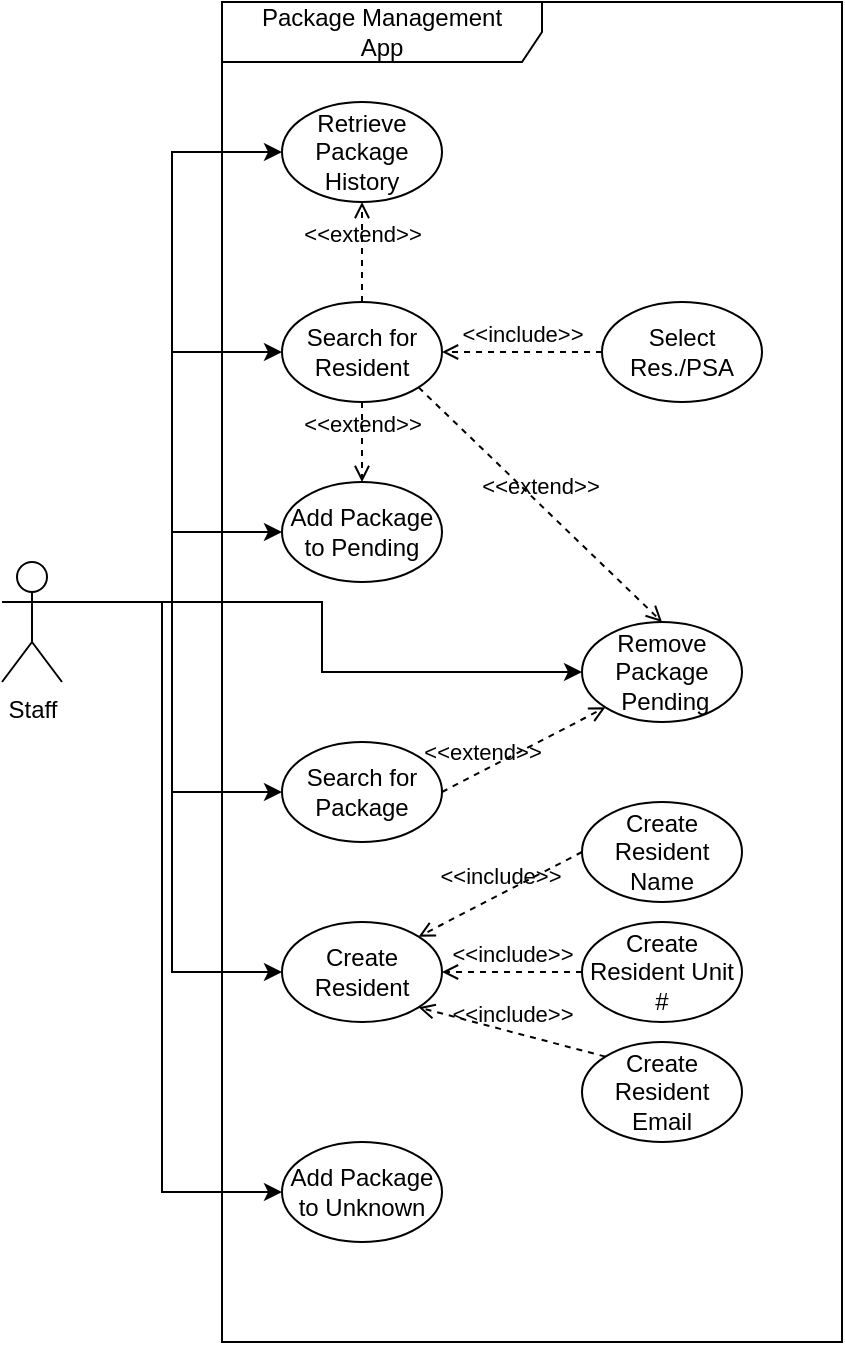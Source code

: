 <mxfile version="22.0.3" type="device" pages="5">
  <diagram id="SAjMr5btYKM0ySFh7ABp" name="Use Case">
    <mxGraphModel dx="1032" dy="1195" grid="1" gridSize="10" guides="1" tooltips="1" connect="1" arrows="1" fold="1" page="1" pageScale="1" pageWidth="850" pageHeight="1100" math="0" shadow="0">
      <root>
        <mxCell id="0" />
        <mxCell id="1" parent="0" />
        <mxCell id="u-sWtMotPfTCer1_ljBo-1" value="Package Management&lt;br&gt;App" style="shape=umlFrame;whiteSpace=wrap;html=1;pointerEvents=0;recursiveResize=0;container=1;collapsible=0;width=160;" vertex="1" parent="1">
          <mxGeometry x="120" y="80" width="310" height="670" as="geometry" />
        </mxCell>
        <mxCell id="u-sWtMotPfTCer1_ljBo-2" value="Search for Resident" style="ellipse;whiteSpace=wrap;html=1;" vertex="1" parent="u-sWtMotPfTCer1_ljBo-1">
          <mxGeometry x="30" y="150" width="80" height="50" as="geometry" />
        </mxCell>
        <mxCell id="u-sWtMotPfTCer1_ljBo-3" value="Select Res./PSA" style="ellipse;whiteSpace=wrap;html=1;" vertex="1" parent="u-sWtMotPfTCer1_ljBo-1">
          <mxGeometry x="190" y="150" width="80" height="50" as="geometry" />
        </mxCell>
        <mxCell id="u-sWtMotPfTCer1_ljBo-4" value="&amp;lt;&amp;lt;include&amp;gt;&amp;gt;" style="html=1;verticalAlign=bottom;labelBackgroundColor=none;endArrow=open;endFill=0;dashed=1;rounded=0;entryX=1;entryY=0.5;entryDx=0;entryDy=0;exitX=0;exitY=0.5;exitDx=0;exitDy=0;" edge="1" parent="u-sWtMotPfTCer1_ljBo-1" source="u-sWtMotPfTCer1_ljBo-3" target="u-sWtMotPfTCer1_ljBo-2">
          <mxGeometry width="160" relative="1" as="geometry">
            <mxPoint x="480" y="37.5" as="sourcePoint" />
            <mxPoint x="640" y="37.5" as="targetPoint" />
          </mxGeometry>
        </mxCell>
        <mxCell id="u-sWtMotPfTCer1_ljBo-5" value="Remove Package&lt;br&gt;&amp;nbsp;Pending" style="ellipse;whiteSpace=wrap;html=1;" vertex="1" parent="u-sWtMotPfTCer1_ljBo-1">
          <mxGeometry x="180" y="310" width="80" height="50" as="geometry" />
        </mxCell>
        <mxCell id="u-sWtMotPfTCer1_ljBo-6" value="Add Package&lt;br&gt;to Pending" style="ellipse;whiteSpace=wrap;html=1;" vertex="1" parent="u-sWtMotPfTCer1_ljBo-1">
          <mxGeometry x="30" y="240" width="80" height="50" as="geometry" />
        </mxCell>
        <mxCell id="u-sWtMotPfTCer1_ljBo-7" value="&amp;lt;&amp;lt;extend&amp;gt;&amp;gt;" style="html=1;verticalAlign=bottom;labelBackgroundColor=none;endArrow=open;endFill=0;dashed=1;rounded=0;exitX=1;exitY=1;exitDx=0;exitDy=0;entryX=0.5;entryY=0;entryDx=0;entryDy=0;" edge="1" parent="u-sWtMotPfTCer1_ljBo-1" source="u-sWtMotPfTCer1_ljBo-2" target="u-sWtMotPfTCer1_ljBo-5">
          <mxGeometry width="160" relative="1" as="geometry">
            <mxPoint x="270" y="57.5" as="sourcePoint" />
            <mxPoint x="430" y="57.5" as="targetPoint" />
          </mxGeometry>
        </mxCell>
        <mxCell id="u-sWtMotPfTCer1_ljBo-8" value="&amp;lt;&amp;lt;extend&amp;gt;&amp;gt;" style="html=1;verticalAlign=bottom;labelBackgroundColor=none;endArrow=open;endFill=0;dashed=1;rounded=0;exitX=0.5;exitY=1;exitDx=0;exitDy=0;entryX=0.5;entryY=0;entryDx=0;entryDy=0;" edge="1" parent="u-sWtMotPfTCer1_ljBo-1" source="u-sWtMotPfTCer1_ljBo-2" target="u-sWtMotPfTCer1_ljBo-6">
          <mxGeometry width="160" relative="1" as="geometry">
            <mxPoint x="250" y="37.5" as="sourcePoint" />
            <mxPoint x="410" y="37.5" as="targetPoint" />
          </mxGeometry>
        </mxCell>
        <mxCell id="u-sWtMotPfTCer1_ljBo-9" value="Search for Package" style="ellipse;whiteSpace=wrap;html=1;" vertex="1" parent="u-sWtMotPfTCer1_ljBo-1">
          <mxGeometry x="30" y="370" width="80" height="50" as="geometry" />
        </mxCell>
        <mxCell id="u-sWtMotPfTCer1_ljBo-10" value="&amp;lt;&amp;lt;extend&amp;gt;&amp;gt;" style="html=1;verticalAlign=bottom;labelBackgroundColor=none;endArrow=open;endFill=0;dashed=1;rounded=0;exitX=1;exitY=0.5;exitDx=0;exitDy=0;entryX=0;entryY=1;entryDx=0;entryDy=0;" edge="1" parent="u-sWtMotPfTCer1_ljBo-1" source="u-sWtMotPfTCer1_ljBo-9" target="u-sWtMotPfTCer1_ljBo-5">
          <mxGeometry x="-0.5" width="160" relative="1" as="geometry">
            <mxPoint x="190" y="380" as="sourcePoint" />
            <mxPoint x="350" y="380" as="targetPoint" />
            <mxPoint as="offset" />
          </mxGeometry>
        </mxCell>
        <mxCell id="u-sWtMotPfTCer1_ljBo-11" value="Retrieve Package History" style="ellipse;whiteSpace=wrap;html=1;" vertex="1" parent="u-sWtMotPfTCer1_ljBo-1">
          <mxGeometry x="30" y="50" width="80" height="50" as="geometry" />
        </mxCell>
        <mxCell id="u-sWtMotPfTCer1_ljBo-12" value="&amp;lt;&amp;lt;extend&amp;gt;&amp;gt;" style="html=1;verticalAlign=bottom;labelBackgroundColor=none;endArrow=open;endFill=0;dashed=1;rounded=0;exitX=0.5;exitY=0;exitDx=0;exitDy=0;entryX=0.5;entryY=1;entryDx=0;entryDy=0;" edge="1" parent="u-sWtMotPfTCer1_ljBo-1" source="u-sWtMotPfTCer1_ljBo-2" target="u-sWtMotPfTCer1_ljBo-11">
          <mxGeometry width="160" relative="1" as="geometry">
            <mxPoint x="270" y="-30" as="sourcePoint" />
            <mxPoint x="430" y="-30" as="targetPoint" />
          </mxGeometry>
        </mxCell>
        <mxCell id="u-sWtMotPfTCer1_ljBo-13" value="Create Resident" style="ellipse;whiteSpace=wrap;html=1;" vertex="1" parent="u-sWtMotPfTCer1_ljBo-1">
          <mxGeometry x="30" y="460" width="80" height="50" as="geometry" />
        </mxCell>
        <mxCell id="u-sWtMotPfTCer1_ljBo-14" value="Create Resident Name" style="ellipse;whiteSpace=wrap;html=1;" vertex="1" parent="u-sWtMotPfTCer1_ljBo-1">
          <mxGeometry x="180" y="400" width="80" height="50" as="geometry" />
        </mxCell>
        <mxCell id="u-sWtMotPfTCer1_ljBo-15" value="Create Resident Unit #" style="ellipse;whiteSpace=wrap;html=1;" vertex="1" parent="u-sWtMotPfTCer1_ljBo-1">
          <mxGeometry x="180" y="460" width="80" height="50" as="geometry" />
        </mxCell>
        <mxCell id="u-sWtMotPfTCer1_ljBo-16" value="&amp;lt;&amp;lt;include&amp;gt;&amp;gt;" style="html=1;verticalAlign=bottom;labelBackgroundColor=none;endArrow=open;endFill=0;dashed=1;rounded=0;exitX=0;exitY=0.5;exitDx=0;exitDy=0;entryX=1;entryY=0;entryDx=0;entryDy=0;" edge="1" parent="u-sWtMotPfTCer1_ljBo-1" source="u-sWtMotPfTCer1_ljBo-14" target="u-sWtMotPfTCer1_ljBo-13">
          <mxGeometry width="160" relative="1" as="geometry">
            <mxPoint x="500" y="-30" as="sourcePoint" />
            <mxPoint x="660" y="-30" as="targetPoint" />
          </mxGeometry>
        </mxCell>
        <mxCell id="u-sWtMotPfTCer1_ljBo-17" value="&amp;lt;&amp;lt;include&amp;gt;&amp;gt;" style="html=1;verticalAlign=bottom;labelBackgroundColor=none;endArrow=open;endFill=0;dashed=1;rounded=0;exitX=0;exitY=0.5;exitDx=0;exitDy=0;entryX=1;entryY=0.5;entryDx=0;entryDy=0;" edge="1" parent="u-sWtMotPfTCer1_ljBo-1" source="u-sWtMotPfTCer1_ljBo-15" target="u-sWtMotPfTCer1_ljBo-13">
          <mxGeometry width="160" relative="1" as="geometry">
            <mxPoint x="190" y="435" as="sourcePoint" />
            <mxPoint x="109" y="477" as="targetPoint" />
          </mxGeometry>
        </mxCell>
        <mxCell id="u-sWtMotPfTCer1_ljBo-18" value="Create Resident Email" style="ellipse;whiteSpace=wrap;html=1;" vertex="1" parent="u-sWtMotPfTCer1_ljBo-1">
          <mxGeometry x="180" y="520" width="80" height="50" as="geometry" />
        </mxCell>
        <mxCell id="u-sWtMotPfTCer1_ljBo-19" value="&amp;lt;&amp;lt;include&amp;gt;&amp;gt;" style="html=1;verticalAlign=bottom;labelBackgroundColor=none;endArrow=open;endFill=0;dashed=1;rounded=0;exitX=0;exitY=0;exitDx=0;exitDy=0;entryX=1;entryY=1;entryDx=0;entryDy=0;" edge="1" parent="u-sWtMotPfTCer1_ljBo-1" source="u-sWtMotPfTCer1_ljBo-18" target="u-sWtMotPfTCer1_ljBo-13">
          <mxGeometry width="160" relative="1" as="geometry">
            <mxPoint x="190" y="495" as="sourcePoint" />
            <mxPoint x="120" y="495" as="targetPoint" />
          </mxGeometry>
        </mxCell>
        <mxCell id="u-sWtMotPfTCer1_ljBo-20" value="Add Package to Unknown" style="ellipse;whiteSpace=wrap;html=1;" vertex="1" parent="u-sWtMotPfTCer1_ljBo-1">
          <mxGeometry x="30" y="570" width="80" height="50" as="geometry" />
        </mxCell>
        <mxCell id="u-sWtMotPfTCer1_ljBo-21" style="edgeStyle=orthogonalEdgeStyle;rounded=0;orthogonalLoop=1;jettySize=auto;html=1;exitX=1;exitY=0.333;exitDx=0;exitDy=0;exitPerimeter=0;entryX=0;entryY=0.5;entryDx=0;entryDy=0;" edge="1" parent="1" source="u-sWtMotPfTCer1_ljBo-28" target="u-sWtMotPfTCer1_ljBo-2">
          <mxGeometry relative="1" as="geometry" />
        </mxCell>
        <mxCell id="u-sWtMotPfTCer1_ljBo-22" style="edgeStyle=orthogonalEdgeStyle;rounded=0;orthogonalLoop=1;jettySize=auto;html=1;exitX=1;exitY=0.333;exitDx=0;exitDy=0;exitPerimeter=0;entryX=0;entryY=0.5;entryDx=0;entryDy=0;" edge="1" parent="1" source="u-sWtMotPfTCer1_ljBo-28" target="u-sWtMotPfTCer1_ljBo-5">
          <mxGeometry relative="1" as="geometry" />
        </mxCell>
        <mxCell id="u-sWtMotPfTCer1_ljBo-23" style="edgeStyle=orthogonalEdgeStyle;rounded=0;orthogonalLoop=1;jettySize=auto;html=1;exitX=1;exitY=0.333;exitDx=0;exitDy=0;exitPerimeter=0;entryX=0;entryY=0.5;entryDx=0;entryDy=0;" edge="1" parent="1" source="u-sWtMotPfTCer1_ljBo-28" target="u-sWtMotPfTCer1_ljBo-11">
          <mxGeometry relative="1" as="geometry" />
        </mxCell>
        <mxCell id="u-sWtMotPfTCer1_ljBo-24" style="edgeStyle=orthogonalEdgeStyle;rounded=0;orthogonalLoop=1;jettySize=auto;html=1;exitX=1;exitY=0.333;exitDx=0;exitDy=0;exitPerimeter=0;entryX=0;entryY=0.5;entryDx=0;entryDy=0;" edge="1" parent="1" source="u-sWtMotPfTCer1_ljBo-28" target="u-sWtMotPfTCer1_ljBo-9">
          <mxGeometry relative="1" as="geometry" />
        </mxCell>
        <mxCell id="u-sWtMotPfTCer1_ljBo-25" style="edgeStyle=orthogonalEdgeStyle;rounded=0;orthogonalLoop=1;jettySize=auto;html=1;exitX=1;exitY=0.333;exitDx=0;exitDy=0;exitPerimeter=0;entryX=0;entryY=0.5;entryDx=0;entryDy=0;" edge="1" parent="1" source="u-sWtMotPfTCer1_ljBo-28" target="u-sWtMotPfTCer1_ljBo-13">
          <mxGeometry relative="1" as="geometry" />
        </mxCell>
        <mxCell id="u-sWtMotPfTCer1_ljBo-26" style="edgeStyle=orthogonalEdgeStyle;rounded=0;orthogonalLoop=1;jettySize=auto;html=1;exitX=1;exitY=0.333;exitDx=0;exitDy=0;exitPerimeter=0;entryX=0;entryY=0.5;entryDx=0;entryDy=0;jumpStyle=arc;jumpSize=10;" edge="1" parent="1" source="u-sWtMotPfTCer1_ljBo-28" target="u-sWtMotPfTCer1_ljBo-6">
          <mxGeometry relative="1" as="geometry" />
        </mxCell>
        <mxCell id="u-sWtMotPfTCer1_ljBo-27" style="edgeStyle=orthogonalEdgeStyle;rounded=0;orthogonalLoop=1;jettySize=auto;html=1;exitX=1;exitY=0.333;exitDx=0;exitDy=0;exitPerimeter=0;entryX=0;entryY=0.5;entryDx=0;entryDy=0;" edge="1" parent="1" source="u-sWtMotPfTCer1_ljBo-28" target="u-sWtMotPfTCer1_ljBo-20">
          <mxGeometry relative="1" as="geometry">
            <Array as="points">
              <mxPoint x="90" y="380" />
              <mxPoint x="90" y="675" />
            </Array>
          </mxGeometry>
        </mxCell>
        <mxCell id="u-sWtMotPfTCer1_ljBo-28" value="Staff" style="shape=umlActor;verticalLabelPosition=bottom;verticalAlign=top;html=1;outlineConnect=0;" vertex="1" parent="1">
          <mxGeometry x="10" y="360" width="30" height="60" as="geometry" />
        </mxCell>
      </root>
    </mxGraphModel>
  </diagram>
  <diagram name="Activity" id="dmJaMq3kT7Hk9kacO25Q">
    <mxGraphModel dx="1032" dy="1195" grid="1" gridSize="10" guides="1" tooltips="1" connect="1" arrows="1" fold="1" page="1" pageScale="1" pageWidth="850" pageHeight="1100" math="0" shadow="0">
      <root>
        <mxCell id="0" />
        <mxCell id="1" parent="0" />
        <mxCell id="rBp_qy43rg6pvI1Dn4-a-3" style="edgeStyle=orthogonalEdgeStyle;rounded=0;orthogonalLoop=1;jettySize=auto;html=1;exitX=1;exitY=0.5;exitDx=0;exitDy=0;entryX=0;entryY=0.5;entryDx=0;entryDy=0;" parent="1" source="KgUe9YysScvb5YI7xlJu-5" target="rBp_qy43rg6pvI1Dn4-a-5" edge="1">
          <mxGeometry relative="1" as="geometry">
            <mxPoint x="570" y="1095" as="targetPoint" />
          </mxGeometry>
        </mxCell>
        <mxCell id="rBp_qy43rg6pvI1Dn4-a-11" value="Yes" style="edgeLabel;html=1;align=center;verticalAlign=middle;resizable=0;points=[];" parent="rBp_qy43rg6pvI1Dn4-a-3" vertex="1" connectable="0">
          <mxGeometry x="-0.182" y="-1" relative="1" as="geometry">
            <mxPoint as="offset" />
          </mxGeometry>
        </mxCell>
        <mxCell id="rBp_qy43rg6pvI1Dn4-a-22" style="edgeStyle=orthogonalEdgeStyle;rounded=0;orthogonalLoop=1;jettySize=auto;html=1;exitX=0.5;exitY=0;exitDx=0;exitDy=0;entryX=0.5;entryY=1;entryDx=0;entryDy=0;" parent="1" source="KgUe9YysScvb5YI7xlJu-5" target="KgUe9YysScvb5YI7xlJu-65" edge="1">
          <mxGeometry relative="1" as="geometry" />
        </mxCell>
        <mxCell id="rBp_qy43rg6pvI1Dn4-a-23" value="No" style="edgeLabel;html=1;align=center;verticalAlign=middle;resizable=0;points=[];" parent="rBp_qy43rg6pvI1Dn4-a-22" vertex="1" connectable="0">
          <mxGeometry x="-0.078" y="-1" relative="1" as="geometry">
            <mxPoint x="-1" y="33" as="offset" />
          </mxGeometry>
        </mxCell>
        <mxCell id="KgUe9YysScvb5YI7xlJu-5" value="Have &lt;br&gt;Shipping #?" style="rhombus;whiteSpace=wrap;html=1;" parent="1" vertex="1">
          <mxGeometry x="365" y="1070" width="90" height="50" as="geometry" />
        </mxCell>
        <mxCell id="KgUe9YysScvb5YI7xlJu-10" value="" style="ellipse;html=1;shape=startState;fillColor=#000000;strokeColor=#ff0000;" parent="1" vertex="1">
          <mxGeometry x="245" y="50" width="30" height="30" as="geometry" />
        </mxCell>
        <mxCell id="KgUe9YysScvb5YI7xlJu-11" value="" style="edgeStyle=orthogonalEdgeStyle;html=1;verticalAlign=bottom;endArrow=open;endSize=8;strokeColor=#ff0000;rounded=0;entryX=0.5;entryY=0;entryDx=0;entryDy=0;" parent="1" source="KgUe9YysScvb5YI7xlJu-10" target="KgUe9YysScvb5YI7xlJu-24" edge="1">
          <mxGeometry relative="1" as="geometry">
            <mxPoint x="260.0" y="140" as="targetPoint" />
          </mxGeometry>
        </mxCell>
        <mxCell id="KgUe9YysScvb5YI7xlJu-12" value="Staff" style="text;html=1;align=center;verticalAlign=middle;resizable=0;points=[];autosize=1;strokeColor=none;fillColor=none;" parent="1" vertex="1">
          <mxGeometry x="235" y="30" width="50" height="30" as="geometry" />
        </mxCell>
        <mxCell id="KgUe9YysScvb5YI7xlJu-35" style="edgeStyle=orthogonalEdgeStyle;rounded=0;orthogonalLoop=1;jettySize=auto;html=1;exitX=0.5;exitY=1;exitDx=0;exitDy=0;entryX=0.5;entryY=0;entryDx=0;entryDy=0;" parent="1" source="KgUe9YysScvb5YI7xlJu-24" target="KgUe9YysScvb5YI7xlJu-34" edge="1">
          <mxGeometry relative="1" as="geometry" />
        </mxCell>
        <mxCell id="KgUe9YysScvb5YI7xlJu-24" value="Log In" style="rounded=1;whiteSpace=wrap;html=1;" parent="1" vertex="1">
          <mxGeometry x="200" y="150" width="120" height="60" as="geometry" />
        </mxCell>
        <mxCell id="KgUe9YysScvb5YI7xlJu-58" style="edgeStyle=orthogonalEdgeStyle;rounded=0;orthogonalLoop=1;jettySize=auto;html=1;exitX=0.5;exitY=1;exitDx=0;exitDy=0;entryX=0.5;entryY=0;entryDx=0;entryDy=0;" parent="1" source="KgUe9YysScvb5YI7xlJu-26" target="KgUe9YysScvb5YI7xlJu-32" edge="1">
          <mxGeometry relative="1" as="geometry" />
        </mxCell>
        <mxCell id="KgUe9YysScvb5YI7xlJu-26" value="Display Menu" style="rounded=1;whiteSpace=wrap;html=1;" parent="1" vertex="1">
          <mxGeometry x="200" y="420" width="120" height="60" as="geometry" />
        </mxCell>
        <mxCell id="KgUe9YysScvb5YI7xlJu-55" style="edgeStyle=orthogonalEdgeStyle;rounded=0;orthogonalLoop=1;jettySize=auto;html=1;exitX=1;exitY=0.5;exitDx=0;exitDy=0;entryX=1.049;entryY=0.338;entryDx=0;entryDy=0;entryPerimeter=0;" parent="1" source="KgUe9YysScvb5YI7xlJu-27" target="KgUe9YysScvb5YI7xlJu-52" edge="1">
          <mxGeometry relative="1" as="geometry" />
        </mxCell>
        <mxCell id="KgUe9YysScvb5YI7xlJu-27" value="Display Error" style="rounded=1;whiteSpace=wrap;html=1;" parent="1" vertex="1">
          <mxGeometry x="350" y="335" width="120" height="60" as="geometry" />
        </mxCell>
        <mxCell id="KgUe9YysScvb5YI7xlJu-38" style="edgeStyle=orthogonalEdgeStyle;rounded=0;orthogonalLoop=1;jettySize=auto;html=1;exitX=0.5;exitY=0;exitDx=0;exitDy=0;entryX=0.85;entryY=0.594;entryDx=0;entryDy=0;entryPerimeter=0;" parent="1" source="KgUe9YysScvb5YI7xlJu-29" target="KgUe9YysScvb5YI7xlJu-52" edge="1">
          <mxGeometry relative="1" as="geometry" />
        </mxCell>
        <mxCell id="KgUe9YysScvb5YI7xlJu-29" value="Create Account&lt;br&gt;(Username, Pwrd)" style="rounded=1;whiteSpace=wrap;html=1;" parent="1" vertex="1">
          <mxGeometry x="350" y="245" width="120" height="60" as="geometry" />
        </mxCell>
        <mxCell id="KgUe9YysScvb5YI7xlJu-127" style="edgeStyle=orthogonalEdgeStyle;rounded=0;orthogonalLoop=1;jettySize=auto;html=1;exitX=1;exitY=0.5;exitDx=0;exitDy=0;entryX=0;entryY=0.5;entryDx=0;entryDy=0;" parent="1" source="KgUe9YysScvb5YI7xlJu-30" target="KgUe9YysScvb5YI7xlJu-5" edge="1">
          <mxGeometry relative="1" as="geometry" />
        </mxCell>
        <mxCell id="rBp_qy43rg6pvI1Dn4-a-2" value="Yes" style="edgeLabel;html=1;align=center;verticalAlign=middle;resizable=0;points=[];" parent="KgUe9YysScvb5YI7xlJu-127" vertex="1" connectable="0">
          <mxGeometry x="-0.173" relative="1" as="geometry">
            <mxPoint as="offset" />
          </mxGeometry>
        </mxCell>
        <mxCell id="KgUe9YysScvb5YI7xlJu-147" style="edgeStyle=orthogonalEdgeStyle;rounded=0;orthogonalLoop=1;jettySize=auto;html=1;exitX=0.5;exitY=1;exitDx=0;exitDy=0;entryX=0.5;entryY=0;entryDx=0;entryDy=0;" parent="1" source="KgUe9YysScvb5YI7xlJu-30" target="KgUe9YysScvb5YI7xlJu-132" edge="1">
          <mxGeometry relative="1" as="geometry">
            <mxPoint x="259.667" y="1280" as="targetPoint" />
          </mxGeometry>
        </mxCell>
        <mxCell id="KgUe9YysScvb5YI7xlJu-162" value="No" style="edgeLabel;html=1;align=center;verticalAlign=middle;resizable=0;points=[];" parent="KgUe9YysScvb5YI7xlJu-147" vertex="1" connectable="0">
          <mxGeometry x="-0.81" relative="1" as="geometry">
            <mxPoint as="offset" />
          </mxGeometry>
        </mxCell>
        <mxCell id="KgUe9YysScvb5YI7xlJu-30" value="Search For Package?" style="rhombus;whiteSpace=wrap;html=1;" parent="1" vertex="1">
          <mxGeometry x="215" y="1070" width="90" height="50" as="geometry" />
        </mxCell>
        <mxCell id="KgUe9YysScvb5YI7xlJu-60" style="edgeStyle=orthogonalEdgeStyle;rounded=0;orthogonalLoop=1;jettySize=auto;html=1;exitX=1;exitY=0.5;exitDx=0;exitDy=0;entryX=0;entryY=0.5;entryDx=0;entryDy=0;" parent="1" source="KgUe9YysScvb5YI7xlJu-32" target="KgUe9YysScvb5YI7xlJu-67" edge="1">
          <mxGeometry relative="1" as="geometry">
            <mxPoint x="365" y="535" as="targetPoint" />
          </mxGeometry>
        </mxCell>
        <mxCell id="KgUe9YysScvb5YI7xlJu-61" value="Yes" style="edgeLabel;html=1;align=center;verticalAlign=middle;resizable=0;points=[];" parent="KgUe9YysScvb5YI7xlJu-60" vertex="1" connectable="0">
          <mxGeometry x="-0.277" relative="1" as="geometry">
            <mxPoint as="offset" />
          </mxGeometry>
        </mxCell>
        <mxCell id="KgUe9YysScvb5YI7xlJu-86" style="edgeStyle=orthogonalEdgeStyle;rounded=0;orthogonalLoop=1;jettySize=auto;html=1;exitX=0.5;exitY=1;exitDx=0;exitDy=0;entryX=0.5;entryY=0;entryDx=0;entryDy=0;jumpStyle=arc;jumpSize=10;" parent="1" source="KgUe9YysScvb5YI7xlJu-32" target="KgUe9YysScvb5YI7xlJu-70" edge="1">
          <mxGeometry relative="1" as="geometry" />
        </mxCell>
        <mxCell id="KgUe9YysScvb5YI7xlJu-100" value="No" style="edgeLabel;html=1;align=center;verticalAlign=middle;resizable=0;points=[];" parent="KgUe9YysScvb5YI7xlJu-86" vertex="1" connectable="0">
          <mxGeometry x="-0.808" y="1" relative="1" as="geometry">
            <mxPoint as="offset" />
          </mxGeometry>
        </mxCell>
        <mxCell id="KgUe9YysScvb5YI7xlJu-32" value="New Package&lt;br&gt;Arrived?" style="rhombus;whiteSpace=wrap;html=1;" parent="1" vertex="1">
          <mxGeometry x="215" y="510" width="90" height="50" as="geometry" />
        </mxCell>
        <mxCell id="KgUe9YysScvb5YI7xlJu-53" style="edgeStyle=orthogonalEdgeStyle;rounded=0;orthogonalLoop=1;jettySize=auto;html=1;exitX=1;exitY=0.5;exitDx=0;exitDy=0;entryX=0;entryY=0.5;entryDx=0;entryDy=0;" parent="1" source="KgUe9YysScvb5YI7xlJu-33" target="KgUe9YysScvb5YI7xlJu-27" edge="1">
          <mxGeometry relative="1" as="geometry" />
        </mxCell>
        <mxCell id="KgUe9YysScvb5YI7xlJu-54" value="No" style="edgeLabel;html=1;align=center;verticalAlign=middle;resizable=0;points=[];" parent="KgUe9YysScvb5YI7xlJu-53" vertex="1" connectable="0">
          <mxGeometry x="-0.151" relative="1" as="geometry">
            <mxPoint as="offset" />
          </mxGeometry>
        </mxCell>
        <mxCell id="KgUe9YysScvb5YI7xlJu-57" style="edgeStyle=orthogonalEdgeStyle;rounded=0;orthogonalLoop=1;jettySize=auto;html=1;exitX=0.5;exitY=1;exitDx=0;exitDy=0;entryX=0.5;entryY=0;entryDx=0;entryDy=0;" parent="1" source="KgUe9YysScvb5YI7xlJu-33" target="KgUe9YysScvb5YI7xlJu-26" edge="1">
          <mxGeometry relative="1" as="geometry" />
        </mxCell>
        <mxCell id="KgUe9YysScvb5YI7xlJu-59" value="Yes" style="edgeLabel;html=1;align=center;verticalAlign=middle;resizable=0;points=[];" parent="KgUe9YysScvb5YI7xlJu-57" vertex="1" connectable="0">
          <mxGeometry x="-0.208" relative="1" as="geometry">
            <mxPoint as="offset" />
          </mxGeometry>
        </mxCell>
        <mxCell id="KgUe9YysScvb5YI7xlJu-33" value="Correct&lt;br&gt;Info?" style="rhombus;whiteSpace=wrap;html=1;" parent="1" vertex="1">
          <mxGeometry x="215" y="340" width="90" height="50" as="geometry" />
        </mxCell>
        <mxCell id="KgUe9YysScvb5YI7xlJu-36" style="edgeStyle=orthogonalEdgeStyle;rounded=0;orthogonalLoop=1;jettySize=auto;html=1;exitX=1;exitY=0.5;exitDx=0;exitDy=0;entryX=0;entryY=0.5;entryDx=0;entryDy=0;" parent="1" source="KgUe9YysScvb5YI7xlJu-34" target="KgUe9YysScvb5YI7xlJu-29" edge="1">
          <mxGeometry relative="1" as="geometry" />
        </mxCell>
        <mxCell id="KgUe9YysScvb5YI7xlJu-37" value="No" style="edgeLabel;html=1;align=center;verticalAlign=middle;resizable=0;points=[];" parent="KgUe9YysScvb5YI7xlJu-36" vertex="1" connectable="0">
          <mxGeometry x="-0.207" relative="1" as="geometry">
            <mxPoint as="offset" />
          </mxGeometry>
        </mxCell>
        <mxCell id="KgUe9YysScvb5YI7xlJu-39" style="edgeStyle=orthogonalEdgeStyle;rounded=0;orthogonalLoop=1;jettySize=auto;html=1;exitX=0.5;exitY=1;exitDx=0;exitDy=0;entryX=0.5;entryY=0;entryDx=0;entryDy=0;" parent="1" source="KgUe9YysScvb5YI7xlJu-34" target="KgUe9YysScvb5YI7xlJu-33" edge="1">
          <mxGeometry relative="1" as="geometry">
            <mxPoint x="260" y="340" as="targetPoint" />
          </mxGeometry>
        </mxCell>
        <mxCell id="KgUe9YysScvb5YI7xlJu-40" value="Yes" style="edgeLabel;html=1;align=center;verticalAlign=middle;resizable=0;points=[];" parent="KgUe9YysScvb5YI7xlJu-39" vertex="1" connectable="0">
          <mxGeometry x="-0.165" relative="1" as="geometry">
            <mxPoint as="offset" />
          </mxGeometry>
        </mxCell>
        <mxCell id="KgUe9YysScvb5YI7xlJu-34" value="Account &lt;br&gt;Exist?" style="rhombus;whiteSpace=wrap;html=1;" parent="1" vertex="1">
          <mxGeometry x="215" y="250" width="90" height="50" as="geometry" />
        </mxCell>
        <mxCell id="KgUe9YysScvb5YI7xlJu-143" style="edgeStyle=orthogonalEdgeStyle;rounded=0;orthogonalLoop=1;jettySize=auto;html=1;entryX=1.456;entryY=0.233;entryDx=0;entryDy=0;entryPerimeter=0;jumpStyle=arc;jumpSize=10;" parent="1" source="KgUe9YysScvb5YI7xlJu-43" target="KgUe9YysScvb5YI7xlJu-51" edge="1">
          <mxGeometry relative="1" as="geometry" />
        </mxCell>
        <mxCell id="KgUe9YysScvb5YI7xlJu-43" value="" style="html=1;points=[];perimeter=orthogonalPerimeter;fillColor=strokeColor;" parent="1" vertex="1">
          <mxGeometry x="460" y="830" width="5" height="40" as="geometry" />
        </mxCell>
        <mxCell id="KgUe9YysScvb5YI7xlJu-146" style="edgeStyle=orthogonalEdgeStyle;rounded=0;orthogonalLoop=1;jettySize=auto;html=1;entryX=0;entryY=0.5;entryDx=0;entryDy=0;exitX=-0.056;exitY=0.288;exitDx=0;exitDy=0;exitPerimeter=0;" parent="1" source="KgUe9YysScvb5YI7xlJu-51" target="KgUe9YysScvb5YI7xlJu-26" edge="1">
          <mxGeometry relative="1" as="geometry" />
        </mxCell>
        <mxCell id="KgUe9YysScvb5YI7xlJu-51" value="" style="html=1;points=[];perimeter=orthogonalPerimeter;fillColor=strokeColor;rotation=90;" parent="1" vertex="1">
          <mxGeometry x="130" y="470" width="5" height="80" as="geometry" />
        </mxCell>
        <mxCell id="KgUe9YysScvb5YI7xlJu-56" style="edgeStyle=orthogonalEdgeStyle;rounded=0;orthogonalLoop=1;jettySize=auto;html=1;entryX=1;entryY=0.5;entryDx=0;entryDy=0;exitX=-0.069;exitY=0.55;exitDx=0;exitDy=0;exitPerimeter=0;" parent="1" source="KgUe9YysScvb5YI7xlJu-52" target="KgUe9YysScvb5YI7xlJu-24" edge="1">
          <mxGeometry relative="1" as="geometry" />
        </mxCell>
        <mxCell id="KgUe9YysScvb5YI7xlJu-52" value="" style="html=1;points=[];perimeter=orthogonalPerimeter;fillColor=strokeColor;rotation=90;" parent="1" vertex="1">
          <mxGeometry x="480" y="165" width="5" height="80" as="geometry" />
        </mxCell>
        <mxCell id="KgUe9YysScvb5YI7xlJu-110" style="edgeStyle=orthogonalEdgeStyle;rounded=0;orthogonalLoop=1;jettySize=auto;html=1;exitX=1;exitY=0.5;exitDx=0;exitDy=0;entryX=0;entryY=0.5;entryDx=0;entryDy=0;" parent="1" source="KgUe9YysScvb5YI7xlJu-65" target="KgUe9YysScvb5YI7xlJu-68" edge="1">
          <mxGeometry relative="1" as="geometry" />
        </mxCell>
        <mxCell id="KgUe9YysScvb5YI7xlJu-65" value="Enter Resident Name&lt;br&gt;and Unit#" style="rounded=1;whiteSpace=wrap;html=1;" parent="1" vertex="1">
          <mxGeometry x="350" y="895" width="120" height="60" as="geometry" />
        </mxCell>
        <mxCell id="KgUe9YysScvb5YI7xlJu-75" style="edgeStyle=orthogonalEdgeStyle;rounded=0;orthogonalLoop=1;jettySize=auto;html=1;exitX=0;exitY=0.5;exitDx=0;exitDy=0;entryX=1.722;entryY=0.06;entryDx=0;entryDy=0;entryPerimeter=0;jumpStyle=arc;jumpSize=10;" parent="1" source="KgUe9YysScvb5YI7xlJu-80" target="KgUe9YysScvb5YI7xlJu-51" edge="1">
          <mxGeometry relative="1" as="geometry">
            <mxPoint x="170" y="520" as="targetPoint" />
          </mxGeometry>
        </mxCell>
        <mxCell id="KgUe9YysScvb5YI7xlJu-66" value="Assign to UNKNOWN" style="rounded=1;whiteSpace=wrap;html=1;" parent="1" vertex="1">
          <mxGeometry x="500" y="600" width="120" height="60" as="geometry" />
        </mxCell>
        <mxCell id="KgUe9YysScvb5YI7xlJu-72" style="edgeStyle=orthogonalEdgeStyle;rounded=0;orthogonalLoop=1;jettySize=auto;html=1;exitX=1;exitY=0.5;exitDx=0;exitDy=0;entryX=0;entryY=0.5;entryDx=0;entryDy=0;" parent="1" source="KgUe9YysScvb5YI7xlJu-67" target="KgUe9YysScvb5YI7xlJu-71" edge="1">
          <mxGeometry relative="1" as="geometry" />
        </mxCell>
        <mxCell id="KgUe9YysScvb5YI7xlJu-67" value="Enter/Select &lt;br&gt;Package Info&lt;br&gt;(Resident, Carrier, Shipping#)" style="rounded=1;whiteSpace=wrap;html=1;" parent="1" vertex="1">
          <mxGeometry x="350" y="505" width="120" height="60" as="geometry" />
        </mxCell>
        <mxCell id="KgUe9YysScvb5YI7xlJu-111" style="edgeStyle=orthogonalEdgeStyle;rounded=0;orthogonalLoop=1;jettySize=auto;html=1;exitX=0.5;exitY=1;exitDx=0;exitDy=0;entryX=0.5;entryY=0;entryDx=0;entryDy=0;" parent="1" source="KgUe9YysScvb5YI7xlJu-68" target="KgUe9YysScvb5YI7xlJu-94" edge="1">
          <mxGeometry relative="1" as="geometry" />
        </mxCell>
        <mxCell id="KgUe9YysScvb5YI7xlJu-112" value="No" style="edgeLabel;html=1;align=center;verticalAlign=middle;resizable=0;points=[];" parent="KgUe9YysScvb5YI7xlJu-111" vertex="1" connectable="0">
          <mxGeometry x="-0.319" relative="1" as="geometry">
            <mxPoint as="offset" />
          </mxGeometry>
        </mxCell>
        <mxCell id="KgUe9YysScvb5YI7xlJu-113" style="edgeStyle=orthogonalEdgeStyle;rounded=0;orthogonalLoop=1;jettySize=auto;html=1;exitX=1;exitY=0.5;exitDx=0;exitDy=0;entryX=0;entryY=0.5;entryDx=0;entryDy=0;" parent="1" source="KgUe9YysScvb5YI7xlJu-68" target="KgUe9YysScvb5YI7xlJu-77" edge="1">
          <mxGeometry relative="1" as="geometry" />
        </mxCell>
        <mxCell id="KgUe9YysScvb5YI7xlJu-115" value="Yes" style="edgeLabel;html=1;align=center;verticalAlign=middle;resizable=0;points=[];" parent="KgUe9YysScvb5YI7xlJu-113" vertex="1" connectable="0">
          <mxGeometry x="-0.111" relative="1" as="geometry">
            <mxPoint as="offset" />
          </mxGeometry>
        </mxCell>
        <mxCell id="KgUe9YysScvb5YI7xlJu-68" value="Exists?" style="rhombus;whiteSpace=wrap;html=1;" parent="1" vertex="1">
          <mxGeometry x="515" y="900" width="90" height="50" as="geometry" />
        </mxCell>
        <mxCell id="KgUe9YysScvb5YI7xlJu-89" style="edgeStyle=orthogonalEdgeStyle;rounded=0;orthogonalLoop=1;jettySize=auto;html=1;exitX=1;exitY=0.5;exitDx=0;exitDy=0;entryX=0;entryY=0.5;entryDx=0;entryDy=0;" parent="1" source="KgUe9YysScvb5YI7xlJu-70" target="KgUe9YysScvb5YI7xlJu-96" edge="1">
          <mxGeometry relative="1" as="geometry">
            <mxPoint x="365" y="785" as="targetPoint" />
          </mxGeometry>
        </mxCell>
        <mxCell id="KgUe9YysScvb5YI7xlJu-90" value="Yes" style="edgeLabel;html=1;align=center;verticalAlign=middle;resizable=0;points=[];" parent="KgUe9YysScvb5YI7xlJu-89" vertex="1" connectable="0">
          <mxGeometry x="-0.169" y="-1" relative="1" as="geometry">
            <mxPoint as="offset" />
          </mxGeometry>
        </mxCell>
        <mxCell id="KgUe9YysScvb5YI7xlJu-107" style="edgeStyle=orthogonalEdgeStyle;rounded=0;orthogonalLoop=1;jettySize=auto;html=1;exitX=0.5;exitY=1;exitDx=0;exitDy=0;entryX=0.5;entryY=0;entryDx=0;entryDy=0;jumpStyle=arc;jumpSize=10;" parent="1" source="KgUe9YysScvb5YI7xlJu-70" target="KgUe9YysScvb5YI7xlJu-91" edge="1">
          <mxGeometry relative="1" as="geometry" />
        </mxCell>
        <mxCell id="KgUe9YysScvb5YI7xlJu-164" value="No" style="edgeLabel;html=1;align=center;verticalAlign=middle;resizable=0;points=[];" parent="KgUe9YysScvb5YI7xlJu-107" vertex="1" connectable="0">
          <mxGeometry x="-0.731" y="-1" relative="1" as="geometry">
            <mxPoint y="1" as="offset" />
          </mxGeometry>
        </mxCell>
        <mxCell id="KgUe9YysScvb5YI7xlJu-70" value="Package &lt;br&gt;Picked Up?" style="rhombus;whiteSpace=wrap;html=1;" parent="1" vertex="1">
          <mxGeometry x="215" y="760" width="90" height="50" as="geometry" />
        </mxCell>
        <mxCell id="KgUe9YysScvb5YI7xlJu-73" style="edgeStyle=orthogonalEdgeStyle;rounded=0;orthogonalLoop=1;jettySize=auto;html=1;exitX=0.5;exitY=1;exitDx=0;exitDy=0;entryX=0.5;entryY=0;entryDx=0;entryDy=0;" parent="1" source="KgUe9YysScvb5YI7xlJu-71" target="KgUe9YysScvb5YI7xlJu-66" edge="1">
          <mxGeometry relative="1" as="geometry" />
        </mxCell>
        <mxCell id="KgUe9YysScvb5YI7xlJu-74" value="No" style="edgeLabel;html=1;align=center;verticalAlign=middle;resizable=0;points=[];" parent="KgUe9YysScvb5YI7xlJu-73" vertex="1" connectable="0">
          <mxGeometry x="-0.129" y="-1" relative="1" as="geometry">
            <mxPoint as="offset" />
          </mxGeometry>
        </mxCell>
        <mxCell id="KgUe9YysScvb5YI7xlJu-82" style="edgeStyle=orthogonalEdgeStyle;rounded=0;orthogonalLoop=1;jettySize=auto;html=1;exitX=1;exitY=0.5;exitDx=0;exitDy=0;entryX=0;entryY=0.5;entryDx=0;entryDy=0;" parent="1" source="KgUe9YysScvb5YI7xlJu-71" target="KgUe9YysScvb5YI7xlJu-81" edge="1">
          <mxGeometry relative="1" as="geometry" />
        </mxCell>
        <mxCell id="KgUe9YysScvb5YI7xlJu-83" value="Yes" style="edgeLabel;html=1;align=center;verticalAlign=middle;resizable=0;points=[];" parent="KgUe9YysScvb5YI7xlJu-82" vertex="1" connectable="0">
          <mxGeometry x="-0.196" y="-1" relative="1" as="geometry">
            <mxPoint as="offset" />
          </mxGeometry>
        </mxCell>
        <mxCell id="KgUe9YysScvb5YI7xlJu-71" value="Resident &lt;br&gt;Exist?" style="rhombus;whiteSpace=wrap;html=1;" parent="1" vertex="1">
          <mxGeometry x="515" y="510" width="90" height="50" as="geometry" />
        </mxCell>
        <mxCell id="KgUe9YysScvb5YI7xlJu-145" style="edgeStyle=orthogonalEdgeStyle;rounded=0;orthogonalLoop=1;jettySize=auto;html=1;exitX=-0.118;exitY=0.19;exitDx=0;exitDy=0;entryX=0.3;entryY=0.605;entryDx=0;entryDy=0;entryPerimeter=0;jumpStyle=arc;jumpSize=10;exitPerimeter=0;" parent="1" source="rBp_qy43rg6pvI1Dn4-a-18" target="KgUe9YysScvb5YI7xlJu-51" edge="1">
          <mxGeometry relative="1" as="geometry" />
        </mxCell>
        <mxCell id="rBp_qy43rg6pvI1Dn4-a-20" style="edgeStyle=orthogonalEdgeStyle;rounded=0;orthogonalLoop=1;jettySize=auto;html=1;exitX=0;exitY=0.5;exitDx=0;exitDy=0;entryX=0.981;entryY=0.298;entryDx=0;entryDy=0;entryPerimeter=0;" parent="1" source="KgUe9YysScvb5YI7xlJu-76" target="rBp_qy43rg6pvI1Dn4-a-18" edge="1">
          <mxGeometry relative="1" as="geometry">
            <mxPoint x="300" y="1195" as="targetPoint" />
          </mxGeometry>
        </mxCell>
        <mxCell id="KgUe9YysScvb5YI7xlJu-76" value="Display Package Info&lt;br&gt;(Resident, Pending/Picked Up, Unit#, Delivery Date)" style="rounded=1;whiteSpace=wrap;html=1;" parent="1" vertex="1">
          <mxGeometry x="350" y="1165" width="120" height="60" as="geometry" />
        </mxCell>
        <mxCell id="KgUe9YysScvb5YI7xlJu-124" style="edgeStyle=orthogonalEdgeStyle;rounded=0;orthogonalLoop=1;jettySize=auto;html=1;exitX=0.5;exitY=1;exitDx=0;exitDy=0;entryX=1.109;entryY=0.761;entryDx=0;entryDy=0;entryPerimeter=0;" parent="1" source="KgUe9YysScvb5YI7xlJu-77" target="KgUe9YysScvb5YI7xlJu-118" edge="1">
          <mxGeometry relative="1" as="geometry" />
        </mxCell>
        <mxCell id="KgUe9YysScvb5YI7xlJu-77" value="Display Package History and Pending Pickup(s)" style="rounded=1;whiteSpace=wrap;html=1;" parent="1" vertex="1">
          <mxGeometry x="660" y="895" width="120" height="60" as="geometry" />
        </mxCell>
        <mxCell id="KgUe9YysScvb5YI7xlJu-85" style="edgeStyle=orthogonalEdgeStyle;rounded=0;orthogonalLoop=1;jettySize=auto;html=1;exitX=0.5;exitY=1;exitDx=0;exitDy=0;entryX=0.732;entryY=0.75;entryDx=0;entryDy=0;entryPerimeter=0;" parent="1" source="KgUe9YysScvb5YI7xlJu-81" target="KgUe9YysScvb5YI7xlJu-44" edge="1">
          <mxGeometry relative="1" as="geometry">
            <mxPoint x="410" y="730" as="targetPoint" />
            <Array as="points">
              <mxPoint x="720" y="670" />
            </Array>
          </mxGeometry>
        </mxCell>
        <mxCell id="KgUe9YysScvb5YI7xlJu-81" value="Send Email to Resident" style="rounded=1;whiteSpace=wrap;html=1;" parent="1" vertex="1">
          <mxGeometry x="660" y="510" width="120" height="60" as="geometry" />
        </mxCell>
        <mxCell id="KgUe9YysScvb5YI7xlJu-84" value="" style="edgeStyle=orthogonalEdgeStyle;rounded=0;orthogonalLoop=1;jettySize=auto;html=1;exitX=0;exitY=0.5;exitDx=0;exitDy=0;entryX=1.153;entryY=0.241;entryDx=0;entryDy=0;entryPerimeter=0;" parent="1" source="KgUe9YysScvb5YI7xlJu-66" target="KgUe9YysScvb5YI7xlJu-44" edge="1">
          <mxGeometry relative="1" as="geometry">
            <mxPoint x="500" y="630" as="sourcePoint" />
            <mxPoint x="283" y="548" as="targetPoint" />
          </mxGeometry>
        </mxCell>
        <mxCell id="KgUe9YysScvb5YI7xlJu-44" value="" style="html=1;points=[];perimeter=orthogonalPerimeter;fillColor=strokeColor;" parent="1" vertex="1">
          <mxGeometry x="460" y="610" width="5" height="80" as="geometry" />
        </mxCell>
        <mxCell id="KgUe9YysScvb5YI7xlJu-88" value="" style="edgeStyle=orthogonalEdgeStyle;rounded=0;orthogonalLoop=1;jettySize=auto;html=1;exitX=0;exitY=0.5;exitDx=0;exitDy=0;entryX=1;entryY=0.5;entryDx=0;entryDy=0;" parent="1" source="KgUe9YysScvb5YI7xlJu-44" target="KgUe9YysScvb5YI7xlJu-80" edge="1">
          <mxGeometry relative="1" as="geometry">
            <mxPoint x="460" y="650" as="sourcePoint" />
            <mxPoint x="283" y="548" as="targetPoint" />
          </mxGeometry>
        </mxCell>
        <mxCell id="KgUe9YysScvb5YI7xlJu-80" value="Assign Pending Pickup" style="rounded=1;whiteSpace=wrap;html=1;" parent="1" vertex="1">
          <mxGeometry x="310" y="620" width="120" height="60" as="geometry" />
        </mxCell>
        <mxCell id="KgUe9YysScvb5YI7xlJu-108" style="edgeStyle=orthogonalEdgeStyle;rounded=0;orthogonalLoop=1;jettySize=auto;html=1;exitX=1;exitY=0.5;exitDx=0;exitDy=0;" parent="1" source="KgUe9YysScvb5YI7xlJu-91" target="KgUe9YysScvb5YI7xlJu-65" edge="1">
          <mxGeometry relative="1" as="geometry">
            <mxPoint x="365" y="925" as="targetPoint" />
          </mxGeometry>
        </mxCell>
        <mxCell id="KgUe9YysScvb5YI7xlJu-109" value="Yes" style="edgeLabel;html=1;align=center;verticalAlign=middle;resizable=0;points=[];" parent="KgUe9YysScvb5YI7xlJu-108" vertex="1" connectable="0">
          <mxGeometry x="-0.222" y="-1" relative="1" as="geometry">
            <mxPoint as="offset" />
          </mxGeometry>
        </mxCell>
        <mxCell id="KgUe9YysScvb5YI7xlJu-126" style="edgeStyle=orthogonalEdgeStyle;rounded=0;orthogonalLoop=1;jettySize=auto;html=1;exitX=0.5;exitY=1;exitDx=0;exitDy=0;entryX=0.5;entryY=0;entryDx=0;entryDy=0;" parent="1" source="KgUe9YysScvb5YI7xlJu-91" target="KgUe9YysScvb5YI7xlJu-30" edge="1">
          <mxGeometry relative="1" as="geometry" />
        </mxCell>
        <mxCell id="KgUe9YysScvb5YI7xlJu-163" value="No" style="edgeLabel;html=1;align=center;verticalAlign=middle;resizable=0;points=[];" parent="KgUe9YysScvb5YI7xlJu-126" vertex="1" connectable="0">
          <mxGeometry x="-0.695" y="1" relative="1" as="geometry">
            <mxPoint as="offset" />
          </mxGeometry>
        </mxCell>
        <mxCell id="KgUe9YysScvb5YI7xlJu-91" value="Retrieve&lt;br&gt;History?" style="rhombus;whiteSpace=wrap;html=1;" parent="1" vertex="1">
          <mxGeometry x="215" y="900" width="90" height="50" as="geometry" />
        </mxCell>
        <mxCell id="KgUe9YysScvb5YI7xlJu-98" style="edgeStyle=orthogonalEdgeStyle;rounded=0;orthogonalLoop=1;jettySize=auto;html=1;exitX=1;exitY=0.5;exitDx=0;exitDy=0;entryX=0;entryY=0.5;entryDx=0;entryDy=0;" parent="1" source="KgUe9YysScvb5YI7xlJu-92" target="KgUe9YysScvb5YI7xlJu-95" edge="1">
          <mxGeometry relative="1" as="geometry" />
        </mxCell>
        <mxCell id="KgUe9YysScvb5YI7xlJu-99" value="Yes" style="edgeLabel;html=1;align=center;verticalAlign=middle;resizable=0;points=[];" parent="KgUe9YysScvb5YI7xlJu-98" vertex="1" connectable="0">
          <mxGeometry x="-0.282" y="-1" relative="1" as="geometry">
            <mxPoint as="offset" />
          </mxGeometry>
        </mxCell>
        <mxCell id="KgUe9YysScvb5YI7xlJu-105" style="edgeStyle=orthogonalEdgeStyle;rounded=0;orthogonalLoop=1;jettySize=auto;html=1;exitX=0.5;exitY=1;exitDx=0;exitDy=0;entryX=1;entryY=0.272;entryDx=0;entryDy=0;entryPerimeter=0;" parent="1" source="KgUe9YysScvb5YI7xlJu-92" target="KgUe9YysScvb5YI7xlJu-43" edge="1">
          <mxGeometry relative="1" as="geometry" />
        </mxCell>
        <mxCell id="KgUe9YysScvb5YI7xlJu-106" value="No" style="edgeLabel;html=1;align=center;verticalAlign=middle;resizable=0;points=[];" parent="KgUe9YysScvb5YI7xlJu-105" vertex="1" connectable="0">
          <mxGeometry x="-0.475" relative="1" as="geometry">
            <mxPoint as="offset" />
          </mxGeometry>
        </mxCell>
        <mxCell id="KgUe9YysScvb5YI7xlJu-92" value="Post Office Pickup?" style="rhombus;whiteSpace=wrap;html=1;" parent="1" vertex="1">
          <mxGeometry x="515" y="760" width="90" height="50" as="geometry" />
        </mxCell>
        <mxCell id="KgUe9YysScvb5YI7xlJu-123" style="edgeStyle=orthogonalEdgeStyle;rounded=0;orthogonalLoop=1;jettySize=auto;html=1;exitX=0;exitY=0.5;exitDx=0;exitDy=0;entryX=1.618;entryY=0.243;entryDx=0;entryDy=0;entryPerimeter=0;" parent="1" source="KgUe9YysScvb5YI7xlJu-94" target="KgUe9YysScvb5YI7xlJu-118" edge="1">
          <mxGeometry relative="1" as="geometry" />
        </mxCell>
        <mxCell id="KgUe9YysScvb5YI7xlJu-94" value="Display Error" style="rounded=1;whiteSpace=wrap;html=1;" parent="1" vertex="1">
          <mxGeometry x="500" y="980" width="120" height="60" as="geometry" />
        </mxCell>
        <mxCell id="KgUe9YysScvb5YI7xlJu-103" style="edgeStyle=orthogonalEdgeStyle;rounded=0;orthogonalLoop=1;jettySize=auto;html=1;exitX=0.5;exitY=1;exitDx=0;exitDy=0;entryX=1.151;entryY=0.634;entryDx=0;entryDy=0;entryPerimeter=0;" parent="1" source="KgUe9YysScvb5YI7xlJu-95" target="KgUe9YysScvb5YI7xlJu-43" edge="1">
          <mxGeometry relative="1" as="geometry" />
        </mxCell>
        <mxCell id="KgUe9YysScvb5YI7xlJu-95" value="Remove from UNKNOWN" style="rounded=1;whiteSpace=wrap;html=1;" parent="1" vertex="1">
          <mxGeometry x="660" y="755" width="120" height="60" as="geometry" />
        </mxCell>
        <mxCell id="KgUe9YysScvb5YI7xlJu-97" style="edgeStyle=orthogonalEdgeStyle;rounded=0;orthogonalLoop=1;jettySize=auto;html=1;exitX=1;exitY=0.5;exitDx=0;exitDy=0;entryX=0;entryY=0.5;entryDx=0;entryDy=0;" parent="1" source="KgUe9YysScvb5YI7xlJu-96" target="KgUe9YysScvb5YI7xlJu-92" edge="1">
          <mxGeometry relative="1" as="geometry" />
        </mxCell>
        <mxCell id="KgUe9YysScvb5YI7xlJu-96" value="Remove from Pending" style="rounded=1;whiteSpace=wrap;html=1;" parent="1" vertex="1">
          <mxGeometry x="350" y="755" width="120" height="60" as="geometry" />
        </mxCell>
        <mxCell id="KgUe9YysScvb5YI7xlJu-144" style="edgeStyle=orthogonalEdgeStyle;rounded=0;orthogonalLoop=1;jettySize=auto;html=1;entryX=0.922;entryY=0.433;entryDx=0;entryDy=0;entryPerimeter=0;jumpStyle=arc;jumpSize=10;" parent="1" source="KgUe9YysScvb5YI7xlJu-118" target="KgUe9YysScvb5YI7xlJu-51" edge="1">
          <mxGeometry relative="1" as="geometry" />
        </mxCell>
        <mxCell id="KgUe9YysScvb5YI7xlJu-118" value="" style="html=1;points=[];perimeter=orthogonalPerimeter;fillColor=strokeColor;" parent="1" vertex="1">
          <mxGeometry x="460" y="990" width="5" height="80" as="geometry" />
        </mxCell>
        <mxCell id="KgUe9YysScvb5YI7xlJu-159" style="edgeStyle=orthogonalEdgeStyle;rounded=0;orthogonalLoop=1;jettySize=auto;html=1;exitX=0;exitY=0.5;exitDx=0;exitDy=0;" parent="1" source="KgUe9YysScvb5YI7xlJu-130" edge="1">
          <mxGeometry relative="1" as="geometry">
            <mxPoint x="100" y="503.684" as="targetPoint" />
          </mxGeometry>
        </mxCell>
        <mxCell id="KgUe9YysScvb5YI7xlJu-160" value="No" style="edgeLabel;html=1;align=center;verticalAlign=middle;resizable=0;points=[];" parent="KgUe9YysScvb5YI7xlJu-159" vertex="1" connectable="0">
          <mxGeometry x="-0.956" y="5" relative="1" as="geometry">
            <mxPoint y="-5" as="offset" />
          </mxGeometry>
        </mxCell>
        <mxCell id="KgUe9YysScvb5YI7xlJu-166" style="edgeStyle=orthogonalEdgeStyle;rounded=0;orthogonalLoop=1;jettySize=auto;html=1;exitX=0.5;exitY=1;exitDx=0;exitDy=0;entryX=0.5;entryY=0;entryDx=0;entryDy=0;" parent="1" source="KgUe9YysScvb5YI7xlJu-130" target="KgUe9YysScvb5YI7xlJu-165" edge="1">
          <mxGeometry relative="1" as="geometry" />
        </mxCell>
        <mxCell id="KgUe9YysScvb5YI7xlJu-130" value="Logout?" style="rhombus;whiteSpace=wrap;html=1;" parent="1" vertex="1">
          <mxGeometry x="215" y="1555" width="90" height="50" as="geometry" />
        </mxCell>
        <mxCell id="KgUe9YysScvb5YI7xlJu-151" style="edgeStyle=orthogonalEdgeStyle;rounded=0;orthogonalLoop=1;jettySize=auto;html=1;exitX=1;exitY=0.5;exitDx=0;exitDy=0;entryX=0;entryY=0.5;entryDx=0;entryDy=0;" parent="1" source="KgUe9YysScvb5YI7xlJu-131" target="KgUe9YysScvb5YI7xlJu-135" edge="1">
          <mxGeometry relative="1" as="geometry" />
        </mxCell>
        <mxCell id="KgUe9YysScvb5YI7xlJu-154" value="No" style="edgeLabel;html=1;align=center;verticalAlign=middle;resizable=0;points=[];" parent="KgUe9YysScvb5YI7xlJu-151" vertex="1" connectable="0">
          <mxGeometry x="-0.241" relative="1" as="geometry">
            <mxPoint as="offset" />
          </mxGeometry>
        </mxCell>
        <mxCell id="KgUe9YysScvb5YI7xlJu-155" style="edgeStyle=orthogonalEdgeStyle;rounded=0;orthogonalLoop=1;jettySize=auto;html=1;exitX=0.5;exitY=1;exitDx=0;exitDy=0;entryX=0.5;entryY=0;entryDx=0;entryDy=0;" parent="1" source="KgUe9YysScvb5YI7xlJu-131" target="KgUe9YysScvb5YI7xlJu-134" edge="1">
          <mxGeometry relative="1" as="geometry" />
        </mxCell>
        <mxCell id="KgUe9YysScvb5YI7xlJu-156" value="Yes" style="edgeLabel;html=1;align=center;verticalAlign=middle;resizable=0;points=[];" parent="KgUe9YysScvb5YI7xlJu-155" vertex="1" connectable="0">
          <mxGeometry x="-0.257" relative="1" as="geometry">
            <mxPoint as="offset" />
          </mxGeometry>
        </mxCell>
        <mxCell id="KgUe9YysScvb5YI7xlJu-131" value="Valid Info?" style="rhombus;whiteSpace=wrap;html=1;" parent="1" vertex="1">
          <mxGeometry x="505" y="1355" width="90" height="50" as="geometry" />
        </mxCell>
        <mxCell id="KgUe9YysScvb5YI7xlJu-148" style="edgeStyle=orthogonalEdgeStyle;rounded=0;orthogonalLoop=1;jettySize=auto;html=1;exitX=1;exitY=0.5;exitDx=0;exitDy=0;entryX=0;entryY=0.5;entryDx=0;entryDy=0;" parent="1" source="KgUe9YysScvb5YI7xlJu-132" target="KgUe9YysScvb5YI7xlJu-136" edge="1">
          <mxGeometry relative="1" as="geometry" />
        </mxCell>
        <mxCell id="KgUe9YysScvb5YI7xlJu-149" value="Yes" style="edgeLabel;html=1;align=center;verticalAlign=middle;resizable=0;points=[];" parent="KgUe9YysScvb5YI7xlJu-148" vertex="1" connectable="0">
          <mxGeometry x="-0.141" relative="1" as="geometry">
            <mxPoint as="offset" />
          </mxGeometry>
        </mxCell>
        <mxCell id="KgUe9YysScvb5YI7xlJu-158" style="edgeStyle=orthogonalEdgeStyle;rounded=0;orthogonalLoop=1;jettySize=auto;html=1;exitX=0.5;exitY=1;exitDx=0;exitDy=0;entryX=0.5;entryY=0;entryDx=0;entryDy=0;" parent="1" source="KgUe9YysScvb5YI7xlJu-132" target="KgUe9YysScvb5YI7xlJu-130" edge="1">
          <mxGeometry relative="1" as="geometry">
            <mxPoint x="260.263" y="1575.0" as="targetPoint" />
          </mxGeometry>
        </mxCell>
        <mxCell id="KgUe9YysScvb5YI7xlJu-161" value="No" style="edgeLabel;html=1;align=center;verticalAlign=middle;resizable=0;points=[];" parent="KgUe9YysScvb5YI7xlJu-158" vertex="1" connectable="0">
          <mxGeometry x="-0.724" y="1" relative="1" as="geometry">
            <mxPoint as="offset" />
          </mxGeometry>
        </mxCell>
        <mxCell id="KgUe9YysScvb5YI7xlJu-132" value="Create New&lt;br&gt;Resident?" style="rhombus;whiteSpace=wrap;html=1;" parent="1" vertex="1">
          <mxGeometry x="215" y="1355" width="90" height="50" as="geometry" />
        </mxCell>
        <mxCell id="KgUe9YysScvb5YI7xlJu-157" style="edgeStyle=orthogonalEdgeStyle;rounded=0;orthogonalLoop=1;jettySize=auto;html=1;exitX=0;exitY=0.5;exitDx=0;exitDy=0;entryX=0.774;entryY=0.777;entryDx=0;entryDy=0;entryPerimeter=0;jumpStyle=arc;jumpSize=10;" parent="1" source="KgUe9YysScvb5YI7xlJu-134" target="KgUe9YysScvb5YI7xlJu-51" edge="1">
          <mxGeometry relative="1" as="geometry" />
        </mxCell>
        <mxCell id="KgUe9YysScvb5YI7xlJu-134" value="Create Resident" style="rounded=1;whiteSpace=wrap;html=1;" parent="1" vertex="1">
          <mxGeometry x="490" y="1445" width="120" height="60" as="geometry" />
        </mxCell>
        <mxCell id="KgUe9YysScvb5YI7xlJu-152" style="edgeStyle=orthogonalEdgeStyle;rounded=0;orthogonalLoop=1;jettySize=auto;html=1;exitX=0.5;exitY=0;exitDx=0;exitDy=0;entryX=0.5;entryY=0;entryDx=0;entryDy=0;" parent="1" source="KgUe9YysScvb5YI7xlJu-135" target="KgUe9YysScvb5YI7xlJu-136" edge="1">
          <mxGeometry relative="1" as="geometry" />
        </mxCell>
        <mxCell id="KgUe9YysScvb5YI7xlJu-135" value="Display Error" style="rounded=1;whiteSpace=wrap;html=1;" parent="1" vertex="1">
          <mxGeometry x="632.5" y="1350" width="120" height="60" as="geometry" />
        </mxCell>
        <mxCell id="KgUe9YysScvb5YI7xlJu-150" style="edgeStyle=orthogonalEdgeStyle;rounded=0;orthogonalLoop=1;jettySize=auto;html=1;exitX=1;exitY=0.5;exitDx=0;exitDy=0;entryX=0;entryY=0.5;entryDx=0;entryDy=0;" parent="1" source="KgUe9YysScvb5YI7xlJu-136" target="KgUe9YysScvb5YI7xlJu-131" edge="1">
          <mxGeometry relative="1" as="geometry" />
        </mxCell>
        <mxCell id="KgUe9YysScvb5YI7xlJu-136" value="Enter Resident Info&lt;br&gt;(Name, Email, Unit)" style="rounded=1;whiteSpace=wrap;html=1;" parent="1" vertex="1">
          <mxGeometry x="350" y="1350" width="120" height="60" as="geometry" />
        </mxCell>
        <mxCell id="KgUe9YysScvb5YI7xlJu-165" value="" style="ellipse;html=1;shape=endState;fillColor=#000000;strokeColor=#ff0000;" parent="1" vertex="1">
          <mxGeometry x="245" y="1645" width="30" height="30" as="geometry" />
        </mxCell>
        <mxCell id="rBp_qy43rg6pvI1Dn4-a-12" style="edgeStyle=orthogonalEdgeStyle;rounded=0;orthogonalLoop=1;jettySize=auto;html=1;exitX=0.5;exitY=1;exitDx=0;exitDy=0;entryX=0.5;entryY=0;entryDx=0;entryDy=0;" parent="1" source="rBp_qy43rg6pvI1Dn4-a-5" target="rBp_qy43rg6pvI1Dn4-a-6" edge="1">
          <mxGeometry relative="1" as="geometry" />
        </mxCell>
        <mxCell id="rBp_qy43rg6pvI1Dn4-a-5" value="Enter Shipping #" style="rounded=1;whiteSpace=wrap;html=1;" parent="1" vertex="1">
          <mxGeometry x="500" y="1065" width="120" height="60" as="geometry" />
        </mxCell>
        <mxCell id="rBp_qy43rg6pvI1Dn4-a-13" style="edgeStyle=orthogonalEdgeStyle;rounded=0;orthogonalLoop=1;jettySize=auto;html=1;exitX=0;exitY=0.5;exitDx=0;exitDy=0;entryX=1;entryY=0.5;entryDx=0;entryDy=0;" parent="1" source="rBp_qy43rg6pvI1Dn4-a-6" target="KgUe9YysScvb5YI7xlJu-76" edge="1">
          <mxGeometry relative="1" as="geometry" />
        </mxCell>
        <mxCell id="rBp_qy43rg6pvI1Dn4-a-14" value="Yes" style="edgeLabel;html=1;align=center;verticalAlign=middle;resizable=0;points=[];" parent="rBp_qy43rg6pvI1Dn4-a-13" vertex="1" connectable="0">
          <mxGeometry x="-0.467" relative="1" as="geometry">
            <mxPoint x="-3" as="offset" />
          </mxGeometry>
        </mxCell>
        <mxCell id="rBp_qy43rg6pvI1Dn4-a-16" style="edgeStyle=orthogonalEdgeStyle;rounded=0;orthogonalLoop=1;jettySize=auto;html=1;exitX=0.5;exitY=1;exitDx=0;exitDy=0;entryX=0.5;entryY=0;entryDx=0;entryDy=0;" parent="1" source="rBp_qy43rg6pvI1Dn4-a-6" target="rBp_qy43rg6pvI1Dn4-a-15" edge="1">
          <mxGeometry relative="1" as="geometry" />
        </mxCell>
        <mxCell id="rBp_qy43rg6pvI1Dn4-a-17" value="No" style="edgeLabel;html=1;align=center;verticalAlign=middle;resizable=0;points=[];" parent="rBp_qy43rg6pvI1Dn4-a-16" vertex="1" connectable="0">
          <mxGeometry x="-0.215" relative="1" as="geometry">
            <mxPoint as="offset" />
          </mxGeometry>
        </mxCell>
        <mxCell id="rBp_qy43rg6pvI1Dn4-a-6" value="Exists?" style="rhombus;whiteSpace=wrap;html=1;" parent="1" vertex="1">
          <mxGeometry x="515" y="1170" width="90" height="50" as="geometry" />
        </mxCell>
        <mxCell id="rBp_qy43rg6pvI1Dn4-a-21" style="edgeStyle=orthogonalEdgeStyle;rounded=0;orthogonalLoop=1;jettySize=auto;html=1;exitX=0;exitY=0.5;exitDx=0;exitDy=0;entryX=1.112;entryY=0.655;entryDx=0;entryDy=0;entryPerimeter=0;" parent="1" source="rBp_qy43rg6pvI1Dn4-a-15" target="rBp_qy43rg6pvI1Dn4-a-18" edge="1">
          <mxGeometry relative="1" as="geometry">
            <Array as="points">
              <mxPoint x="340" y="1280" />
              <mxPoint x="340" y="1213" />
            </Array>
          </mxGeometry>
        </mxCell>
        <mxCell id="rBp_qy43rg6pvI1Dn4-a-15" value="Display Error" style="rounded=1;whiteSpace=wrap;html=1;" parent="1" vertex="1">
          <mxGeometry x="500" y="1250" width="120" height="60" as="geometry" />
        </mxCell>
        <mxCell id="rBp_qy43rg6pvI1Dn4-a-18" value="" style="html=1;points=[];perimeter=orthogonalPerimeter;fillColor=strokeColor;" parent="1" vertex="1">
          <mxGeometry x="290" y="1180" width="5" height="50" as="geometry" />
        </mxCell>
      </root>
    </mxGraphModel>
  </diagram>
  <diagram id="rxNBigsg-NkXhu-Ca-nG" name="State">
    <mxGraphModel dx="1882" dy="1195" grid="1" gridSize="10" guides="1" tooltips="1" connect="1" arrows="1" fold="1" page="1" pageScale="1" pageWidth="850" pageHeight="1100" math="0" shadow="0">
      <root>
        <mxCell id="0" />
        <mxCell id="1" parent="0" />
        <mxCell id="5Q7ns-v_hG7CC8yTI4B6-1" value="" style="ellipse;html=1;shape=startState;fillColor=#000000;strokeColor=#ff0000;rounded=1;shadow=0;comic=0;labelBackgroundColor=none;fontFamily=Verdana;fontSize=12;fontColor=#000000;align=center;direction=south;" vertex="1" parent="1">
          <mxGeometry x="10" y="75" width="30" height="30" as="geometry" />
        </mxCell>
        <mxCell id="5Q7ns-v_hG7CC8yTI4B6-2" value="Login Page" style="rounded=1;whiteSpace=wrap;html=1;arcSize=24;fillColor=#ffffc0;strokeColor=#ff0000;shadow=0;comic=0;labelBackgroundColor=none;fontFamily=Verdana;fontSize=12;fontColor=#000000;align=center;" vertex="1" parent="1">
          <mxGeometry x="120" y="250" width="120" height="60" as="geometry" />
        </mxCell>
        <mxCell id="5Q7ns-v_hG7CC8yTI4B6-3" value="Off" style="rounded=1;whiteSpace=wrap;html=1;arcSize=24;fillColor=#ffffc0;strokeColor=#ff0000;shadow=0;comic=0;labelBackgroundColor=none;fontFamily=Verdana;fontSize=12;fontColor=#000000;align=center;" vertex="1" parent="1">
          <mxGeometry x="120" y="60" width="120" height="60" as="geometry" />
        </mxCell>
        <mxCell id="5Q7ns-v_hG7CC8yTI4B6-4" style="edgeStyle=orthogonalEdgeStyle;html=1;exitX=1;exitY=0.25;entryX=0.25;entryY=0;labelBackgroundColor=none;endArrow=open;endSize=8;strokeColor=#ff0000;fontFamily=Verdana;fontSize=12;align=left;" edge="1" parent="1" source="5Q7ns-v_hG7CC8yTI4B6-6" target="5Q7ns-v_hG7CC8yTI4B6-11">
          <mxGeometry relative="1" as="geometry" />
        </mxCell>
        <mxCell id="5Q7ns-v_hG7CC8yTI4B6-5" value="Error" style="edgeLabel;html=1;align=center;verticalAlign=middle;resizable=0;points=[];" connectable="0" vertex="1" parent="5Q7ns-v_hG7CC8yTI4B6-4">
          <mxGeometry x="-0.256" relative="1" as="geometry">
            <mxPoint as="offset" />
          </mxGeometry>
        </mxCell>
        <mxCell id="5Q7ns-v_hG7CC8yTI4B6-6" value="Error Validation" style="rounded=1;whiteSpace=wrap;html=1;arcSize=24;fillColor=#ffffc0;strokeColor=#ff0000;shadow=0;comic=0;labelBackgroundColor=none;fontFamily=Verdana;fontSize=12;fontColor=#000000;align=center;" vertex="1" parent="1">
          <mxGeometry x="320" y="140" width="120" height="60" as="geometry" />
        </mxCell>
        <mxCell id="5Q7ns-v_hG7CC8yTI4B6-7" style="edgeStyle=orthogonalEdgeStyle;html=1;exitX=0.75;exitY=0;entryX=1;entryY=0.5;labelBackgroundColor=none;endArrow=open;endSize=8;strokeColor=#ff0000;fontFamily=Verdana;fontSize=12;align=left;" edge="1" parent="1" source="5Q7ns-v_hG7CC8yTI4B6-11" target="5Q7ns-v_hG7CC8yTI4B6-3">
          <mxGeometry relative="1" as="geometry">
            <Array as="points">
              <mxPoint x="760" y="90" />
            </Array>
          </mxGeometry>
        </mxCell>
        <mxCell id="5Q7ns-v_hG7CC8yTI4B6-8" value="Clsoe App/ Exit" style="edgeLabel;html=1;align=center;verticalAlign=middle;resizable=0;points=[];" connectable="0" vertex="1" parent="5Q7ns-v_hG7CC8yTI4B6-7">
          <mxGeometry x="0.144" y="2" relative="1" as="geometry">
            <mxPoint as="offset" />
          </mxGeometry>
        </mxCell>
        <mxCell id="5Q7ns-v_hG7CC8yTI4B6-9" style="edgeStyle=elbowEdgeStyle;html=1;exitX=0;exitY=0.75;entryX=1;entryY=0.75;labelBackgroundColor=none;endArrow=open;endSize=8;strokeColor=#ff0000;fontFamily=Verdana;fontSize=12;align=left;elbow=vertical;" edge="1" parent="1" source="5Q7ns-v_hG7CC8yTI4B6-11" target="5Q7ns-v_hG7CC8yTI4B6-12">
          <mxGeometry relative="1" as="geometry" />
        </mxCell>
        <mxCell id="5Q7ns-v_hG7CC8yTI4B6-10" value="Service Request" style="edgeLabel;html=1;align=center;verticalAlign=middle;resizable=0;points=[];" connectable="0" vertex="1" parent="5Q7ns-v_hG7CC8yTI4B6-9">
          <mxGeometry x="0.147" y="-3" relative="1" as="geometry">
            <mxPoint as="offset" />
          </mxGeometry>
        </mxCell>
        <mxCell id="5Q7ns-v_hG7CC8yTI4B6-11" value="Error!" style="rounded=1;whiteSpace=wrap;html=1;arcSize=24;fillColor=#ffffc0;strokeColor=#ff0000;shadow=0;comic=0;labelBackgroundColor=none;fontFamily=Verdana;fontSize=12;fontColor=#000000;align=center;" vertex="1" parent="1">
          <mxGeometry x="670" y="250" width="120" height="60" as="geometry" />
        </mxCell>
        <mxCell id="5Q7ns-v_hG7CC8yTI4B6-12" value="Maintenance" style="rounded=1;whiteSpace=wrap;html=1;arcSize=24;fillColor=#ffffc0;strokeColor=#ff0000;shadow=0;comic=0;labelBackgroundColor=none;fontFamily=Verdana;fontSize=12;fontColor=#000000;align=center;" vertex="1" parent="1">
          <mxGeometry x="400" y="250" width="120" height="60" as="geometry" />
        </mxCell>
        <mxCell id="5Q7ns-v_hG7CC8yTI4B6-13" style="edgeStyle=elbowEdgeStyle;html=1;labelBackgroundColor=none;endArrow=open;endSize=8;strokeColor=#ff0000;fontFamily=Verdana;fontSize=12;align=left;" edge="1" parent="1" source="5Q7ns-v_hG7CC8yTI4B6-16" target="5Q7ns-v_hG7CC8yTI4B6-11">
          <mxGeometry relative="1" as="geometry" />
        </mxCell>
        <mxCell id="5Q7ns-v_hG7CC8yTI4B6-14" value="Error" style="edgeLabel;html=1;align=center;verticalAlign=middle;resizable=0;points=[];" connectable="0" vertex="1" parent="5Q7ns-v_hG7CC8yTI4B6-13">
          <mxGeometry x="-0.168" relative="1" as="geometry">
            <mxPoint as="offset" />
          </mxGeometry>
        </mxCell>
        <mxCell id="5Q7ns-v_hG7CC8yTI4B6-15" style="edgeStyle=orthogonalEdgeStyle;rounded=0;orthogonalLoop=1;jettySize=auto;html=1;entryX=0.5;entryY=0;entryDx=0;entryDy=0;endArrow=none;endFill=0;" edge="1" parent="1" source="5Q7ns-v_hG7CC8yTI4B6-16" target="5Q7ns-v_hG7CC8yTI4B6-43">
          <mxGeometry relative="1" as="geometry" />
        </mxCell>
        <mxCell id="5Q7ns-v_hG7CC8yTI4B6-16" value="Register New Resident" style="swimlane;whiteSpace=wrap;html=1;rounded=1;shadow=0;comic=0;labelBackgroundColor=none;strokeWidth=1;fontFamily=Verdana;fontSize=12;align=center;startSize=23;" vertex="1" parent="1">
          <mxGeometry x="-25" y="435" width="930" height="200" as="geometry" />
        </mxCell>
        <mxCell id="5Q7ns-v_hG7CC8yTI4B6-17" value="Resident Name input" style="rounded=1;whiteSpace=wrap;html=1;arcSize=24;fillColor=#ffffc0;strokeColor=#ff0000;shadow=0;comic=0;labelBackgroundColor=none;fontFamily=Verdana;fontSize=12;fontColor=#000000;align=center;" vertex="1" parent="5Q7ns-v_hG7CC8yTI4B6-16">
          <mxGeometry x="125" y="77.5" width="120" height="60" as="geometry" />
        </mxCell>
        <mxCell id="5Q7ns-v_hG7CC8yTI4B6-18" value="" style="ellipse;html=1;shape=endState;fillColor=#000000;strokeColor=#ff0000;rounded=1;shadow=0;comic=0;labelBackgroundColor=none;fontFamily=Verdana;fontSize=12;fontColor=#000000;align=center;" vertex="1" parent="5Q7ns-v_hG7CC8yTI4B6-16">
          <mxGeometry x="875" y="92.5" width="30" height="30" as="geometry" />
        </mxCell>
        <mxCell id="5Q7ns-v_hG7CC8yTI4B6-19" style="edgeStyle=elbowEdgeStyle;html=1;labelBackgroundColor=none;endArrow=open;endSize=8;strokeColor=#ff0000;fontFamily=Verdana;fontSize=12;align=left;" edge="1" parent="5Q7ns-v_hG7CC8yTI4B6-16" source="5Q7ns-v_hG7CC8yTI4B6-20" target="5Q7ns-v_hG7CC8yTI4B6-17">
          <mxGeometry relative="1" as="geometry" />
        </mxCell>
        <mxCell id="5Q7ns-v_hG7CC8yTI4B6-20" value="" style="ellipse;html=1;shape=startState;fillColor=#000000;strokeColor=#ff0000;rounded=1;shadow=0;comic=0;labelBackgroundColor=none;fontFamily=Verdana;fontSize=12;fontColor=#000000;align=center;direction=south;" vertex="1" parent="5Q7ns-v_hG7CC8yTI4B6-16">
          <mxGeometry x="25" y="62.5" width="30" height="30" as="geometry" />
        </mxCell>
        <mxCell id="5Q7ns-v_hG7CC8yTI4B6-21" value="Resident Unit # input" style="rounded=1;whiteSpace=wrap;html=1;arcSize=24;fillColor=#ffffc0;strokeColor=#ff0000;shadow=0;comic=0;labelBackgroundColor=none;fontFamily=Verdana;fontSize=12;fontColor=#000000;align=center;" vertex="1" parent="5Q7ns-v_hG7CC8yTI4B6-16">
          <mxGeometry x="295" y="77.5" width="120" height="60" as="geometry" />
        </mxCell>
        <mxCell id="5Q7ns-v_hG7CC8yTI4B6-22" style="edgeStyle=elbowEdgeStyle;html=1;labelBackgroundColor=none;endArrow=open;endSize=8;strokeColor=#ff0000;fontFamily=Verdana;fontSize=12;align=left;" edge="1" parent="5Q7ns-v_hG7CC8yTI4B6-16" source="5Q7ns-v_hG7CC8yTI4B6-17" target="5Q7ns-v_hG7CC8yTI4B6-21">
          <mxGeometry relative="1" as="geometry" />
        </mxCell>
        <mxCell id="5Q7ns-v_hG7CC8yTI4B6-23" value="Resident Email input" style="rounded=1;whiteSpace=wrap;html=1;arcSize=24;fillColor=#ffffc0;strokeColor=#ff0000;shadow=0;comic=0;labelBackgroundColor=none;fontFamily=Verdana;fontSize=12;fontColor=#000000;align=center;" vertex="1" parent="5Q7ns-v_hG7CC8yTI4B6-16">
          <mxGeometry x="465" y="77.5" width="120" height="60" as="geometry" />
        </mxCell>
        <mxCell id="5Q7ns-v_hG7CC8yTI4B6-24" style="edgeStyle=elbowEdgeStyle;html=1;labelBackgroundColor=none;endArrow=open;endSize=8;strokeColor=#ff0000;fontFamily=Verdana;fontSize=12;align=left;" edge="1" parent="5Q7ns-v_hG7CC8yTI4B6-16" source="5Q7ns-v_hG7CC8yTI4B6-21" target="5Q7ns-v_hG7CC8yTI4B6-23">
          <mxGeometry relative="1" as="geometry" />
        </mxCell>
        <mxCell id="5Q7ns-v_hG7CC8yTI4B6-25" value="" style="edgeStyle=orthogonalEdgeStyle;rounded=0;orthogonalLoop=1;jettySize=auto;html=1;" edge="1" parent="5Q7ns-v_hG7CC8yTI4B6-16" source="5Q7ns-v_hG7CC8yTI4B6-26" target="5Q7ns-v_hG7CC8yTI4B6-18">
          <mxGeometry relative="1" as="geometry" />
        </mxCell>
        <mxCell id="5Q7ns-v_hG7CC8yTI4B6-26" value="Resident Info Validation check" style="rounded=1;whiteSpace=wrap;html=1;arcSize=24;fillColor=#ffffc0;strokeColor=#ff0000;shadow=0;comic=0;labelBackgroundColor=none;fontFamily=Verdana;fontSize=12;fontColor=#000000;align=center;" vertex="1" parent="5Q7ns-v_hG7CC8yTI4B6-16">
          <mxGeometry x="655" y="77.5" width="120" height="60" as="geometry" />
        </mxCell>
        <mxCell id="5Q7ns-v_hG7CC8yTI4B6-27" value="" style="edgeStyle=orthogonalEdgeStyle;rounded=0;orthogonalLoop=1;jettySize=auto;html=1;" edge="1" parent="5Q7ns-v_hG7CC8yTI4B6-16" source="5Q7ns-v_hG7CC8yTI4B6-23" target="5Q7ns-v_hG7CC8yTI4B6-26">
          <mxGeometry relative="1" as="geometry" />
        </mxCell>
        <mxCell id="5Q7ns-v_hG7CC8yTI4B6-28" value="Package store app" style="shape=umlFrame;whiteSpace=wrap;html=1;rounded=1;shadow=0;comic=0;labelBackgroundColor=none;strokeWidth=1;fontFamily=Verdana;fontSize=12;align=center;" vertex="1" parent="1">
          <mxGeometry x="-40" y="20" width="960" height="2000" as="geometry" />
        </mxCell>
        <mxCell id="5Q7ns-v_hG7CC8yTI4B6-29" style="edgeStyle=orthogonalEdgeStyle;html=1;labelBackgroundColor=none;endArrow=open;endSize=8;strokeColor=#ff0000;fontFamily=Verdana;fontSize=12;align=left;" edge="1" parent="1" source="5Q7ns-v_hG7CC8yTI4B6-1" target="5Q7ns-v_hG7CC8yTI4B6-3">
          <mxGeometry relative="1" as="geometry" />
        </mxCell>
        <mxCell id="5Q7ns-v_hG7CC8yTI4B6-30" style="edgeStyle=orthogonalEdgeStyle;html=1;labelBackgroundColor=none;endArrow=open;endSize=8;strokeColor=#ff0000;fontFamily=Verdana;fontSize=12;align=left;entryX=0;entryY=0.5;" edge="1" parent="1" source="5Q7ns-v_hG7CC8yTI4B6-3" target="5Q7ns-v_hG7CC8yTI4B6-6">
          <mxGeometry relative="1" as="geometry">
            <Array as="points">
              <mxPoint x="210" y="170" />
            </Array>
          </mxGeometry>
        </mxCell>
        <mxCell id="5Q7ns-v_hG7CC8yTI4B6-31" value="Power on" style="edgeLabel;html=1;align=center;verticalAlign=middle;resizable=0;points=[];" connectable="0" vertex="1" parent="5Q7ns-v_hG7CC8yTI4B6-30">
          <mxGeometry x="0.037" y="-3" relative="1" as="geometry">
            <mxPoint as="offset" />
          </mxGeometry>
        </mxCell>
        <mxCell id="5Q7ns-v_hG7CC8yTI4B6-32" style="edgeStyle=orthogonalEdgeStyle;html=1;entryX=0.75;entryY=0;labelBackgroundColor=none;endArrow=open;endSize=8;strokeColor=#ff0000;fontFamily=Verdana;fontSize=12;align=left;exitX=0.5;exitY=1;" edge="1" parent="1" source="5Q7ns-v_hG7CC8yTI4B6-6" target="5Q7ns-v_hG7CC8yTI4B6-2">
          <mxGeometry relative="1" as="geometry">
            <mxPoint x="400" y="240" as="sourcePoint" />
            <Array as="points">
              <mxPoint x="380" y="230" />
              <mxPoint x="210" y="230" />
            </Array>
          </mxGeometry>
        </mxCell>
        <mxCell id="5Q7ns-v_hG7CC8yTI4B6-33" value="No errors" style="edgeLabel;html=1;align=center;verticalAlign=middle;resizable=0;points=[];" connectable="0" vertex="1" parent="5Q7ns-v_hG7CC8yTI4B6-32">
          <mxGeometry x="-0.064" y="-2" relative="1" as="geometry">
            <mxPoint as="offset" />
          </mxGeometry>
        </mxCell>
        <mxCell id="5Q7ns-v_hG7CC8yTI4B6-34" style="edgeStyle=orthogonalEdgeStyle;html=1;exitX=0.25;exitY=0;entryX=0.25;entryY=1;labelBackgroundColor=none;endArrow=open;endSize=8;strokeColor=#ff0000;fontFamily=Verdana;fontSize=12;align=left;" edge="1" parent="1" source="5Q7ns-v_hG7CC8yTI4B6-2" target="5Q7ns-v_hG7CC8yTI4B6-3">
          <mxGeometry relative="1" as="geometry" />
        </mxCell>
        <mxCell id="5Q7ns-v_hG7CC8yTI4B6-35" style="edgeStyle=orthogonalEdgeStyle;html=1;exitX=1;exitY=0.5;entryX=0;entryY=0.5;labelBackgroundColor=none;endArrow=open;endSize=8;strokeColor=#ff0000;fontFamily=Verdana;fontSize=12;align=left;" edge="1" parent="1" source="5Q7ns-v_hG7CC8yTI4B6-2" target="5Q7ns-v_hG7CC8yTI4B6-12">
          <mxGeometry relative="1" as="geometry" />
        </mxCell>
        <mxCell id="5Q7ns-v_hG7CC8yTI4B6-36" style="edgeStyle=orthogonalEdgeStyle;html=1;exitX=0.5;exitY=0;entryX=1;entryY=0.75;labelBackgroundColor=none;endArrow=open;endSize=8;strokeColor=#ff0000;fontFamily=Verdana;fontSize=12;align=left;" edge="1" parent="1" source="5Q7ns-v_hG7CC8yTI4B6-12" target="5Q7ns-v_hG7CC8yTI4B6-6">
          <mxGeometry relative="1" as="geometry" />
        </mxCell>
        <mxCell id="5Q7ns-v_hG7CC8yTI4B6-37" style="edgeStyle=orthogonalEdgeStyle;html=1;exitX=1;exitY=0.25;entryX=0;entryY=0.25;labelBackgroundColor=none;endArrow=open;endSize=8;strokeColor=#ff0000;fontFamily=Verdana;fontSize=12;align=left;" edge="1" parent="1" source="5Q7ns-v_hG7CC8yTI4B6-12" target="5Q7ns-v_hG7CC8yTI4B6-11">
          <mxGeometry relative="1" as="geometry" />
        </mxCell>
        <mxCell id="5Q7ns-v_hG7CC8yTI4B6-38" value="Failure" style="edgeLabel;html=1;align=center;verticalAlign=middle;resizable=0;points=[];" connectable="0" vertex="1" parent="5Q7ns-v_hG7CC8yTI4B6-37">
          <mxGeometry x="-0.013" y="-4" relative="1" as="geometry">
            <mxPoint as="offset" />
          </mxGeometry>
        </mxCell>
        <mxCell id="5Q7ns-v_hG7CC8yTI4B6-39" style="edgeStyle=elbowEdgeStyle;html=1;labelBackgroundColor=none;endArrow=open;endSize=8;strokeColor=#ff0000;fontFamily=Verdana;fontSize=12;align=left;entryX=0.75;entryY=1;" edge="1" parent="1" source="5Q7ns-v_hG7CC8yTI4B6-16" target="5Q7ns-v_hG7CC8yTI4B6-2">
          <mxGeometry relative="1" as="geometry">
            <mxPoint x="220" y="445" as="sourcePoint" />
            <mxPoint x="220" y="320" as="targetPoint" />
          </mxGeometry>
        </mxCell>
        <mxCell id="5Q7ns-v_hG7CC8yTI4B6-40" value="Cancel" style="edgeLabel;html=1;align=center;verticalAlign=middle;resizable=0;points=[];" connectable="0" vertex="1" parent="5Q7ns-v_hG7CC8yTI4B6-39">
          <mxGeometry x="0.392" y="-1" relative="1" as="geometry">
            <mxPoint as="offset" />
          </mxGeometry>
        </mxCell>
        <mxCell id="5Q7ns-v_hG7CC8yTI4B6-41" style="edgeStyle=elbowEdgeStyle;html=1;labelBackgroundColor=none;endArrow=open;endSize=8;strokeColor=#ff0000;fontFamily=Verdana;fontSize=12;align=left;exitX=0.25;exitY=1;" edge="1" parent="1" source="5Q7ns-v_hG7CC8yTI4B6-2" target="5Q7ns-v_hG7CC8yTI4B6-16">
          <mxGeometry relative="1" as="geometry">
            <mxPoint x="230" y="455" as="sourcePoint" />
            <mxPoint x="230" y="330" as="targetPoint" />
          </mxGeometry>
        </mxCell>
        <mxCell id="5Q7ns-v_hG7CC8yTI4B6-42" value="Login&amp;nbsp; passed" style="edgeLabel;html=1;align=center;verticalAlign=middle;resizable=0;points=[];" connectable="0" vertex="1" parent="5Q7ns-v_hG7CC8yTI4B6-41">
          <mxGeometry x="-0.184" y="-2" relative="1" as="geometry">
            <mxPoint as="offset" />
          </mxGeometry>
        </mxCell>
        <mxCell id="5Q7ns-v_hG7CC8yTI4B6-43" value="Search Resident" style="swimlane;whiteSpace=wrap;html=1;rounded=1;shadow=0;comic=0;labelBackgroundColor=none;strokeWidth=1;fontFamily=Verdana;fontSize=12;align=center;startSize=23;" vertex="1" parent="1">
          <mxGeometry x="-25" y="670" width="930" height="200" as="geometry" />
        </mxCell>
        <mxCell id="5Q7ns-v_hG7CC8yTI4B6-44" value="Resident Info" style="rounded=1;whiteSpace=wrap;html=1;arcSize=24;fillColor=#ffffc0;strokeColor=#ff0000;shadow=0;comic=0;labelBackgroundColor=none;fontFamily=Verdana;fontSize=12;fontColor=#000000;align=center;" vertex="1" parent="5Q7ns-v_hG7CC8yTI4B6-43">
          <mxGeometry x="125" y="65" width="120" height="60" as="geometry" />
        </mxCell>
        <mxCell id="5Q7ns-v_hG7CC8yTI4B6-45" value="" style="ellipse;html=1;shape=endState;fillColor=#000000;strokeColor=#ff0000;rounded=1;shadow=0;comic=0;labelBackgroundColor=none;fontFamily=Verdana;fontSize=12;fontColor=#000000;align=center;" vertex="1" parent="5Q7ns-v_hG7CC8yTI4B6-43">
          <mxGeometry x="875" y="80" width="30" height="30" as="geometry" />
        </mxCell>
        <mxCell id="5Q7ns-v_hG7CC8yTI4B6-46" style="edgeStyle=elbowEdgeStyle;html=1;labelBackgroundColor=none;endArrow=open;endSize=8;strokeColor=#ff0000;fontFamily=Verdana;fontSize=12;align=left;" edge="1" parent="5Q7ns-v_hG7CC8yTI4B6-43" source="5Q7ns-v_hG7CC8yTI4B6-47" target="5Q7ns-v_hG7CC8yTI4B6-44">
          <mxGeometry relative="1" as="geometry" />
        </mxCell>
        <mxCell id="5Q7ns-v_hG7CC8yTI4B6-47" value="" style="ellipse;html=1;shape=startState;fillColor=#000000;strokeColor=#ff0000;rounded=1;shadow=0;comic=0;labelBackgroundColor=none;fontFamily=Verdana;fontSize=12;fontColor=#000000;align=center;direction=south;" vertex="1" parent="5Q7ns-v_hG7CC8yTI4B6-43">
          <mxGeometry x="25" y="50" width="30" height="30" as="geometry" />
        </mxCell>
        <mxCell id="5Q7ns-v_hG7CC8yTI4B6-48" value="Package History" style="rounded=1;whiteSpace=wrap;html=1;arcSize=24;fillColor=#ffffc0;strokeColor=#ff0000;shadow=0;comic=0;labelBackgroundColor=none;fontFamily=Verdana;fontSize=12;fontColor=#000000;align=center;" vertex="1" parent="5Q7ns-v_hG7CC8yTI4B6-43">
          <mxGeometry x="275" y="65" width="120" height="60" as="geometry" />
        </mxCell>
        <mxCell id="5Q7ns-v_hG7CC8yTI4B6-49" style="edgeStyle=elbowEdgeStyle;html=1;labelBackgroundColor=none;endArrow=open;endSize=8;strokeColor=#ff0000;fontFamily=Verdana;fontSize=12;align=left;" edge="1" parent="5Q7ns-v_hG7CC8yTI4B6-43" source="5Q7ns-v_hG7CC8yTI4B6-44" target="5Q7ns-v_hG7CC8yTI4B6-48">
          <mxGeometry relative="1" as="geometry" />
        </mxCell>
        <mxCell id="5Q7ns-v_hG7CC8yTI4B6-50" value="Preferred Postal Service Agency" style="rounded=1;whiteSpace=wrap;html=1;arcSize=24;fillColor=#ffffc0;strokeColor=#ff0000;shadow=0;comic=0;labelBackgroundColor=none;fontFamily=Verdana;fontSize=12;fontColor=#000000;align=center;" vertex="1" parent="5Q7ns-v_hG7CC8yTI4B6-43">
          <mxGeometry x="425" y="65" width="120" height="60" as="geometry" />
        </mxCell>
        <mxCell id="5Q7ns-v_hG7CC8yTI4B6-51" style="edgeStyle=elbowEdgeStyle;html=1;labelBackgroundColor=none;endArrow=open;endSize=8;strokeColor=#ff0000;fontFamily=Verdana;fontSize=12;align=left;" edge="1" parent="5Q7ns-v_hG7CC8yTI4B6-43" source="5Q7ns-v_hG7CC8yTI4B6-48" target="5Q7ns-v_hG7CC8yTI4B6-50">
          <mxGeometry relative="1" as="geometry" />
        </mxCell>
        <mxCell id="5Q7ns-v_hG7CC8yTI4B6-52" value="Move package to unknown" style="rounded=1;whiteSpace=wrap;html=1;arcSize=24;fillColor=#ffffc0;strokeColor=#ff0000;shadow=0;comic=0;labelBackgroundColor=none;fontFamily=Verdana;fontSize=12;fontColor=#000000;align=center;" vertex="1" parent="5Q7ns-v_hG7CC8yTI4B6-43">
          <mxGeometry x="575" y="65" width="120" height="60" as="geometry" />
        </mxCell>
        <mxCell id="5Q7ns-v_hG7CC8yTI4B6-53" value="" style="edgeStyle=orthogonalEdgeStyle;rounded=0;orthogonalLoop=1;jettySize=auto;html=1;" edge="1" parent="5Q7ns-v_hG7CC8yTI4B6-43" source="5Q7ns-v_hG7CC8yTI4B6-50" target="5Q7ns-v_hG7CC8yTI4B6-52">
          <mxGeometry relative="1" as="geometry" />
        </mxCell>
        <mxCell id="5Q7ns-v_hG7CC8yTI4B6-54" value="" style="edgeStyle=orthogonalEdgeStyle;rounded=0;orthogonalLoop=1;jettySize=auto;html=1;" edge="1" parent="5Q7ns-v_hG7CC8yTI4B6-43" source="5Q7ns-v_hG7CC8yTI4B6-55" target="5Q7ns-v_hG7CC8yTI4B6-45">
          <mxGeometry relative="1" as="geometry" />
        </mxCell>
        <mxCell id="5Q7ns-v_hG7CC8yTI4B6-55" value="Remove pending package/Pick up" style="rounded=1;whiteSpace=wrap;html=1;arcSize=24;fillColor=#ffffc0;strokeColor=#ff0000;shadow=0;comic=0;labelBackgroundColor=none;fontFamily=Verdana;fontSize=12;fontColor=#000000;align=center;" vertex="1" parent="5Q7ns-v_hG7CC8yTI4B6-43">
          <mxGeometry x="725" y="65" width="120" height="60" as="geometry" />
        </mxCell>
        <mxCell id="5Q7ns-v_hG7CC8yTI4B6-56" value="" style="edgeStyle=orthogonalEdgeStyle;rounded=0;orthogonalLoop=1;jettySize=auto;html=1;" edge="1" parent="5Q7ns-v_hG7CC8yTI4B6-43" source="5Q7ns-v_hG7CC8yTI4B6-52" target="5Q7ns-v_hG7CC8yTI4B6-55">
          <mxGeometry relative="1" as="geometry" />
        </mxCell>
        <mxCell id="5Q7ns-v_hG7CC8yTI4B6-57" value="" style="ellipse;whiteSpace=wrap;html=1;" vertex="1" parent="5Q7ns-v_hG7CC8yTI4B6-43">
          <mxGeometry x="335" y="110" width="20" height="10" as="geometry" />
        </mxCell>
        <mxCell id="5Q7ns-v_hG7CC8yTI4B6-58" value="" style="ellipse;whiteSpace=wrap;html=1;" vertex="1" parent="5Q7ns-v_hG7CC8yTI4B6-43">
          <mxGeometry x="365" y="110" width="20" height="10" as="geometry" />
        </mxCell>
        <mxCell id="5Q7ns-v_hG7CC8yTI4B6-59" value="" style="endArrow=none;html=1;rounded=0;exitX=1;exitY=0.5;exitDx=0;exitDy=0;entryX=0;entryY=0.5;entryDx=0;entryDy=0;" edge="1" parent="5Q7ns-v_hG7CC8yTI4B6-43" source="5Q7ns-v_hG7CC8yTI4B6-57" target="5Q7ns-v_hG7CC8yTI4B6-58">
          <mxGeometry width="50" height="50" relative="1" as="geometry">
            <mxPoint x="335" y="170" as="sourcePoint" />
            <mxPoint x="385" y="120" as="targetPoint" />
          </mxGeometry>
        </mxCell>
        <mxCell id="5Q7ns-v_hG7CC8yTI4B6-60" value="Resident Management" style="swimlane;whiteSpace=wrap;html=1;rounded=1;shadow=0;comic=0;labelBackgroundColor=none;strokeWidth=1;fontFamily=Verdana;fontSize=12;align=center;startSize=23;" vertex="1" parent="1">
          <mxGeometry x="-25" y="910" width="930" height="200" as="geometry" />
        </mxCell>
        <mxCell id="5Q7ns-v_hG7CC8yTI4B6-61" style="edgeStyle=elbowEdgeStyle;html=1;labelBackgroundColor=none;endArrow=open;endSize=8;strokeColor=#ff0000;fontFamily=Verdana;fontSize=12;align=left;" edge="1" parent="5Q7ns-v_hG7CC8yTI4B6-60" source="5Q7ns-v_hG7CC8yTI4B6-62" target="5Q7ns-v_hG7CC8yTI4B6-67">
          <mxGeometry relative="1" as="geometry" />
        </mxCell>
        <mxCell id="5Q7ns-v_hG7CC8yTI4B6-62" value="Register" style="rounded=1;whiteSpace=wrap;html=1;arcSize=24;fillColor=#ffffc0;strokeColor=#ff0000;shadow=0;comic=0;labelBackgroundColor=none;fontFamily=Verdana;fontSize=12;fontColor=#000000;align=center;" vertex="1" parent="5Q7ns-v_hG7CC8yTI4B6-60">
          <mxGeometry x="125" y="65" width="120" height="60" as="geometry" />
        </mxCell>
        <mxCell id="5Q7ns-v_hG7CC8yTI4B6-63" value="" style="ellipse;html=1;shape=endState;fillColor=#000000;strokeColor=#ff0000;rounded=1;shadow=0;comic=0;labelBackgroundColor=none;fontFamily=Verdana;fontSize=12;fontColor=#000000;align=center;" vertex="1" parent="5Q7ns-v_hG7CC8yTI4B6-60">
          <mxGeometry x="875" y="80" width="30" height="30" as="geometry" />
        </mxCell>
        <mxCell id="5Q7ns-v_hG7CC8yTI4B6-64" style="edgeStyle=elbowEdgeStyle;html=1;labelBackgroundColor=none;endArrow=open;endSize=8;strokeColor=#ff0000;fontFamily=Verdana;fontSize=12;align=left;" edge="1" parent="5Q7ns-v_hG7CC8yTI4B6-60" source="5Q7ns-v_hG7CC8yTI4B6-65" target="5Q7ns-v_hG7CC8yTI4B6-62">
          <mxGeometry relative="1" as="geometry" />
        </mxCell>
        <mxCell id="5Q7ns-v_hG7CC8yTI4B6-65" value="" style="ellipse;html=1;shape=startState;fillColor=#000000;strokeColor=#ff0000;rounded=1;shadow=0;comic=0;labelBackgroundColor=none;fontFamily=Verdana;fontSize=12;fontColor=#000000;align=center;direction=south;" vertex="1" parent="5Q7ns-v_hG7CC8yTI4B6-60">
          <mxGeometry x="25" y="50" width="30" height="30" as="geometry" />
        </mxCell>
        <mxCell id="5Q7ns-v_hG7CC8yTI4B6-66" style="edgeStyle=elbowEdgeStyle;html=1;labelBackgroundColor=none;endArrow=open;endSize=8;strokeColor=#ff0000;fontFamily=Verdana;fontSize=12;align=left;" edge="1" parent="5Q7ns-v_hG7CC8yTI4B6-60" source="5Q7ns-v_hG7CC8yTI4B6-67" target="5Q7ns-v_hG7CC8yTI4B6-69">
          <mxGeometry relative="1" as="geometry" />
        </mxCell>
        <mxCell id="5Q7ns-v_hG7CC8yTI4B6-67" value="Unit #" style="rounded=1;whiteSpace=wrap;html=1;arcSize=24;fillColor=#ffffc0;strokeColor=#ff0000;shadow=0;comic=0;labelBackgroundColor=none;fontFamily=Verdana;fontSize=12;fontColor=#000000;align=center;" vertex="1" parent="5Q7ns-v_hG7CC8yTI4B6-60">
          <mxGeometry x="275" y="65" width="120" height="60" as="geometry" />
        </mxCell>
        <mxCell id="5Q7ns-v_hG7CC8yTI4B6-68" value="" style="edgeStyle=orthogonalEdgeStyle;rounded=0;orthogonalLoop=1;jettySize=auto;html=1;" edge="1" parent="5Q7ns-v_hG7CC8yTI4B6-60" source="5Q7ns-v_hG7CC8yTI4B6-69" target="5Q7ns-v_hG7CC8yTI4B6-71">
          <mxGeometry relative="1" as="geometry" />
        </mxCell>
        <mxCell id="5Q7ns-v_hG7CC8yTI4B6-69" value="Package History" style="rounded=1;whiteSpace=wrap;html=1;arcSize=24;fillColor=#ffffc0;strokeColor=#ff0000;shadow=0;comic=0;labelBackgroundColor=none;fontFamily=Verdana;fontSize=12;fontColor=#000000;align=center;" vertex="1" parent="5Q7ns-v_hG7CC8yTI4B6-60">
          <mxGeometry x="425" y="65" width="120" height="60" as="geometry" />
        </mxCell>
        <mxCell id="5Q7ns-v_hG7CC8yTI4B6-70" value="" style="edgeStyle=orthogonalEdgeStyle;rounded=0;orthogonalLoop=1;jettySize=auto;html=1;" edge="1" parent="5Q7ns-v_hG7CC8yTI4B6-60" source="5Q7ns-v_hG7CC8yTI4B6-71" target="5Q7ns-v_hG7CC8yTI4B6-73">
          <mxGeometry relative="1" as="geometry" />
        </mxCell>
        <mxCell id="5Q7ns-v_hG7CC8yTI4B6-71" value="Pending Packages" style="rounded=1;whiteSpace=wrap;html=1;arcSize=24;fillColor=#ffffc0;strokeColor=#ff0000;shadow=0;comic=0;labelBackgroundColor=none;fontFamily=Verdana;fontSize=12;fontColor=#000000;align=center;" vertex="1" parent="5Q7ns-v_hG7CC8yTI4B6-60">
          <mxGeometry x="575" y="65" width="120" height="60" as="geometry" />
        </mxCell>
        <mxCell id="5Q7ns-v_hG7CC8yTI4B6-72" value="" style="edgeStyle=orthogonalEdgeStyle;rounded=0;orthogonalLoop=1;jettySize=auto;html=1;" edge="1" parent="5Q7ns-v_hG7CC8yTI4B6-60" source="5Q7ns-v_hG7CC8yTI4B6-73" target="5Q7ns-v_hG7CC8yTI4B6-63">
          <mxGeometry relative="1" as="geometry" />
        </mxCell>
        <mxCell id="5Q7ns-v_hG7CC8yTI4B6-73" value="Remove Resident" style="rounded=1;whiteSpace=wrap;html=1;arcSize=24;fillColor=#ffffc0;strokeColor=#ff0000;shadow=0;comic=0;labelBackgroundColor=none;fontFamily=Verdana;fontSize=12;fontColor=#000000;align=center;" vertex="1" parent="5Q7ns-v_hG7CC8yTI4B6-60">
          <mxGeometry x="725" y="65" width="120" height="60" as="geometry" />
        </mxCell>
        <mxCell id="5Q7ns-v_hG7CC8yTI4B6-74" value="" style="ellipse;whiteSpace=wrap;html=1;" vertex="1" parent="5Q7ns-v_hG7CC8yTI4B6-60">
          <mxGeometry x="485" y="110" width="20" height="10" as="geometry" />
        </mxCell>
        <mxCell id="5Q7ns-v_hG7CC8yTI4B6-75" value="" style="ellipse;whiteSpace=wrap;html=1;" vertex="1" parent="5Q7ns-v_hG7CC8yTI4B6-60">
          <mxGeometry x="515" y="110" width="20" height="10" as="geometry" />
        </mxCell>
        <mxCell id="5Q7ns-v_hG7CC8yTI4B6-76" value="" style="endArrow=none;html=1;rounded=0;exitX=1;exitY=0.5;exitDx=0;exitDy=0;entryX=0;entryY=0.5;entryDx=0;entryDy=0;" edge="1" parent="5Q7ns-v_hG7CC8yTI4B6-60" source="5Q7ns-v_hG7CC8yTI4B6-74" target="5Q7ns-v_hG7CC8yTI4B6-75">
          <mxGeometry width="50" height="50" relative="1" as="geometry">
            <mxPoint x="485" y="170" as="sourcePoint" />
            <mxPoint x="535" y="120" as="targetPoint" />
          </mxGeometry>
        </mxCell>
        <mxCell id="5Q7ns-v_hG7CC8yTI4B6-77" value="Package History" style="swimlane;whiteSpace=wrap;html=1;rounded=1;shadow=0;comic=0;labelBackgroundColor=none;strokeWidth=1;fontFamily=Verdana;fontSize=12;align=center;startSize=23;" vertex="1" parent="1">
          <mxGeometry x="-25" y="1140" width="930" height="200" as="geometry" />
        </mxCell>
        <mxCell id="5Q7ns-v_hG7CC8yTI4B6-78" style="edgeStyle=elbowEdgeStyle;html=1;labelBackgroundColor=none;endArrow=open;endSize=8;strokeColor=#ff0000;fontFamily=Verdana;fontSize=12;align=left;" edge="1" parent="5Q7ns-v_hG7CC8yTI4B6-77" source="5Q7ns-v_hG7CC8yTI4B6-79" target="5Q7ns-v_hG7CC8yTI4B6-84">
          <mxGeometry relative="1" as="geometry" />
        </mxCell>
        <mxCell id="5Q7ns-v_hG7CC8yTI4B6-79" value="Return Package #" style="rounded=1;whiteSpace=wrap;html=1;arcSize=24;fillColor=#ffffc0;strokeColor=#ff0000;shadow=0;comic=0;labelBackgroundColor=none;fontFamily=Verdana;fontSize=12;fontColor=#000000;align=center;" vertex="1" parent="5Q7ns-v_hG7CC8yTI4B6-77">
          <mxGeometry x="125" y="65" width="120" height="60" as="geometry" />
        </mxCell>
        <mxCell id="5Q7ns-v_hG7CC8yTI4B6-80" value="" style="ellipse;html=1;shape=endState;fillColor=#000000;strokeColor=#ff0000;rounded=1;shadow=0;comic=0;labelBackgroundColor=none;fontFamily=Verdana;fontSize=12;fontColor=#000000;align=center;" vertex="1" parent="5Q7ns-v_hG7CC8yTI4B6-77">
          <mxGeometry x="875" y="80" width="30" height="30" as="geometry" />
        </mxCell>
        <mxCell id="5Q7ns-v_hG7CC8yTI4B6-81" style="edgeStyle=elbowEdgeStyle;html=1;labelBackgroundColor=none;endArrow=open;endSize=8;strokeColor=#ff0000;fontFamily=Verdana;fontSize=12;align=left;" edge="1" parent="5Q7ns-v_hG7CC8yTI4B6-77" source="5Q7ns-v_hG7CC8yTI4B6-82" target="5Q7ns-v_hG7CC8yTI4B6-79">
          <mxGeometry relative="1" as="geometry" />
        </mxCell>
        <mxCell id="5Q7ns-v_hG7CC8yTI4B6-82" value="" style="ellipse;html=1;shape=startState;fillColor=#000000;strokeColor=#ff0000;rounded=1;shadow=0;comic=0;labelBackgroundColor=none;fontFamily=Verdana;fontSize=12;fontColor=#000000;align=center;direction=south;" vertex="1" parent="5Q7ns-v_hG7CC8yTI4B6-77">
          <mxGeometry x="25" y="50" width="30" height="30" as="geometry" />
        </mxCell>
        <mxCell id="5Q7ns-v_hG7CC8yTI4B6-83" style="edgeStyle=elbowEdgeStyle;html=1;labelBackgroundColor=none;endArrow=open;endSize=8;strokeColor=#ff0000;fontFamily=Verdana;fontSize=12;align=left;" edge="1" parent="5Q7ns-v_hG7CC8yTI4B6-77" source="5Q7ns-v_hG7CC8yTI4B6-84" target="5Q7ns-v_hG7CC8yTI4B6-86">
          <mxGeometry relative="1" as="geometry" />
        </mxCell>
        <mxCell id="5Q7ns-v_hG7CC8yTI4B6-84" value="Package Information" style="rounded=1;whiteSpace=wrap;html=1;arcSize=24;fillColor=#ffffc0;strokeColor=#ff0000;shadow=0;comic=0;labelBackgroundColor=none;fontFamily=Verdana;fontSize=12;fontColor=#000000;align=center;" vertex="1" parent="5Q7ns-v_hG7CC8yTI4B6-77">
          <mxGeometry x="305" y="65" width="120" height="60" as="geometry" />
        </mxCell>
        <mxCell id="5Q7ns-v_hG7CC8yTI4B6-85" value="" style="edgeStyle=orthogonalEdgeStyle;rounded=0;orthogonalLoop=1;jettySize=auto;html=1;" edge="1" parent="5Q7ns-v_hG7CC8yTI4B6-77" source="5Q7ns-v_hG7CC8yTI4B6-86" target="5Q7ns-v_hG7CC8yTI4B6-88">
          <mxGeometry relative="1" as="geometry" />
        </mxCell>
        <mxCell id="5Q7ns-v_hG7CC8yTI4B6-86" value="Resident" style="rounded=1;whiteSpace=wrap;html=1;arcSize=24;fillColor=#ffffc0;strokeColor=#ff0000;shadow=0;comic=0;labelBackgroundColor=none;fontFamily=Verdana;fontSize=12;fontColor=#000000;align=center;" vertex="1" parent="5Q7ns-v_hG7CC8yTI4B6-77">
          <mxGeometry x="475" y="65" width="120" height="60" as="geometry" />
        </mxCell>
        <mxCell id="5Q7ns-v_hG7CC8yTI4B6-87" value="" style="edgeStyle=orthogonalEdgeStyle;rounded=0;orthogonalLoop=1;jettySize=auto;html=1;entryX=-0.094;entryY=0.533;entryDx=0;entryDy=0;entryPerimeter=0;" edge="1" parent="5Q7ns-v_hG7CC8yTI4B6-77" source="5Q7ns-v_hG7CC8yTI4B6-88" target="5Q7ns-v_hG7CC8yTI4B6-80">
          <mxGeometry relative="1" as="geometry">
            <mxPoint x="725" y="95" as="targetPoint" />
          </mxGeometry>
        </mxCell>
        <mxCell id="5Q7ns-v_hG7CC8yTI4B6-88" value="Status of Package" style="rounded=1;whiteSpace=wrap;html=1;arcSize=24;fillColor=#ffffc0;strokeColor=#ff0000;shadow=0;comic=0;labelBackgroundColor=none;fontFamily=Verdana;fontSize=12;fontColor=#000000;align=center;" vertex="1" parent="5Q7ns-v_hG7CC8yTI4B6-77">
          <mxGeometry x="655" y="65" width="120" height="60" as="geometry" />
        </mxCell>
        <mxCell id="5Q7ns-v_hG7CC8yTI4B6-89" value="Unknown Package Handling" style="swimlane;whiteSpace=wrap;html=1;rounded=1;shadow=0;comic=0;labelBackgroundColor=none;strokeWidth=1;fontFamily=Verdana;fontSize=12;align=center;startSize=23;" vertex="1" parent="1">
          <mxGeometry x="-25" y="1360" width="930" height="200" as="geometry" />
        </mxCell>
        <mxCell id="5Q7ns-v_hG7CC8yTI4B6-90" style="edgeStyle=elbowEdgeStyle;html=1;labelBackgroundColor=none;endArrow=open;endSize=8;strokeColor=#ff0000;fontFamily=Verdana;fontSize=12;align=left;" edge="1" parent="5Q7ns-v_hG7CC8yTI4B6-89" source="5Q7ns-v_hG7CC8yTI4B6-91" target="5Q7ns-v_hG7CC8yTI4B6-96">
          <mxGeometry relative="1" as="geometry" />
        </mxCell>
        <mxCell id="5Q7ns-v_hG7CC8yTI4B6-91" value="Package #" style="rounded=1;whiteSpace=wrap;html=1;arcSize=24;fillColor=#ffffc0;strokeColor=#ff0000;shadow=0;comic=0;labelBackgroundColor=none;fontFamily=Verdana;fontSize=12;fontColor=#000000;align=center;" vertex="1" parent="5Q7ns-v_hG7CC8yTI4B6-89">
          <mxGeometry x="125" y="65" width="120" height="60" as="geometry" />
        </mxCell>
        <mxCell id="5Q7ns-v_hG7CC8yTI4B6-92" value="" style="ellipse;html=1;shape=endState;fillColor=#000000;strokeColor=#ff0000;rounded=1;shadow=0;comic=0;labelBackgroundColor=none;fontFamily=Verdana;fontSize=12;fontColor=#000000;align=center;" vertex="1" parent="5Q7ns-v_hG7CC8yTI4B6-89">
          <mxGeometry x="875" y="80" width="30" height="30" as="geometry" />
        </mxCell>
        <mxCell id="5Q7ns-v_hG7CC8yTI4B6-93" style="edgeStyle=elbowEdgeStyle;html=1;labelBackgroundColor=none;endArrow=open;endSize=8;strokeColor=#ff0000;fontFamily=Verdana;fontSize=12;align=left;" edge="1" parent="5Q7ns-v_hG7CC8yTI4B6-89" source="5Q7ns-v_hG7CC8yTI4B6-94" target="5Q7ns-v_hG7CC8yTI4B6-91">
          <mxGeometry relative="1" as="geometry" />
        </mxCell>
        <mxCell id="5Q7ns-v_hG7CC8yTI4B6-94" value="" style="ellipse;html=1;shape=startState;fillColor=#000000;strokeColor=#ff0000;rounded=1;shadow=0;comic=0;labelBackgroundColor=none;fontFamily=Verdana;fontSize=12;fontColor=#000000;align=center;direction=south;" vertex="1" parent="5Q7ns-v_hG7CC8yTI4B6-89">
          <mxGeometry x="25" y="50" width="30" height="30" as="geometry" />
        </mxCell>
        <mxCell id="5Q7ns-v_hG7CC8yTI4B6-95" style="edgeStyle=elbowEdgeStyle;html=1;labelBackgroundColor=none;endArrow=open;endSize=8;strokeColor=#ff0000;fontFamily=Verdana;fontSize=12;align=left;" edge="1" parent="5Q7ns-v_hG7CC8yTI4B6-89" source="5Q7ns-v_hG7CC8yTI4B6-96" target="5Q7ns-v_hG7CC8yTI4B6-98">
          <mxGeometry relative="1" as="geometry" />
        </mxCell>
        <mxCell id="5Q7ns-v_hG7CC8yTI4B6-96" value="Package Information" style="rounded=1;whiteSpace=wrap;html=1;arcSize=24;fillColor=#ffffc0;strokeColor=#ff0000;shadow=0;comic=0;labelBackgroundColor=none;fontFamily=Verdana;fontSize=12;fontColor=#000000;align=center;" vertex="1" parent="5Q7ns-v_hG7CC8yTI4B6-89">
          <mxGeometry x="315" y="65" width="120" height="60" as="geometry" />
        </mxCell>
        <mxCell id="5Q7ns-v_hG7CC8yTI4B6-97" value="" style="edgeStyle=orthogonalEdgeStyle;rounded=0;orthogonalLoop=1;jettySize=auto;html=1;" edge="1" parent="5Q7ns-v_hG7CC8yTI4B6-89" source="5Q7ns-v_hG7CC8yTI4B6-98" target="5Q7ns-v_hG7CC8yTI4B6-100">
          <mxGeometry relative="1" as="geometry" />
        </mxCell>
        <mxCell id="5Q7ns-v_hG7CC8yTI4B6-98" value="Package History" style="rounded=1;whiteSpace=wrap;html=1;arcSize=24;fillColor=#ffffc0;strokeColor=#ff0000;shadow=0;comic=0;labelBackgroundColor=none;fontFamily=Verdana;fontSize=12;fontColor=#000000;align=center;" vertex="1" parent="5Q7ns-v_hG7CC8yTI4B6-89">
          <mxGeometry x="495" y="65" width="120" height="60" as="geometry" />
        </mxCell>
        <mxCell id="5Q7ns-v_hG7CC8yTI4B6-99" value="" style="edgeStyle=orthogonalEdgeStyle;rounded=0;orthogonalLoop=1;jettySize=auto;html=1;entryX=-0.157;entryY=0.485;entryDx=0;entryDy=0;entryPerimeter=0;" edge="1" parent="5Q7ns-v_hG7CC8yTI4B6-89" source="5Q7ns-v_hG7CC8yTI4B6-100" target="5Q7ns-v_hG7CC8yTI4B6-92">
          <mxGeometry relative="1" as="geometry">
            <mxPoint x="725" y="95.0" as="targetPoint" />
          </mxGeometry>
        </mxCell>
        <mxCell id="5Q7ns-v_hG7CC8yTI4B6-100" value="Time in Unknown storage" style="rounded=1;whiteSpace=wrap;html=1;arcSize=24;fillColor=#ffffc0;strokeColor=#ff0000;shadow=0;comic=0;labelBackgroundColor=none;fontFamily=Verdana;fontSize=12;fontColor=#000000;align=center;" vertex="1" parent="5Q7ns-v_hG7CC8yTI4B6-89">
          <mxGeometry x="675" y="65" width="120" height="60" as="geometry" />
        </mxCell>
        <mxCell id="5Q7ns-v_hG7CC8yTI4B6-101" value="" style="ellipse;whiteSpace=wrap;html=1;" vertex="1" parent="5Q7ns-v_hG7CC8yTI4B6-89">
          <mxGeometry x="555" y="110" width="20" height="10" as="geometry" />
        </mxCell>
        <mxCell id="5Q7ns-v_hG7CC8yTI4B6-102" value="" style="ellipse;whiteSpace=wrap;html=1;" vertex="1" parent="5Q7ns-v_hG7CC8yTI4B6-89">
          <mxGeometry x="585" y="110" width="20" height="10" as="geometry" />
        </mxCell>
        <mxCell id="5Q7ns-v_hG7CC8yTI4B6-103" value="" style="endArrow=none;html=1;rounded=0;exitX=1;exitY=0.5;exitDx=0;exitDy=0;entryX=0;entryY=0.5;entryDx=0;entryDy=0;" edge="1" parent="5Q7ns-v_hG7CC8yTI4B6-89" source="5Q7ns-v_hG7CC8yTI4B6-101" target="5Q7ns-v_hG7CC8yTI4B6-102">
          <mxGeometry width="50" height="50" relative="1" as="geometry">
            <mxPoint x="555" y="170" as="sourcePoint" />
            <mxPoint x="605" y="120" as="targetPoint" />
          </mxGeometry>
        </mxCell>
        <mxCell id="5Q7ns-v_hG7CC8yTI4B6-104" style="edgeStyle=orthogonalEdgeStyle;rounded=0;orthogonalLoop=1;jettySize=auto;html=1;entryX=0.489;entryY=0.004;entryDx=0;entryDy=0;endArrow=none;endFill=0;entryPerimeter=0;" edge="1" parent="1" target="5Q7ns-v_hG7CC8yTI4B6-60">
          <mxGeometry relative="1" as="geometry">
            <mxPoint x="430" y="870" as="sourcePoint" />
            <mxPoint x="370" y="925" as="targetPoint" />
          </mxGeometry>
        </mxCell>
        <mxCell id="5Q7ns-v_hG7CC8yTI4B6-105" style="edgeStyle=orthogonalEdgeStyle;rounded=0;orthogonalLoop=1;jettySize=auto;html=1;entryX=0.5;entryY=0;entryDx=0;entryDy=0;endArrow=none;endFill=0;exitX=0.5;exitY=1;exitDx=0;exitDy=0;" edge="1" parent="1" source="5Q7ns-v_hG7CC8yTI4B6-60" target="5Q7ns-v_hG7CC8yTI4B6-77">
          <mxGeometry relative="1" as="geometry">
            <mxPoint x="390" y="1120" as="sourcePoint" />
            <mxPoint x="390" y="1155" as="targetPoint" />
          </mxGeometry>
        </mxCell>
        <mxCell id="5Q7ns-v_hG7CC8yTI4B6-106" style="edgeStyle=orthogonalEdgeStyle;rounded=0;orthogonalLoop=1;jettySize=auto;html=1;entryX=0.5;entryY=0;entryDx=0;entryDy=0;endArrow=none;endFill=0;exitX=0.5;exitY=1;exitDx=0;exitDy=0;" edge="1" parent="1" source="5Q7ns-v_hG7CC8yTI4B6-77" target="5Q7ns-v_hG7CC8yTI4B6-89">
          <mxGeometry relative="1" as="geometry">
            <mxPoint x="430" y="1340" as="sourcePoint" />
            <mxPoint x="430" y="1375" as="targetPoint" />
          </mxGeometry>
        </mxCell>
        <mxCell id="5Q7ns-v_hG7CC8yTI4B6-107" style="edgeStyle=orthogonalEdgeStyle;rounded=0;orthogonalLoop=1;jettySize=auto;html=1;entryX=0.5;entryY=0;entryDx=0;entryDy=0;endArrow=none;endFill=0;" edge="1" parent="1" source="5Q7ns-v_hG7CC8yTI4B6-108" target="5Q7ns-v_hG7CC8yTI4B6-126">
          <mxGeometry relative="1" as="geometry" />
        </mxCell>
        <mxCell id="5Q7ns-v_hG7CC8yTI4B6-108" value="Package Pickup" style="swimlane;whiteSpace=wrap;html=1;rounded=1;shadow=0;comic=0;labelBackgroundColor=none;strokeWidth=1;fontFamily=Verdana;fontSize=12;align=center;startSize=23;" vertex="1" parent="1">
          <mxGeometry x="-25" y="1580" width="930" height="200" as="geometry" />
        </mxCell>
        <mxCell id="5Q7ns-v_hG7CC8yTI4B6-109" style="edgeStyle=elbowEdgeStyle;html=1;labelBackgroundColor=none;endArrow=open;endSize=8;strokeColor=#ff0000;fontFamily=Verdana;fontSize=12;align=left;" edge="1" parent="5Q7ns-v_hG7CC8yTI4B6-108" source="5Q7ns-v_hG7CC8yTI4B6-110" target="5Q7ns-v_hG7CC8yTI4B6-115">
          <mxGeometry relative="1" as="geometry" />
        </mxCell>
        <mxCell id="5Q7ns-v_hG7CC8yTI4B6-110" value="Package #" style="rounded=1;whiteSpace=wrap;html=1;arcSize=24;fillColor=#ffffc0;strokeColor=#ff0000;shadow=0;comic=0;labelBackgroundColor=none;fontFamily=Verdana;fontSize=12;fontColor=#000000;align=center;" vertex="1" parent="5Q7ns-v_hG7CC8yTI4B6-108">
          <mxGeometry x="125" y="65" width="120" height="60" as="geometry" />
        </mxCell>
        <mxCell id="5Q7ns-v_hG7CC8yTI4B6-111" value="" style="ellipse;html=1;shape=endState;fillColor=#000000;strokeColor=#ff0000;rounded=1;shadow=0;comic=0;labelBackgroundColor=none;fontFamily=Verdana;fontSize=12;fontColor=#000000;align=center;" vertex="1" parent="5Q7ns-v_hG7CC8yTI4B6-108">
          <mxGeometry x="875" y="80" width="30" height="30" as="geometry" />
        </mxCell>
        <mxCell id="5Q7ns-v_hG7CC8yTI4B6-112" style="edgeStyle=elbowEdgeStyle;html=1;labelBackgroundColor=none;endArrow=open;endSize=8;strokeColor=#ff0000;fontFamily=Verdana;fontSize=12;align=left;" edge="1" parent="5Q7ns-v_hG7CC8yTI4B6-108" source="5Q7ns-v_hG7CC8yTI4B6-113" target="5Q7ns-v_hG7CC8yTI4B6-110">
          <mxGeometry relative="1" as="geometry" />
        </mxCell>
        <mxCell id="5Q7ns-v_hG7CC8yTI4B6-113" value="" style="ellipse;html=1;shape=startState;fillColor=#000000;strokeColor=#ff0000;rounded=1;shadow=0;comic=0;labelBackgroundColor=none;fontFamily=Verdana;fontSize=12;fontColor=#000000;align=center;direction=south;" vertex="1" parent="5Q7ns-v_hG7CC8yTI4B6-108">
          <mxGeometry x="25" y="50" width="30" height="30" as="geometry" />
        </mxCell>
        <mxCell id="5Q7ns-v_hG7CC8yTI4B6-114" style="edgeStyle=elbowEdgeStyle;html=1;labelBackgroundColor=none;endArrow=open;endSize=8;strokeColor=#ff0000;fontFamily=Verdana;fontSize=12;align=left;entryX=0;entryY=0.5;entryDx=0;entryDy=0;" edge="1" parent="5Q7ns-v_hG7CC8yTI4B6-108" source="5Q7ns-v_hG7CC8yTI4B6-115" target="5Q7ns-v_hG7CC8yTI4B6-122">
          <mxGeometry relative="1" as="geometry">
            <mxPoint x="495" y="95" as="targetPoint" />
          </mxGeometry>
        </mxCell>
        <mxCell id="5Q7ns-v_hG7CC8yTI4B6-115" value="Resident Info" style="rounded=1;whiteSpace=wrap;html=1;arcSize=24;fillColor=#ffffc0;strokeColor=#ff0000;shadow=0;comic=0;labelBackgroundColor=none;fontFamily=Verdana;fontSize=12;fontColor=#000000;align=center;" vertex="1" parent="5Q7ns-v_hG7CC8yTI4B6-108">
          <mxGeometry x="315" y="65" width="120" height="60" as="geometry" />
        </mxCell>
        <mxCell id="5Q7ns-v_hG7CC8yTI4B6-116" value="" style="ellipse;whiteSpace=wrap;html=1;" vertex="1" parent="5Q7ns-v_hG7CC8yTI4B6-108">
          <mxGeometry x="745" y="110" width="20" height="10" as="geometry" />
        </mxCell>
        <mxCell id="5Q7ns-v_hG7CC8yTI4B6-117" value="" style="ellipse;whiteSpace=wrap;html=1;" vertex="1" parent="5Q7ns-v_hG7CC8yTI4B6-108">
          <mxGeometry x="775" y="110" width="20" height="10" as="geometry" />
        </mxCell>
        <mxCell id="5Q7ns-v_hG7CC8yTI4B6-118" value="" style="endArrow=none;html=1;rounded=0;exitX=1;exitY=0.5;exitDx=0;exitDy=0;entryX=0;entryY=0.5;entryDx=0;entryDy=0;" edge="1" parent="5Q7ns-v_hG7CC8yTI4B6-108" source="5Q7ns-v_hG7CC8yTI4B6-116" target="5Q7ns-v_hG7CC8yTI4B6-117">
          <mxGeometry width="50" height="50" relative="1" as="geometry">
            <mxPoint x="745" y="170" as="sourcePoint" />
            <mxPoint x="795" y="120" as="targetPoint" />
          </mxGeometry>
        </mxCell>
        <mxCell id="5Q7ns-v_hG7CC8yTI4B6-119" value="" style="edgeStyle=orthogonalEdgeStyle;rounded=0;orthogonalLoop=1;jettySize=auto;html=1;" edge="1" parent="5Q7ns-v_hG7CC8yTI4B6-108" source="5Q7ns-v_hG7CC8yTI4B6-120" target="5Q7ns-v_hG7CC8yTI4B6-111">
          <mxGeometry relative="1" as="geometry" />
        </mxCell>
        <mxCell id="5Q7ns-v_hG7CC8yTI4B6-120" value="Package Arrival" style="rounded=1;whiteSpace=wrap;html=1;arcSize=24;fillColor=#ffffc0;strokeColor=#ff0000;shadow=0;comic=0;labelBackgroundColor=none;fontFamily=Verdana;fontSize=12;fontColor=#000000;align=center;" vertex="1" parent="5Q7ns-v_hG7CC8yTI4B6-108">
          <mxGeometry x="685" y="65" width="120" height="60" as="geometry" />
        </mxCell>
        <mxCell id="5Q7ns-v_hG7CC8yTI4B6-121" value="" style="edgeStyle=orthogonalEdgeStyle;rounded=0;orthogonalLoop=1;jettySize=auto;html=1;" edge="1" parent="5Q7ns-v_hG7CC8yTI4B6-108" source="5Q7ns-v_hG7CC8yTI4B6-122" target="5Q7ns-v_hG7CC8yTI4B6-120">
          <mxGeometry relative="1" as="geometry" />
        </mxCell>
        <mxCell id="5Q7ns-v_hG7CC8yTI4B6-122" value="Pending package" style="rounded=1;whiteSpace=wrap;html=1;arcSize=24;fillColor=#ffffc0;strokeColor=#ff0000;shadow=0;comic=0;labelBackgroundColor=none;fontFamily=Verdana;fontSize=12;fontColor=#000000;align=center;" vertex="1" parent="5Q7ns-v_hG7CC8yTI4B6-108">
          <mxGeometry x="505" y="65" width="120" height="60" as="geometry" />
        </mxCell>
        <mxCell id="5Q7ns-v_hG7CC8yTI4B6-123" value="" style="ellipse;whiteSpace=wrap;html=1;" vertex="1" parent="5Q7ns-v_hG7CC8yTI4B6-108">
          <mxGeometry x="745" y="110" width="20" height="10" as="geometry" />
        </mxCell>
        <mxCell id="5Q7ns-v_hG7CC8yTI4B6-124" value="" style="ellipse;whiteSpace=wrap;html=1;" vertex="1" parent="5Q7ns-v_hG7CC8yTI4B6-108">
          <mxGeometry x="775" y="110" width="20" height="10" as="geometry" />
        </mxCell>
        <mxCell id="5Q7ns-v_hG7CC8yTI4B6-125" value="" style="endArrow=none;html=1;rounded=0;exitX=1;exitY=0.5;exitDx=0;exitDy=0;entryX=0;entryY=0.5;entryDx=0;entryDy=0;" edge="1" parent="5Q7ns-v_hG7CC8yTI4B6-108" source="5Q7ns-v_hG7CC8yTI4B6-123" target="5Q7ns-v_hG7CC8yTI4B6-124">
          <mxGeometry width="50" height="50" relative="1" as="geometry">
            <mxPoint x="745" y="170" as="sourcePoint" />
            <mxPoint x="795" y="120" as="targetPoint" />
          </mxGeometry>
        </mxCell>
        <mxCell id="5Q7ns-v_hG7CC8yTI4B6-126" value="Package Arrival" style="swimlane;whiteSpace=wrap;html=1;rounded=1;shadow=0;comic=0;labelBackgroundColor=none;strokeWidth=1;fontFamily=Verdana;fontSize=12;align=center;startSize=23;" vertex="1" parent="1">
          <mxGeometry x="-25" y="1800" width="930" height="200" as="geometry" />
        </mxCell>
        <mxCell id="5Q7ns-v_hG7CC8yTI4B6-127" style="edgeStyle=elbowEdgeStyle;html=1;labelBackgroundColor=none;endArrow=open;endSize=8;strokeColor=#ff0000;fontFamily=Verdana;fontSize=12;align=left;entryX=0;entryY=0.5;entryDx=0;entryDy=0;" edge="1" parent="5Q7ns-v_hG7CC8yTI4B6-126" source="5Q7ns-v_hG7CC8yTI4B6-128" target="5Q7ns-v_hG7CC8yTI4B6-138">
          <mxGeometry relative="1" as="geometry">
            <mxPoint x="315" y="95" as="targetPoint" />
          </mxGeometry>
        </mxCell>
        <mxCell id="5Q7ns-v_hG7CC8yTI4B6-128" value="Package Confirmation" style="rounded=1;whiteSpace=wrap;html=1;arcSize=24;fillColor=#ffffc0;strokeColor=#ff0000;shadow=0;comic=0;labelBackgroundColor=none;fontFamily=Verdana;fontSize=12;fontColor=#000000;align=center;" vertex="1" parent="5Q7ns-v_hG7CC8yTI4B6-126">
          <mxGeometry x="125" y="65" width="120" height="60" as="geometry" />
        </mxCell>
        <mxCell id="5Q7ns-v_hG7CC8yTI4B6-129" value="" style="ellipse;html=1;shape=endState;fillColor=#000000;strokeColor=#ff0000;rounded=1;shadow=0;comic=0;labelBackgroundColor=none;fontFamily=Verdana;fontSize=12;fontColor=#000000;align=center;" vertex="1" parent="5Q7ns-v_hG7CC8yTI4B6-126">
          <mxGeometry x="875" y="80" width="30" height="30" as="geometry" />
        </mxCell>
        <mxCell id="5Q7ns-v_hG7CC8yTI4B6-130" style="edgeStyle=elbowEdgeStyle;html=1;labelBackgroundColor=none;endArrow=open;endSize=8;strokeColor=#ff0000;fontFamily=Verdana;fontSize=12;align=left;" edge="1" parent="5Q7ns-v_hG7CC8yTI4B6-126" source="5Q7ns-v_hG7CC8yTI4B6-131" target="5Q7ns-v_hG7CC8yTI4B6-128">
          <mxGeometry relative="1" as="geometry" />
        </mxCell>
        <mxCell id="5Q7ns-v_hG7CC8yTI4B6-131" value="" style="ellipse;html=1;shape=startState;fillColor=#000000;strokeColor=#ff0000;rounded=1;shadow=0;comic=0;labelBackgroundColor=none;fontFamily=Verdana;fontSize=12;fontColor=#000000;align=center;direction=south;" vertex="1" parent="5Q7ns-v_hG7CC8yTI4B6-126">
          <mxGeometry x="25" y="50" width="30" height="30" as="geometry" />
        </mxCell>
        <mxCell id="5Q7ns-v_hG7CC8yTI4B6-132" value="" style="ellipse;whiteSpace=wrap;html=1;" vertex="1" parent="5Q7ns-v_hG7CC8yTI4B6-126">
          <mxGeometry x="705" y="110" width="20" height="10" as="geometry" />
        </mxCell>
        <mxCell id="5Q7ns-v_hG7CC8yTI4B6-133" value="" style="ellipse;whiteSpace=wrap;html=1;" vertex="1" parent="5Q7ns-v_hG7CC8yTI4B6-126">
          <mxGeometry x="735" y="110" width="20" height="10" as="geometry" />
        </mxCell>
        <mxCell id="5Q7ns-v_hG7CC8yTI4B6-134" value="" style="endArrow=none;html=1;rounded=0;exitX=1;exitY=0.5;exitDx=0;exitDy=0;entryX=0;entryY=0.5;entryDx=0;entryDy=0;" edge="1" parent="5Q7ns-v_hG7CC8yTI4B6-126" source="5Q7ns-v_hG7CC8yTI4B6-132" target="5Q7ns-v_hG7CC8yTI4B6-133">
          <mxGeometry width="50" height="50" relative="1" as="geometry">
            <mxPoint x="705" y="170" as="sourcePoint" />
            <mxPoint x="755" y="120" as="targetPoint" />
          </mxGeometry>
        </mxCell>
        <mxCell id="5Q7ns-v_hG7CC8yTI4B6-135" value="" style="edgeStyle=orthogonalEdgeStyle;rounded=0;orthogonalLoop=1;jettySize=auto;html=1;" edge="1" parent="5Q7ns-v_hG7CC8yTI4B6-126" source="5Q7ns-v_hG7CC8yTI4B6-136" target="5Q7ns-v_hG7CC8yTI4B6-129">
          <mxGeometry relative="1" as="geometry" />
        </mxCell>
        <mxCell id="5Q7ns-v_hG7CC8yTI4B6-136" value="Pickup" style="rounded=1;whiteSpace=wrap;html=1;arcSize=24;fillColor=#ffffc0;strokeColor=#ff0000;shadow=0;comic=0;labelBackgroundColor=none;fontFamily=Verdana;fontSize=12;fontColor=#000000;align=center;" vertex="1" parent="5Q7ns-v_hG7CC8yTI4B6-126">
          <mxGeometry x="645" y="65" width="120" height="60" as="geometry" />
        </mxCell>
        <mxCell id="5Q7ns-v_hG7CC8yTI4B6-137" value="" style="edgeStyle=orthogonalEdgeStyle;rounded=0;orthogonalLoop=1;jettySize=auto;html=1;" edge="1" parent="5Q7ns-v_hG7CC8yTI4B6-126" source="5Q7ns-v_hG7CC8yTI4B6-138" target="5Q7ns-v_hG7CC8yTI4B6-136">
          <mxGeometry relative="1" as="geometry" />
        </mxCell>
        <mxCell id="5Q7ns-v_hG7CC8yTI4B6-138" value="Package Information" style="rounded=1;whiteSpace=wrap;html=1;arcSize=24;fillColor=#ffffc0;strokeColor=#ff0000;shadow=0;comic=0;labelBackgroundColor=none;fontFamily=Verdana;fontSize=12;fontColor=#000000;align=center;" vertex="1" parent="5Q7ns-v_hG7CC8yTI4B6-126">
          <mxGeometry x="405" y="65" width="120" height="60" as="geometry" />
        </mxCell>
        <mxCell id="5Q7ns-v_hG7CC8yTI4B6-139" value="" style="ellipse;whiteSpace=wrap;html=1;" vertex="1" parent="5Q7ns-v_hG7CC8yTI4B6-126">
          <mxGeometry x="705" y="110" width="20" height="10" as="geometry" />
        </mxCell>
        <mxCell id="5Q7ns-v_hG7CC8yTI4B6-140" value="" style="ellipse;whiteSpace=wrap;html=1;" vertex="1" parent="5Q7ns-v_hG7CC8yTI4B6-126">
          <mxGeometry x="735" y="110" width="20" height="10" as="geometry" />
        </mxCell>
        <mxCell id="5Q7ns-v_hG7CC8yTI4B6-141" value="" style="endArrow=none;html=1;rounded=0;exitX=1;exitY=0.5;exitDx=0;exitDy=0;entryX=0;entryY=0.5;entryDx=0;entryDy=0;" edge="1" parent="5Q7ns-v_hG7CC8yTI4B6-126" source="5Q7ns-v_hG7CC8yTI4B6-139" target="5Q7ns-v_hG7CC8yTI4B6-140">
          <mxGeometry width="50" height="50" relative="1" as="geometry">
            <mxPoint x="705" y="170" as="sourcePoint" />
            <mxPoint x="755" y="120" as="targetPoint" />
          </mxGeometry>
        </mxCell>
        <mxCell id="5Q7ns-v_hG7CC8yTI4B6-142" style="edgeStyle=orthogonalEdgeStyle;rounded=0;orthogonalLoop=1;jettySize=auto;html=1;entryX=0.5;entryY=-0.017;entryDx=0;entryDy=0;entryPerimeter=0;endArrow=none;endFill=0;" edge="1" parent="1" source="5Q7ns-v_hG7CC8yTI4B6-89" target="5Q7ns-v_hG7CC8yTI4B6-108">
          <mxGeometry relative="1" as="geometry" />
        </mxCell>
      </root>
    </mxGraphModel>
  </diagram>
  <diagram id="B7l93gEVNsiq487T3XYL" name="Class">
    <mxGraphModel dx="1032" dy="1195" grid="1" gridSize="10" guides="1" tooltips="1" connect="1" arrows="1" fold="1" page="1" pageScale="1" pageWidth="850" pageHeight="1100" math="0" shadow="0">
      <root>
        <mxCell id="0" />
        <mxCell id="1" parent="0" />
        <mxCell id="t5ktXLHZQHkKEugt9G30-1" value="Staff" style="swimlane;fontStyle=0;align=center;verticalAlign=top;childLayout=stackLayout;horizontal=1;startSize=26;horizontalStack=0;resizeParent=1;resizeLast=0;collapsible=1;marginBottom=0;rounded=0;shadow=0;strokeWidth=1;" vertex="1" parent="1">
          <mxGeometry x="370" y="150" width="160" height="170" as="geometry">
            <mxRectangle x="550" y="140" width="160" height="26" as="alternateBounds" />
          </mxGeometry>
        </mxCell>
        <mxCell id="t5ktXLHZQHkKEugt9G30-2" value="id" style="text;align=left;verticalAlign=top;spacingLeft=4;spacingRight=4;overflow=hidden;rotatable=0;points=[[0,0.5],[1,0.5]];portConstraint=eastwest;fontStyle=4" vertex="1" parent="t5ktXLHZQHkKEugt9G30-1">
          <mxGeometry y="26" width="160" height="26" as="geometry" />
        </mxCell>
        <mxCell id="t5ktXLHZQHkKEugt9G30-3" value="username" style="text;align=left;verticalAlign=top;spacingLeft=4;spacingRight=4;overflow=hidden;rotatable=0;points=[[0,0.5],[1,0.5]];portConstraint=eastwest;rounded=0;shadow=0;html=0;" vertex="1" parent="t5ktXLHZQHkKEugt9G30-1">
          <mxGeometry y="52" width="160" height="26" as="geometry" />
        </mxCell>
        <mxCell id="t5ktXLHZQHkKEugt9G30-4" value="password" style="text;align=left;verticalAlign=top;spacingLeft=4;spacingRight=4;overflow=hidden;rotatable=0;points=[[0,0.5],[1,0.5]];portConstraint=eastwest;rounded=0;shadow=0;html=0;" vertex="1" parent="t5ktXLHZQHkKEugt9G30-1">
          <mxGeometry y="78" width="160" height="26" as="geometry" />
        </mxCell>
        <mxCell id="t5ktXLHZQHkKEugt9G30-5" value="" style="line;html=1;strokeWidth=1;align=left;verticalAlign=middle;spacingTop=-1;spacingLeft=3;spacingRight=3;rotatable=0;labelPosition=right;points=[];portConstraint=eastwest;" vertex="1" parent="t5ktXLHZQHkKEugt9G30-1">
          <mxGeometry y="104" width="160" height="8" as="geometry" />
        </mxCell>
        <mxCell id="t5ktXLHZQHkKEugt9G30-6" value="login(username, password)    " style="text;align=left;verticalAlign=top;spacingLeft=4;spacingRight=4;overflow=hidden;rotatable=0;points=[[0,0.5],[1,0.5]];portConstraint=eastwest;" vertex="1" parent="t5ktXLHZQHkKEugt9G30-1">
          <mxGeometry y="112" width="160" height="26" as="geometry" />
        </mxCell>
        <mxCell id="t5ktXLHZQHkKEugt9G30-7" value="logout()" style="text;align=left;verticalAlign=top;spacingLeft=4;spacingRight=4;overflow=hidden;rotatable=0;points=[[0,0.5],[1,0.5]];portConstraint=eastwest;" vertex="1" parent="t5ktXLHZQHkKEugt9G30-1">
          <mxGeometry y="138" width="160" height="26" as="geometry" />
        </mxCell>
        <mxCell id="t5ktXLHZQHkKEugt9G30-8" value="Resident" style="swimlane;fontStyle=0;align=center;verticalAlign=top;childLayout=stackLayout;horizontal=1;startSize=26;horizontalStack=0;resizeParent=1;resizeLast=0;collapsible=1;marginBottom=0;rounded=0;shadow=0;strokeWidth=1;" vertex="1" parent="1">
          <mxGeometry x="610" y="360" width="160" height="290" as="geometry">
            <mxRectangle x="550" y="140" width="160" height="26" as="alternateBounds" />
          </mxGeometry>
        </mxCell>
        <mxCell id="t5ktXLHZQHkKEugt9G30-9" value="id" style="text;align=left;verticalAlign=top;spacingLeft=4;spacingRight=4;overflow=hidden;rotatable=0;points=[[0,0.5],[1,0.5]];portConstraint=eastwest;fontStyle=4" vertex="1" parent="t5ktXLHZQHkKEugt9G30-8">
          <mxGeometry y="26" width="160" height="26" as="geometry" />
        </mxCell>
        <mxCell id="t5ktXLHZQHkKEugt9G30-10" value="name" style="text;align=left;verticalAlign=top;spacingLeft=4;spacingRight=4;overflow=hidden;rotatable=0;points=[[0,0.5],[1,0.5]];portConstraint=eastwest;rounded=0;shadow=0;html=0;" vertex="1" parent="t5ktXLHZQHkKEugt9G30-8">
          <mxGeometry y="52" width="160" height="26" as="geometry" />
        </mxCell>
        <mxCell id="t5ktXLHZQHkKEugt9G30-11" value="email" style="text;align=left;verticalAlign=top;spacingLeft=4;spacingRight=4;overflow=hidden;rotatable=0;points=[[0,0.5],[1,0.5]];portConstraint=eastwest;rounded=0;shadow=0;html=0;" vertex="1" parent="t5ktXLHZQHkKEugt9G30-8">
          <mxGeometry y="78" width="160" height="26" as="geometry" />
        </mxCell>
        <mxCell id="t5ktXLHZQHkKEugt9G30-12" value="unitNumber" style="text;align=left;verticalAlign=top;spacingLeft=4;spacingRight=4;overflow=hidden;rotatable=0;points=[[0,0.5],[1,0.5]];portConstraint=eastwest;rounded=0;shadow=0;html=0;" vertex="1" parent="t5ktXLHZQHkKEugt9G30-8">
          <mxGeometry y="104" width="160" height="26" as="geometry" />
        </mxCell>
        <mxCell id="t5ktXLHZQHkKEugt9G30-13" value="" style="line;html=1;strokeWidth=1;align=left;verticalAlign=middle;spacingTop=-1;spacingLeft=3;spacingRight=3;rotatable=0;labelPosition=right;points=[];portConstraint=eastwest;" vertex="1" parent="t5ktXLHZQHkKEugt9G30-8">
          <mxGeometry y="130" width="160" height="8" as="geometry" />
        </mxCell>
        <mxCell id="t5ktXLHZQHkKEugt9G30-14" value="getPackageHistory(name,&#xa;unitNumber)" style="text;align=left;verticalAlign=top;spacingLeft=4;spacingRight=4;overflow=hidden;rotatable=0;points=[[0,0.5],[1,0.5]];portConstraint=eastwest;" vertex="1" parent="t5ktXLHZQHkKEugt9G30-8">
          <mxGeometry y="138" width="160" height="42" as="geometry" />
        </mxCell>
        <mxCell id="t5ktXLHZQHkKEugt9G30-15" value="sendEmail(id, package_ID)" style="text;align=left;verticalAlign=top;spacingLeft=4;spacingRight=4;overflow=hidden;rotatable=0;points=[[0,0.5],[1,0.5]];portConstraint=eastwest;" vertex="1" parent="t5ktXLHZQHkKEugt9G30-8">
          <mxGeometry y="180" width="160" height="26" as="geometry" />
        </mxCell>
        <mxCell id="t5ktXLHZQHkKEugt9G30-16" value="createResident(name, email&#xa;unitNumber)" style="text;align=left;verticalAlign=top;spacingLeft=4;spacingRight=4;overflow=hidden;rotatable=0;points=[[0,0.5],[1,0.5]];portConstraint=eastwest;" vertex="1" parent="t5ktXLHZQHkKEugt9G30-8">
          <mxGeometry y="206" width="160" height="40" as="geometry" />
        </mxCell>
        <mxCell id="t5ktXLHZQHkKEugt9G30-17" value="searchResident(name,&#xa;unitNumber)" style="text;align=left;verticalAlign=top;spacingLeft=4;spacingRight=4;overflow=hidden;rotatable=0;points=[[0,0.5],[1,0.5]];portConstraint=eastwest;" vertex="1" parent="t5ktXLHZQHkKEugt9G30-8">
          <mxGeometry y="246" width="160" height="44" as="geometry" />
        </mxCell>
        <mxCell id="t5ktXLHZQHkKEugt9G30-18" value="Package" style="swimlane;fontStyle=0;align=center;verticalAlign=top;childLayout=stackLayout;horizontal=1;startSize=26;horizontalStack=0;resizeParent=1;resizeLast=0;collapsible=1;marginBottom=0;rounded=0;shadow=0;strokeWidth=1;" vertex="1" parent="1">
          <mxGeometry x="90" y="360" width="230" height="370" as="geometry">
            <mxRectangle x="550" y="140" width="160" height="26" as="alternateBounds" />
          </mxGeometry>
        </mxCell>
        <mxCell id="t5ktXLHZQHkKEugt9G30-19" value="id" style="text;align=left;verticalAlign=top;spacingLeft=4;spacingRight=4;overflow=hidden;rotatable=0;points=[[0,0.5],[1,0.5]];portConstraint=eastwest;fontStyle=4" vertex="1" parent="t5ktXLHZQHkKEugt9G30-18">
          <mxGeometry y="26" width="230" height="26" as="geometry" />
        </mxCell>
        <mxCell id="t5ktXLHZQHkKEugt9G30-20" value="residentID" style="text;align=left;verticalAlign=top;spacingLeft=4;spacingRight=4;overflow=hidden;rotatable=0;points=[[0,0.5],[1,0.5]];portConstraint=eastwest;rounded=0;shadow=0;html=0;" vertex="1" parent="t5ktXLHZQHkKEugt9G30-18">
          <mxGeometry y="52" width="230" height="26" as="geometry" />
        </mxCell>
        <mxCell id="t5ktXLHZQHkKEugt9G30-21" value="trackingNumber" style="text;align=left;verticalAlign=top;spacingLeft=4;spacingRight=4;overflow=hidden;rotatable=0;points=[[0,0.5],[1,0.5]];portConstraint=eastwest;rounded=0;shadow=0;html=0;" vertex="1" parent="t5ktXLHZQHkKEugt9G30-18">
          <mxGeometry y="78" width="230" height="26" as="geometry" />
        </mxCell>
        <mxCell id="t5ktXLHZQHkKEugt9G30-22" value="postalService" style="text;align=left;verticalAlign=top;spacingLeft=4;spacingRight=4;overflow=hidden;rotatable=0;points=[[0,0.5],[1,0.5]];portConstraint=eastwest;rounded=0;shadow=0;html=0;" vertex="1" parent="t5ktXLHZQHkKEugt9G30-18">
          <mxGeometry y="104" width="230" height="26" as="geometry" />
        </mxCell>
        <mxCell id="t5ktXLHZQHkKEugt9G30-23" value="status" style="text;align=left;verticalAlign=top;spacingLeft=4;spacingRight=4;overflow=hidden;rotatable=0;points=[[0,0.5],[1,0.5]];portConstraint=eastwest;rounded=0;shadow=0;html=0;" vertex="1" parent="t5ktXLHZQHkKEugt9G30-18">
          <mxGeometry y="130" width="230" height="26" as="geometry" />
        </mxCell>
        <mxCell id="t5ktXLHZQHkKEugt9G30-24" value="deliveryDate" style="text;align=left;verticalAlign=top;spacingLeft=4;spacingRight=4;overflow=hidden;rotatable=0;points=[[0,0.5],[1,0.5]];portConstraint=eastwest;rounded=0;shadow=0;html=0;" vertex="1" parent="t5ktXLHZQHkKEugt9G30-18">
          <mxGeometry y="156" width="230" height="26" as="geometry" />
        </mxCell>
        <mxCell id="t5ktXLHZQHkKEugt9G30-25" value="pickupDate" style="text;align=left;verticalAlign=top;spacingLeft=4;spacingRight=4;overflow=hidden;rotatable=0;points=[[0,0.5],[1,0.5]];portConstraint=eastwest;rounded=0;shadow=0;html=0;" vertex="1" parent="t5ktXLHZQHkKEugt9G30-18">
          <mxGeometry y="182" width="230" height="26" as="geometry" />
        </mxCell>
        <mxCell id="t5ktXLHZQHkKEugt9G30-26" value="List&lt;Package&gt; pendingPackages" style="text;align=left;verticalAlign=top;spacingLeft=4;spacingRight=4;overflow=hidden;rotatable=0;points=[[0,0.5],[1,0.5]];portConstraint=eastwest;rounded=0;shadow=0;html=0;" vertex="1" parent="t5ktXLHZQHkKEugt9G30-18">
          <mxGeometry y="208" width="230" height="26" as="geometry" />
        </mxCell>
        <mxCell id="t5ktXLHZQHkKEugt9G30-27" value="" style="line;html=1;strokeWidth=1;align=left;verticalAlign=middle;spacingTop=-1;spacingLeft=3;spacingRight=3;rotatable=0;labelPosition=right;points=[];portConstraint=eastwest;" vertex="1" parent="t5ktXLHZQHkKEugt9G30-18">
          <mxGeometry y="234" width="230" height="8" as="geometry" />
        </mxCell>
        <mxCell id="t5ktXLHZQHkKEugt9G30-28" value="createPackage(residentID, postalService)" style="text;align=left;verticalAlign=top;spacingLeft=4;spacingRight=4;overflow=hidden;rotatable=0;points=[[0,0.5],[1,0.5]];portConstraint=eastwest;" vertex="1" parent="t5ktXLHZQHkKEugt9G30-18">
          <mxGeometry y="242" width="230" height="24" as="geometry" />
        </mxCell>
        <mxCell id="t5ktXLHZQHkKEugt9G30-29" value="getPackageDetails()" style="text;align=left;verticalAlign=top;spacingLeft=4;spacingRight=4;overflow=hidden;rotatable=0;points=[[0,0.5],[1,0.5]];portConstraint=eastwest;" vertex="1" parent="t5ktXLHZQHkKEugt9G30-18">
          <mxGeometry y="266" width="230" height="26" as="geometry" />
        </mxCell>
        <mxCell id="t5ktXLHZQHkKEugt9G30-30" value="updateStatus(newStatus)" style="text;align=left;verticalAlign=top;spacingLeft=4;spacingRight=4;overflow=hidden;rotatable=0;points=[[0,0.5],[1,0.5]];portConstraint=eastwest;" vertex="1" parent="t5ktXLHZQHkKEugt9G30-18">
          <mxGeometry y="292" width="230" height="26" as="geometry" />
        </mxCell>
        <mxCell id="t5ktXLHZQHkKEugt9G30-31" value="searchForPackage(trackingNumber)" style="text;align=left;verticalAlign=top;spacingLeft=4;spacingRight=4;overflow=hidden;rotatable=0;points=[[0,0.5],[1,0.5]];portConstraint=eastwest;" vertex="1" parent="t5ktXLHZQHkKEugt9G30-18">
          <mxGeometry y="318" width="230" height="26" as="geometry" />
        </mxCell>
        <mxCell id="t5ktXLHZQHkKEugt9G30-32" value="removePackagePending(id)" style="text;align=left;verticalAlign=top;spacingLeft=4;spacingRight=4;overflow=hidden;rotatable=0;points=[[0,0.5],[1,0.5]];portConstraint=eastwest;" vertex="1" parent="t5ktXLHZQHkKEugt9G30-18">
          <mxGeometry y="344" width="230" height="26" as="geometry" />
        </mxCell>
        <mxCell id="t5ktXLHZQHkKEugt9G30-33" value="Use" style="endArrow=open;endSize=12;dashed=1;html=1;rounded=0;exitX=0;exitY=0.5;exitDx=0;exitDy=0;entryX=0.5;entryY=0;entryDx=0;entryDy=0;" edge="1" parent="1" source="t5ktXLHZQHkKEugt9G30-1" target="t5ktXLHZQHkKEugt9G30-18">
          <mxGeometry width="160" relative="1" as="geometry">
            <mxPoint x="320" y="400" as="sourcePoint" />
            <mxPoint x="480" y="400" as="targetPoint" />
          </mxGeometry>
        </mxCell>
        <mxCell id="t5ktXLHZQHkKEugt9G30-34" value="Use" style="endArrow=open;endSize=12;dashed=1;html=1;rounded=0;exitX=1;exitY=0.5;exitDx=0;exitDy=0;entryX=0.5;entryY=0;entryDx=0;entryDy=0;" edge="1" parent="1" source="t5ktXLHZQHkKEugt9G30-1" target="t5ktXLHZQHkKEugt9G30-8">
          <mxGeometry width="160" relative="1" as="geometry">
            <mxPoint x="350" y="215" as="sourcePoint" />
            <mxPoint x="275" y="370" as="targetPoint" />
          </mxGeometry>
        </mxCell>
        <mxCell id="t5ktXLHZQHkKEugt9G30-35" value="1..N" style="endArrow=open;html=1;endSize=12;startArrow=diamondThin;startSize=14;startFill=1;edgeStyle=orthogonalEdgeStyle;align=left;verticalAlign=bottom;rounded=0;entryX=0;entryY=0.5;entryDx=0;entryDy=0;exitX=1;exitY=0.5;exitDx=0;exitDy=0;" edge="1" parent="1" source="t5ktXLHZQHkKEugt9G30-20" target="t5ktXLHZQHkKEugt9G30-10">
          <mxGeometry x="-1" y="3" relative="1" as="geometry">
            <mxPoint x="360" y="470" as="sourcePoint" />
            <mxPoint x="520" y="470" as="targetPoint" />
          </mxGeometry>
        </mxCell>
        <mxCell id="t5ktXLHZQHkKEugt9G30-36" value="1" style="text;html=1;align=center;verticalAlign=middle;resizable=0;points=[];autosize=1;strokeColor=none;fillColor=none;" vertex="1" parent="1">
          <mxGeometry x="585" y="398" width="30" height="30" as="geometry" />
        </mxCell>
        <mxCell id="t5ktXLHZQHkKEugt9G30-37" value="UNKNOWN" style="swimlane;fontStyle=1;align=center;verticalAlign=top;childLayout=stackLayout;horizontal=1;startSize=26;horizontalStack=0;resizeParent=1;resizeParentMax=0;resizeLast=0;collapsible=1;marginBottom=0;whiteSpace=wrap;html=1;" vertex="1" parent="1">
          <mxGeometry x="125" y="800" width="160" height="154" as="geometry" />
        </mxCell>
        <mxCell id="t5ktXLHZQHkKEugt9G30-38" value="id" style="text;strokeColor=none;fillColor=none;align=left;verticalAlign=top;spacingLeft=4;spacingRight=4;overflow=hidden;rotatable=0;points=[[0,0.5],[1,0.5]];portConstraint=eastwest;whiteSpace=wrap;html=1;" vertex="1" parent="t5ktXLHZQHkKEugt9G30-37">
          <mxGeometry y="26" width="160" height="26" as="geometry" />
        </mxCell>
        <mxCell id="t5ktXLHZQHkKEugt9G30-39" value="List&amp;lt;Package&amp;gt; unknownpackages" style="text;strokeColor=none;fillColor=none;align=left;verticalAlign=top;spacingLeft=4;spacingRight=4;overflow=hidden;rotatable=0;points=[[0,0.5],[1,0.5]];portConstraint=eastwest;whiteSpace=wrap;html=1;" vertex="1" parent="t5ktXLHZQHkKEugt9G30-37">
          <mxGeometry y="52" width="160" height="38" as="geometry" />
        </mxCell>
        <mxCell id="t5ktXLHZQHkKEugt9G30-40" value="dateElapsed: DateTime" style="text;strokeColor=none;fillColor=none;align=left;verticalAlign=top;spacingLeft=4;spacingRight=4;overflow=hidden;rotatable=0;points=[[0,0.5],[1,0.5]];portConstraint=eastwest;whiteSpace=wrap;html=1;" vertex="1" parent="t5ktXLHZQHkKEugt9G30-37">
          <mxGeometry y="90" width="160" height="30" as="geometry" />
        </mxCell>
        <mxCell id="t5ktXLHZQHkKEugt9G30-41" value="" style="line;strokeWidth=1;fillColor=none;align=left;verticalAlign=middle;spacingTop=-1;spacingLeft=3;spacingRight=3;rotatable=0;labelPosition=right;points=[];portConstraint=eastwest;strokeColor=inherit;" vertex="1" parent="t5ktXLHZQHkKEugt9G30-37">
          <mxGeometry y="120" width="160" height="8" as="geometry" />
        </mxCell>
        <mxCell id="t5ktXLHZQHkKEugt9G30-42" value="+ method(type): type" style="text;strokeColor=none;fillColor=none;align=left;verticalAlign=top;spacingLeft=4;spacingRight=4;overflow=hidden;rotatable=0;points=[[0,0.5],[1,0.5]];portConstraint=eastwest;whiteSpace=wrap;html=1;" vertex="1" parent="t5ktXLHZQHkKEugt9G30-37">
          <mxGeometry y="128" width="160" height="26" as="geometry" />
        </mxCell>
        <mxCell id="t5ktXLHZQHkKEugt9G30-43" style="edgeStyle=orthogonalEdgeStyle;rounded=0;orthogonalLoop=1;jettySize=auto;html=1;exitX=0.5;exitY=0;exitDx=0;exitDy=0;entryX=0.496;entryY=1.038;entryDx=0;entryDy=0;entryPerimeter=0;" edge="1" parent="1" source="t5ktXLHZQHkKEugt9G30-37" target="t5ktXLHZQHkKEugt9G30-32">
          <mxGeometry relative="1" as="geometry" />
        </mxCell>
      </root>
    </mxGraphModel>
  </diagram>
  <diagram id="Feux0pzEggWvHE-5hpIB" name="Sequence">
    <mxGraphModel dx="1032" dy="1195" grid="1" gridSize="10" guides="1" tooltips="1" connect="1" arrows="1" fold="1" page="1" pageScale="1" pageWidth="850" pageHeight="1100" math="0" shadow="0">
      <root>
        <mxCell id="0" />
        <mxCell id="1" parent="0" />
        <mxCell id="YL11IarkgDIQqPQuU2d4-1" value="" style="shape=umlLifeline;participant=umlActor;perimeter=lifelinePerimeter;whiteSpace=wrap;html=1;container=1;collapsible=0;recursiveResize=0;verticalAlign=top;spacingTop=36;labelBackgroundColor=#ffffff;outlineConnect=0;strokeColor=#000066;fillColor=#FF8000;fontFamily=Tahoma;fontSize=14;fontColor=#000066;" vertex="1" parent="1">
          <mxGeometry x="110" y="50" width="20" height="1760" as="geometry" />
        </mxCell>
        <mxCell id="YL11IarkgDIQqPQuU2d4-2" value="Staff" style="text;html=1;align=center;verticalAlign=middle;resizable=0;points=[];autosize=1;strokeColor=none;fillColor=none;" vertex="1" parent="1">
          <mxGeometry x="95" y="20" width="50" height="30" as="geometry" />
        </mxCell>
        <mxCell id="YL11IarkgDIQqPQuU2d4-3" value="start app" style="html=1;verticalAlign=bottom;startArrow=oval;startFill=1;endArrow=block;startSize=8;strokeColor=#FF8000;fontFamily=Tahoma;fontSize=10;fontColor=#000066;" edge="1" parent="1">
          <mxGeometry width="60" relative="1" as="geometry">
            <mxPoint x="70" y="110" as="sourcePoint" />
            <mxPoint x="119.5" y="110" as="targetPoint" />
          </mxGeometry>
        </mxCell>
        <mxCell id="YL11IarkgDIQqPQuU2d4-4" value="Opt" style="shape=umlFrame;whiteSpace=wrap;html=1;pointerEvents=0;" vertex="1" parent="1">
          <mxGeometry x="60" y="130" width="290" height="370" as="geometry" />
        </mxCell>
        <mxCell id="YL11IarkgDIQqPQuU2d4-5" value="Package Management&lt;br style=&quot;border-color: var(--border-color);&quot;&gt;App" style="shape=umlLifeline;perimeter=lifelinePerimeter;whiteSpace=wrap;html=1;container=0;dropTarget=0;collapsible=0;recursiveResize=0;outlineConnect=0;portConstraint=eastwest;newEdgeStyle={&quot;edgeStyle&quot;:&quot;elbowEdgeStyle&quot;,&quot;elbow&quot;:&quot;vertical&quot;,&quot;curved&quot;:0,&quot;rounded&quot;:0};" vertex="1" parent="1">
          <mxGeometry x="250" y="50" width="100" height="1760" as="geometry" />
        </mxCell>
        <mxCell id="YL11IarkgDIQqPQuU2d4-6" style="edgeStyle=elbowEdgeStyle;rounded=0;orthogonalLoop=1;jettySize=auto;html=1;elbow=vertical;curved=0;" edge="1" parent="1">
          <mxGeometry relative="1" as="geometry">
            <mxPoint x="125" y="169.997" as="sourcePoint" />
            <mxPoint x="299.5" y="169.997" as="targetPoint" />
          </mxGeometry>
        </mxCell>
        <mxCell id="YL11IarkgDIQqPQuU2d4-7" value="Register new account" style="edgeLabel;html=1;align=center;verticalAlign=middle;resizable=0;points=[];" connectable="0" vertex="1" parent="YL11IarkgDIQqPQuU2d4-6">
          <mxGeometry x="-0.168" relative="1" as="geometry">
            <mxPoint y="-10" as="offset" />
          </mxGeometry>
        </mxCell>
        <mxCell id="YL11IarkgDIQqPQuU2d4-8" value="" style="html=1;points=[];perimeter=orthogonalPerimeter;outlineConnect=0;targetShapes=umlLifeline;portConstraint=eastwest;newEdgeStyle={&quot;edgeStyle&quot;:&quot;elbowEdgeStyle&quot;,&quot;elbow&quot;:&quot;vertical&quot;,&quot;curved&quot;:0,&quot;rounded&quot;:0};fillColor=#FF8000;" vertex="1" parent="1">
          <mxGeometry x="115" y="180" width="10" height="1600" as="geometry" />
        </mxCell>
        <mxCell id="YL11IarkgDIQqPQuU2d4-9" value="" style="endArrow=classic;html=1;rounded=0;strokeColor=#FF8000;" edge="1" parent="1">
          <mxGeometry width="50" height="50" relative="1" as="geometry">
            <mxPoint x="120.087" y="118.58" as="sourcePoint" />
            <mxPoint x="299.92" y="118.58" as="targetPoint" />
          </mxGeometry>
        </mxCell>
        <mxCell id="YL11IarkgDIQqPQuU2d4-10" value="Login()" style="edgeLabel;html=1;align=center;verticalAlign=middle;resizable=0;points=[];" connectable="0" vertex="1" parent="YL11IarkgDIQqPQuU2d4-9">
          <mxGeometry x="-0.134" y="-3" relative="1" as="geometry">
            <mxPoint y="-13" as="offset" />
          </mxGeometry>
        </mxCell>
        <mxCell id="YL11IarkgDIQqPQuU2d4-11" style="edgeStyle=orthogonalEdgeStyle;rounded=0;orthogonalLoop=1;jettySize=auto;html=1;dashed=1;" edge="1" parent="1" source="YL11IarkgDIQqPQuU2d4-13">
          <mxGeometry relative="1" as="geometry">
            <Array as="points">
              <mxPoint x="160" y="190" />
              <mxPoint x="160" y="190" />
            </Array>
            <mxPoint x="125" y="190" as="targetPoint" />
          </mxGeometry>
        </mxCell>
        <mxCell id="YL11IarkgDIQqPQuU2d4-12" value="Resident info to Create" style="edgeLabel;html=1;align=center;verticalAlign=middle;resizable=0;points=[];" connectable="0" vertex="1" parent="YL11IarkgDIQqPQuU2d4-11">
          <mxGeometry x="-0.186" y="-1" relative="1" as="geometry">
            <mxPoint x="-21" y="1" as="offset" />
          </mxGeometry>
        </mxCell>
        <mxCell id="YL11IarkgDIQqPQuU2d4-13" value="" style="html=1;points=[];perimeter=orthogonalPerimeter;strokeColor=#000066;fillColor=#FF8000;fontFamily=Tahoma;fontSize=10;fontColor=#000066;align=center;" vertex="1" parent="1">
          <mxGeometry x="295" y="170" width="10" height="19" as="geometry" />
        </mxCell>
        <mxCell id="YL11IarkgDIQqPQuU2d4-14" value="Opt" style="shape=umlFrame;whiteSpace=wrap;html=1;pointerEvents=0;" vertex="1" parent="1">
          <mxGeometry x="85" y="220" width="240" height="80" as="geometry" />
        </mxCell>
        <mxCell id="YL11IarkgDIQqPQuU2d4-15" value="" style="endArrow=classic;html=1;rounded=0;" edge="1" parent="1">
          <mxGeometry width="50" height="50" relative="1" as="geometry">
            <mxPoint x="125" y="259.76" as="sourcePoint" />
            <mxPoint x="299.5" y="259.76" as="targetPoint" />
            <Array as="points">
              <mxPoint x="190" y="259.76" />
            </Array>
          </mxGeometry>
        </mxCell>
        <mxCell id="YL11IarkgDIQqPQuU2d4-16" value="Resident Name register" style="edgeLabel;html=1;align=center;verticalAlign=middle;resizable=0;points=[];" connectable="0" vertex="1" parent="YL11IarkgDIQqPQuU2d4-15">
          <mxGeometry x="-0.349" y="1" relative="1" as="geometry">
            <mxPoint x="23" y="1" as="offset" />
          </mxGeometry>
        </mxCell>
        <mxCell id="YL11IarkgDIQqPQuU2d4-17" value="" style="html=1;points=[];perimeter=orthogonalPerimeter;strokeColor=#000066;fillColor=#FF8000;fontFamily=Tahoma;fontSize=10;fontColor=#000066;align=center;" vertex="1" parent="1">
          <mxGeometry x="295" y="260" width="10" height="19" as="geometry" />
        </mxCell>
        <mxCell id="YL11IarkgDIQqPQuU2d4-18" value="Opt" style="shape=umlFrame;whiteSpace=wrap;html=1;pointerEvents=0;" vertex="1" parent="1">
          <mxGeometry x="85" y="310" width="240" height="80" as="geometry" />
        </mxCell>
        <mxCell id="YL11IarkgDIQqPQuU2d4-19" value="" style="endArrow=classic;html=1;rounded=0;" edge="1" parent="1">
          <mxGeometry width="50" height="50" relative="1" as="geometry">
            <mxPoint x="125" y="349.76" as="sourcePoint" />
            <mxPoint x="299.5" y="349.76" as="targetPoint" />
            <Array as="points">
              <mxPoint x="190" y="349.76" />
            </Array>
          </mxGeometry>
        </mxCell>
        <mxCell id="YL11IarkgDIQqPQuU2d4-20" value="Resident Unit # Register" style="edgeLabel;html=1;align=center;verticalAlign=middle;resizable=0;points=[];" connectable="0" vertex="1" parent="YL11IarkgDIQqPQuU2d4-19">
          <mxGeometry x="-0.349" y="1" relative="1" as="geometry">
            <mxPoint x="23" y="1" as="offset" />
          </mxGeometry>
        </mxCell>
        <mxCell id="YL11IarkgDIQqPQuU2d4-21" value="" style="html=1;points=[];perimeter=orthogonalPerimeter;strokeColor=#000066;fillColor=#FF8000;fontFamily=Tahoma;fontSize=10;fontColor=#000066;align=center;" vertex="1" parent="1">
          <mxGeometry x="295" y="350" width="10" height="19" as="geometry" />
        </mxCell>
        <mxCell id="YL11IarkgDIQqPQuU2d4-22" value="Opt" style="shape=umlFrame;whiteSpace=wrap;html=1;pointerEvents=0;" vertex="1" parent="1">
          <mxGeometry x="85" y="405" width="240" height="80" as="geometry" />
        </mxCell>
        <mxCell id="YL11IarkgDIQqPQuU2d4-23" value="" style="endArrow=classic;html=1;rounded=0;" edge="1" parent="1">
          <mxGeometry width="50" height="50" relative="1" as="geometry">
            <mxPoint x="125" y="444.76" as="sourcePoint" />
            <mxPoint x="299.5" y="444.76" as="targetPoint" />
            <Array as="points" />
          </mxGeometry>
        </mxCell>
        <mxCell id="YL11IarkgDIQqPQuU2d4-24" value="Resident Email Register" style="edgeLabel;html=1;align=center;verticalAlign=middle;resizable=0;points=[];" connectable="0" vertex="1" parent="YL11IarkgDIQqPQuU2d4-23">
          <mxGeometry x="-0.349" y="1" relative="1" as="geometry">
            <mxPoint x="23" y="1" as="offset" />
          </mxGeometry>
        </mxCell>
        <mxCell id="YL11IarkgDIQqPQuU2d4-25" value="" style="html=1;points=[];perimeter=orthogonalPerimeter;strokeColor=#000066;fillColor=#FF8000;fontFamily=Tahoma;fontSize=10;fontColor=#000066;align=center;" vertex="1" parent="1">
          <mxGeometry x="295" y="445" width="10" height="19" as="geometry" />
        </mxCell>
        <mxCell id="YL11IarkgDIQqPQuU2d4-26" value="Opt" style="shape=umlFrame;whiteSpace=wrap;html=1;pointerEvents=0;" vertex="1" parent="1">
          <mxGeometry x="60" y="530" width="290" height="180" as="geometry" />
        </mxCell>
        <mxCell id="YL11IarkgDIQqPQuU2d4-27" style="edgeStyle=elbowEdgeStyle;rounded=0;orthogonalLoop=1;jettySize=auto;html=1;elbow=vertical;curved=0;" edge="1" parent="1">
          <mxGeometry relative="1" as="geometry">
            <mxPoint x="125" y="563.997" as="sourcePoint" />
            <mxPoint x="299.5" y="563.997" as="targetPoint" />
          </mxGeometry>
        </mxCell>
        <mxCell id="YL11IarkgDIQqPQuU2d4-28" value="Search Package" style="edgeLabel;html=1;align=center;verticalAlign=middle;resizable=0;points=[];" connectable="0" vertex="1" parent="YL11IarkgDIQqPQuU2d4-27">
          <mxGeometry x="-0.168" relative="1" as="geometry">
            <mxPoint x="8" y="-10" as="offset" />
          </mxGeometry>
        </mxCell>
        <mxCell id="YL11IarkgDIQqPQuU2d4-29" style="edgeStyle=orthogonalEdgeStyle;rounded=0;orthogonalLoop=1;jettySize=auto;html=1;dashed=1;" edge="1" parent="1" source="YL11IarkgDIQqPQuU2d4-31">
          <mxGeometry relative="1" as="geometry">
            <mxPoint x="125" y="584" as="targetPoint" />
            <Array as="points">
              <mxPoint x="160" y="584" />
              <mxPoint x="160" y="584" />
            </Array>
          </mxGeometry>
        </mxCell>
        <mxCell id="YL11IarkgDIQqPQuU2d4-30" value="Package" style="edgeLabel;html=1;align=center;verticalAlign=middle;resizable=0;points=[];" connectable="0" vertex="1" parent="YL11IarkgDIQqPQuU2d4-29">
          <mxGeometry x="-0.186" y="-1" relative="1" as="geometry">
            <mxPoint x="-21" y="1" as="offset" />
          </mxGeometry>
        </mxCell>
        <mxCell id="YL11IarkgDIQqPQuU2d4-31" value="" style="html=1;points=[];perimeter=orthogonalPerimeter;strokeColor=#000066;fillColor=#FF8000;fontFamily=Tahoma;fontSize=10;fontColor=#000066;align=center;" vertex="1" parent="1">
          <mxGeometry x="295" y="564" width="10" height="19" as="geometry" />
        </mxCell>
        <mxCell id="YL11IarkgDIQqPQuU2d4-32" value="Opt" style="shape=umlFrame;whiteSpace=wrap;html=1;pointerEvents=0;" vertex="1" parent="1">
          <mxGeometry x="85" y="614" width="240" height="80" as="geometry" />
        </mxCell>
        <mxCell id="YL11IarkgDIQqPQuU2d4-33" value="" style="endArrow=classic;html=1;rounded=0;" edge="1" parent="1">
          <mxGeometry width="50" height="50" relative="1" as="geometry">
            <mxPoint x="125" y="653.76" as="sourcePoint" />
            <mxPoint x="299.5" y="653.76" as="targetPoint" />
            <Array as="points">
              <mxPoint x="190" y="653.76" />
            </Array>
          </mxGeometry>
        </mxCell>
        <mxCell id="YL11IarkgDIQqPQuU2d4-34" value="Remove Pending Package" style="edgeLabel;html=1;align=center;verticalAlign=middle;resizable=0;points=[];" connectable="0" vertex="1" parent="YL11IarkgDIQqPQuU2d4-33">
          <mxGeometry x="-0.349" y="1" relative="1" as="geometry">
            <mxPoint x="23" y="1" as="offset" />
          </mxGeometry>
        </mxCell>
        <mxCell id="YL11IarkgDIQqPQuU2d4-35" value="" style="html=1;points=[];perimeter=orthogonalPerimeter;strokeColor=#000066;fillColor=#FF8000;fontFamily=Tahoma;fontSize=10;fontColor=#000066;align=center;" vertex="1" parent="1">
          <mxGeometry x="295" y="654" width="10" height="19" as="geometry" />
        </mxCell>
        <mxCell id="YL11IarkgDIQqPQuU2d4-36" value="Opt" style="shape=umlFrame;whiteSpace=wrap;html=1;pointerEvents=0;" vertex="1" parent="1">
          <mxGeometry x="60" y="720" width="290" height="450" as="geometry" />
        </mxCell>
        <mxCell id="YL11IarkgDIQqPQuU2d4-37" style="edgeStyle=elbowEdgeStyle;rounded=0;orthogonalLoop=1;jettySize=auto;html=1;elbow=vertical;curved=0;" edge="1" parent="1">
          <mxGeometry relative="1" as="geometry">
            <mxPoint x="125" y="749.997" as="sourcePoint" />
            <mxPoint x="299.5" y="749.997" as="targetPoint" />
          </mxGeometry>
        </mxCell>
        <mxCell id="YL11IarkgDIQqPQuU2d4-38" value="Search Resident" style="edgeLabel;html=1;align=center;verticalAlign=middle;resizable=0;points=[];" connectable="0" vertex="1" parent="YL11IarkgDIQqPQuU2d4-37">
          <mxGeometry x="-0.168" relative="1" as="geometry">
            <mxPoint x="8" y="-10" as="offset" />
          </mxGeometry>
        </mxCell>
        <mxCell id="YL11IarkgDIQqPQuU2d4-39" style="edgeStyle=orthogonalEdgeStyle;rounded=0;orthogonalLoop=1;jettySize=auto;html=1;dashed=1;" edge="1" parent="1" source="YL11IarkgDIQqPQuU2d4-41">
          <mxGeometry relative="1" as="geometry">
            <mxPoint x="125" y="770" as="targetPoint" />
            <Array as="points">
              <mxPoint x="160" y="770" />
              <mxPoint x="160" y="770" />
            </Array>
          </mxGeometry>
        </mxCell>
        <mxCell id="YL11IarkgDIQqPQuU2d4-40" value="Resident Info" style="edgeLabel;html=1;align=center;verticalAlign=middle;resizable=0;points=[];" connectable="0" vertex="1" parent="YL11IarkgDIQqPQuU2d4-39">
          <mxGeometry x="-0.186" y="-1" relative="1" as="geometry">
            <mxPoint x="-21" y="1" as="offset" />
          </mxGeometry>
        </mxCell>
        <mxCell id="YL11IarkgDIQqPQuU2d4-41" value="" style="html=1;points=[];perimeter=orthogonalPerimeter;strokeColor=#000066;fillColor=#FF8000;fontFamily=Tahoma;fontSize=10;fontColor=#000066;align=center;" vertex="1" parent="1">
          <mxGeometry x="295" y="750" width="10" height="19" as="geometry" />
        </mxCell>
        <mxCell id="YL11IarkgDIQqPQuU2d4-42" value="Opt" style="shape=umlFrame;whiteSpace=wrap;html=1;pointerEvents=0;" vertex="1" parent="1">
          <mxGeometry x="85" y="800" width="240" height="80" as="geometry" />
        </mxCell>
        <mxCell id="YL11IarkgDIQqPQuU2d4-43" value="" style="endArrow=classic;html=1;rounded=0;" edge="1" parent="1">
          <mxGeometry width="50" height="50" relative="1" as="geometry">
            <mxPoint x="125" y="839.76" as="sourcePoint" />
            <mxPoint x="299.5" y="839.76" as="targetPoint" />
            <Array as="points">
              <mxPoint x="190" y="839.76" />
            </Array>
          </mxGeometry>
        </mxCell>
        <mxCell id="YL11IarkgDIQqPQuU2d4-44" value="Package History" style="edgeLabel;html=1;align=center;verticalAlign=middle;resizable=0;points=[];" connectable="0" vertex="1" parent="YL11IarkgDIQqPQuU2d4-43">
          <mxGeometry x="-0.349" y="1" relative="1" as="geometry">
            <mxPoint x="23" y="1" as="offset" />
          </mxGeometry>
        </mxCell>
        <mxCell id="YL11IarkgDIQqPQuU2d4-45" value="" style="html=1;points=[];perimeter=orthogonalPerimeter;strokeColor=#000066;fillColor=#FF8000;fontFamily=Tahoma;fontSize=10;fontColor=#000066;align=center;" vertex="1" parent="1">
          <mxGeometry x="295" y="840" width="10" height="19" as="geometry" />
        </mxCell>
        <mxCell id="YL11IarkgDIQqPQuU2d4-46" value="Opt" style="shape=umlFrame;whiteSpace=wrap;html=1;pointerEvents=0;" vertex="1" parent="1">
          <mxGeometry x="85" y="890" width="240" height="80" as="geometry" />
        </mxCell>
        <mxCell id="YL11IarkgDIQqPQuU2d4-47" value="" style="endArrow=classic;html=1;rounded=0;" edge="1" parent="1">
          <mxGeometry width="50" height="50" relative="1" as="geometry">
            <mxPoint x="125" y="929.76" as="sourcePoint" />
            <mxPoint x="299.5" y="929.76" as="targetPoint" />
            <Array as="points">
              <mxPoint x="190" y="929.76" />
            </Array>
          </mxGeometry>
        </mxCell>
        <mxCell id="YL11IarkgDIQqPQuU2d4-48" value="Select Resident Postal Service Agency" style="edgeLabel;html=1;align=center;verticalAlign=middle;resizable=0;points=[];" connectable="0" vertex="1" parent="YL11IarkgDIQqPQuU2d4-47">
          <mxGeometry x="-0.349" y="1" relative="1" as="geometry">
            <mxPoint x="48" y="-9" as="offset" />
          </mxGeometry>
        </mxCell>
        <mxCell id="YL11IarkgDIQqPQuU2d4-49" value="" style="html=1;points=[];perimeter=orthogonalPerimeter;strokeColor=#000066;fillColor=#FF8000;fontFamily=Tahoma;fontSize=10;fontColor=#000066;align=center;" vertex="1" parent="1">
          <mxGeometry x="295" y="930" width="10" height="19" as="geometry" />
        </mxCell>
        <mxCell id="YL11IarkgDIQqPQuU2d4-50" value="Opt" style="shape=umlFrame;whiteSpace=wrap;html=1;pointerEvents=0;" vertex="1" parent="1">
          <mxGeometry x="85" y="985" width="240" height="80" as="geometry" />
        </mxCell>
        <mxCell id="YL11IarkgDIQqPQuU2d4-51" value="" style="endArrow=classic;html=1;rounded=0;" edge="1" parent="1">
          <mxGeometry width="50" height="50" relative="1" as="geometry">
            <mxPoint x="125" y="1024.76" as="sourcePoint" />
            <mxPoint x="299.5" y="1024.76" as="targetPoint" />
            <Array as="points" />
          </mxGeometry>
        </mxCell>
        <mxCell id="YL11IarkgDIQqPQuU2d4-52" value="Move Package to Unknown" style="edgeLabel;html=1;align=center;verticalAlign=middle;resizable=0;points=[];" connectable="0" vertex="1" parent="YL11IarkgDIQqPQuU2d4-51">
          <mxGeometry x="-0.349" y="1" relative="1" as="geometry">
            <mxPoint x="23" y="1" as="offset" />
          </mxGeometry>
        </mxCell>
        <mxCell id="YL11IarkgDIQqPQuU2d4-53" value="" style="html=1;points=[];perimeter=orthogonalPerimeter;strokeColor=#000066;fillColor=#FF8000;fontFamily=Tahoma;fontSize=10;fontColor=#000066;align=center;" vertex="1" parent="1">
          <mxGeometry x="295" y="1025" width="10" height="19" as="geometry" />
        </mxCell>
        <mxCell id="YL11IarkgDIQqPQuU2d4-54" value="Opt" style="shape=umlFrame;whiteSpace=wrap;html=1;pointerEvents=0;" vertex="1" parent="1">
          <mxGeometry x="85" y="1075" width="240" height="80" as="geometry" />
        </mxCell>
        <mxCell id="YL11IarkgDIQqPQuU2d4-55" value="" style="endArrow=classic;html=1;rounded=0;" edge="1" parent="1">
          <mxGeometry width="50" height="50" relative="1" as="geometry">
            <mxPoint x="125" y="1114.76" as="sourcePoint" />
            <mxPoint x="299.5" y="1114.76" as="targetPoint" />
            <Array as="points">
              <mxPoint x="190" y="1114.76" />
            </Array>
          </mxGeometry>
        </mxCell>
        <mxCell id="YL11IarkgDIQqPQuU2d4-56" value="Remove Pending Package/Pick up" style="edgeLabel;html=1;align=center;verticalAlign=middle;resizable=0;points=[];" connectable="0" vertex="1" parent="YL11IarkgDIQqPQuU2d4-55">
          <mxGeometry x="-0.349" y="1" relative="1" as="geometry">
            <mxPoint x="23" y="1" as="offset" />
          </mxGeometry>
        </mxCell>
        <mxCell id="YL11IarkgDIQqPQuU2d4-57" value="" style="html=1;points=[];perimeter=orthogonalPerimeter;strokeColor=#000066;fillColor=#FF8000;fontFamily=Tahoma;fontSize=10;fontColor=#000066;align=center;" vertex="1" parent="1">
          <mxGeometry x="295" y="1115" width="10" height="19" as="geometry" />
        </mxCell>
        <mxCell id="YL11IarkgDIQqPQuU2d4-58" value="Opt" style="shape=umlFrame;whiteSpace=wrap;html=1;pointerEvents=0;" vertex="1" parent="1">
          <mxGeometry x="60" y="1490" width="290" height="80" as="geometry" />
        </mxCell>
        <mxCell id="YL11IarkgDIQqPQuU2d4-59" value="" style="endArrow=classic;html=1;rounded=0;" edge="1" parent="1">
          <mxGeometry width="50" height="50" relative="1" as="geometry">
            <mxPoint x="125" y="1520.26" as="sourcePoint" />
            <mxPoint x="299.5" y="1520.26" as="targetPoint" />
            <Array as="points">
              <mxPoint x="190" y="1520.26" />
            </Array>
          </mxGeometry>
        </mxCell>
        <mxCell id="YL11IarkgDIQqPQuU2d4-60" value="Add Package To unknown" style="edgeLabel;html=1;align=center;verticalAlign=middle;resizable=0;points=[];" connectable="0" vertex="1" parent="YL11IarkgDIQqPQuU2d4-59">
          <mxGeometry x="-0.349" y="1" relative="1" as="geometry">
            <mxPoint x="23" y="1" as="offset" />
          </mxGeometry>
        </mxCell>
        <mxCell id="YL11IarkgDIQqPQuU2d4-61" value="" style="html=1;points=[];perimeter=orthogonalPerimeter;strokeColor=#000066;fillColor=#FF8000;fontFamily=Tahoma;fontSize=10;fontColor=#000066;align=center;" vertex="1" parent="1">
          <mxGeometry x="295" y="1520.5" width="10" height="19" as="geometry" />
        </mxCell>
        <mxCell id="YL11IarkgDIQqPQuU2d4-62" value="Opt" style="shape=umlFrame;whiteSpace=wrap;html=1;pointerEvents=0;" vertex="1" parent="1">
          <mxGeometry x="60" y="1690" width="290" height="70" as="geometry" />
        </mxCell>
        <mxCell id="YL11IarkgDIQqPQuU2d4-63" value="Logout/Exit" style="text;html=1;align=center;verticalAlign=middle;resizable=0;points=[];autosize=1;strokeColor=none;fillColor=none;" vertex="1" parent="1">
          <mxGeometry x="165" y="1710" width="80" height="30" as="geometry" />
        </mxCell>
        <mxCell id="YL11IarkgDIQqPQuU2d4-64" value="Opt" style="shape=umlFrame;whiteSpace=wrap;html=1;pointerEvents=0;" vertex="1" parent="1">
          <mxGeometry x="60" y="1590" width="290" height="80" as="geometry" />
        </mxCell>
        <mxCell id="YL11IarkgDIQqPQuU2d4-65" value="" style="endArrow=classic;html=1;rounded=0;" edge="1" parent="1">
          <mxGeometry width="50" height="50" relative="1" as="geometry">
            <mxPoint x="125" y="1629.76" as="sourcePoint" />
            <mxPoint x="299.5" y="1629.76" as="targetPoint" />
            <Array as="points">
              <mxPoint x="190" y="1629.76" />
            </Array>
          </mxGeometry>
        </mxCell>
        <mxCell id="YL11IarkgDIQqPQuU2d4-66" value="Retrive Package History" style="edgeLabel;html=1;align=center;verticalAlign=middle;resizable=0;points=[];" connectable="0" vertex="1" parent="YL11IarkgDIQqPQuU2d4-65">
          <mxGeometry x="-0.349" y="1" relative="1" as="geometry">
            <mxPoint x="23" y="1" as="offset" />
          </mxGeometry>
        </mxCell>
        <mxCell id="YL11IarkgDIQqPQuU2d4-67" value="" style="html=1;points=[];perimeter=orthogonalPerimeter;strokeColor=#000066;fillColor=#FF8000;fontFamily=Tahoma;fontSize=10;fontColor=#000066;align=center;" vertex="1" parent="1">
          <mxGeometry x="295" y="1630" width="10" height="40" as="geometry" />
        </mxCell>
        <mxCell id="YL11IarkgDIQqPQuU2d4-68" value="Opt" style="shape=umlFrame;whiteSpace=wrap;html=1;pointerEvents=0;" vertex="1" parent="1">
          <mxGeometry x="60" y="1180" width="290" height="290" as="geometry" />
        </mxCell>
        <mxCell id="YL11IarkgDIQqPQuU2d4-69" style="edgeStyle=elbowEdgeStyle;rounded=0;orthogonalLoop=1;jettySize=auto;html=1;elbow=vertical;curved=0;" edge="1" parent="1">
          <mxGeometry relative="1" as="geometry">
            <mxPoint x="125" y="1213.997" as="sourcePoint" />
            <mxPoint x="299.5" y="1213.997" as="targetPoint" />
          </mxGeometry>
        </mxCell>
        <mxCell id="YL11IarkgDIQqPQuU2d4-70" value="Add Package" style="edgeLabel;html=1;align=center;verticalAlign=middle;resizable=0;points=[];" connectable="0" vertex="1" parent="YL11IarkgDIQqPQuU2d4-69">
          <mxGeometry x="-0.168" relative="1" as="geometry">
            <mxPoint x="8" y="-10" as="offset" />
          </mxGeometry>
        </mxCell>
        <mxCell id="YL11IarkgDIQqPQuU2d4-71" style="edgeStyle=orthogonalEdgeStyle;rounded=0;orthogonalLoop=1;jettySize=auto;html=1;dashed=1;" edge="1" parent="1" source="YL11IarkgDIQqPQuU2d4-73">
          <mxGeometry relative="1" as="geometry">
            <mxPoint x="125" y="1234" as="targetPoint" />
            <Array as="points">
              <mxPoint x="160" y="1234" />
              <mxPoint x="160" y="1234" />
            </Array>
          </mxGeometry>
        </mxCell>
        <mxCell id="YL11IarkgDIQqPQuU2d4-72" value="Package" style="edgeLabel;html=1;align=center;verticalAlign=middle;resizable=0;points=[];" connectable="0" vertex="1" parent="YL11IarkgDIQqPQuU2d4-71">
          <mxGeometry x="-0.186" y="-1" relative="1" as="geometry">
            <mxPoint x="-21" y="1" as="offset" />
          </mxGeometry>
        </mxCell>
        <mxCell id="YL11IarkgDIQqPQuU2d4-73" value="" style="html=1;points=[];perimeter=orthogonalPerimeter;strokeColor=#000066;fillColor=#FF8000;fontFamily=Tahoma;fontSize=10;fontColor=#000066;align=center;" vertex="1" parent="1">
          <mxGeometry x="295" y="1214" width="10" height="19" as="geometry" />
        </mxCell>
        <mxCell id="YL11IarkgDIQqPQuU2d4-74" value="Opt" style="shape=umlFrame;whiteSpace=wrap;html=1;pointerEvents=0;" vertex="1" parent="1">
          <mxGeometry x="85" y="1264" width="240" height="80" as="geometry" />
        </mxCell>
        <mxCell id="YL11IarkgDIQqPQuU2d4-75" value="" style="endArrow=classic;html=1;rounded=0;" edge="1" parent="1">
          <mxGeometry width="50" height="50" relative="1" as="geometry">
            <mxPoint x="125" y="1303.76" as="sourcePoint" />
            <mxPoint x="299.5" y="1303.76" as="targetPoint" />
            <Array as="points">
              <mxPoint x="190" y="1303.76" />
            </Array>
          </mxGeometry>
        </mxCell>
        <mxCell id="YL11IarkgDIQqPQuU2d4-76" value="move package to Unkown" style="edgeLabel;html=1;align=center;verticalAlign=middle;resizable=0;points=[];" connectable="0" vertex="1" parent="YL11IarkgDIQqPQuU2d4-75">
          <mxGeometry x="-0.349" y="1" relative="1" as="geometry">
            <mxPoint x="23" y="1" as="offset" />
          </mxGeometry>
        </mxCell>
        <mxCell id="YL11IarkgDIQqPQuU2d4-77" value="" style="html=1;points=[];perimeter=orthogonalPerimeter;strokeColor=#000066;fillColor=#FF8000;fontFamily=Tahoma;fontSize=10;fontColor=#000066;align=center;" vertex="1" parent="1">
          <mxGeometry x="295" y="1304" width="10" height="19" as="geometry" />
        </mxCell>
        <mxCell id="YL11IarkgDIQqPQuU2d4-78" value="Opt" style="shape=umlFrame;whiteSpace=wrap;html=1;pointerEvents=0;" vertex="1" parent="1">
          <mxGeometry x="85" y="1360" width="240" height="80" as="geometry" />
        </mxCell>
        <mxCell id="YL11IarkgDIQqPQuU2d4-79" value="" style="endArrow=classic;html=1;rounded=0;" edge="1" parent="1">
          <mxGeometry width="50" height="50" relative="1" as="geometry">
            <mxPoint x="125" y="1399.76" as="sourcePoint" />
            <mxPoint x="299.5" y="1399.76" as="targetPoint" />
            <Array as="points">
              <mxPoint x="190" y="1399.76" />
            </Array>
          </mxGeometry>
        </mxCell>
        <mxCell id="YL11IarkgDIQqPQuU2d4-80" value="Move Package&lt;br&gt;to pending for pickup" style="edgeLabel;html=1;align=center;verticalAlign=middle;resizable=0;points=[];" connectable="0" vertex="1" parent="YL11IarkgDIQqPQuU2d4-79">
          <mxGeometry x="-0.349" y="1" relative="1" as="geometry">
            <mxPoint x="23" y="1" as="offset" />
          </mxGeometry>
        </mxCell>
        <mxCell id="YL11IarkgDIQqPQuU2d4-81" value="" style="html=1;points=[];perimeter=orthogonalPerimeter;strokeColor=#000066;fillColor=#FF8000;fontFamily=Tahoma;fontSize=10;fontColor=#000066;align=center;" vertex="1" parent="1">
          <mxGeometry x="295" y="1400" width="10" height="19" as="geometry" />
        </mxCell>
        <mxCell id="YL11IarkgDIQqPQuU2d4-82" value="" style="endArrow=classic;html=1;rounded=0;exitX=0.25;exitY=0.693;exitDx=0;exitDy=0;exitPerimeter=0;dashed=1;" edge="1" parent="1" source="YL11IarkgDIQqPQuU2d4-67" target="YL11IarkgDIQqPQuU2d4-8">
          <mxGeometry width="50" height="50" relative="1" as="geometry">
            <mxPoint x="230" y="1410" as="sourcePoint" />
            <mxPoint x="280" y="1360" as="targetPoint" />
          </mxGeometry>
        </mxCell>
        <mxCell id="YL11IarkgDIQqPQuU2d4-83" value="Display Package History" style="edgeLabel;html=1;align=center;verticalAlign=middle;resizable=0;points=[];" vertex="1" connectable="0" parent="YL11IarkgDIQqPQuU2d4-82">
          <mxGeometry x="-0.047" y="3" relative="1" as="geometry">
            <mxPoint x="-10" as="offset" />
          </mxGeometry>
        </mxCell>
      </root>
    </mxGraphModel>
  </diagram>
</mxfile>
